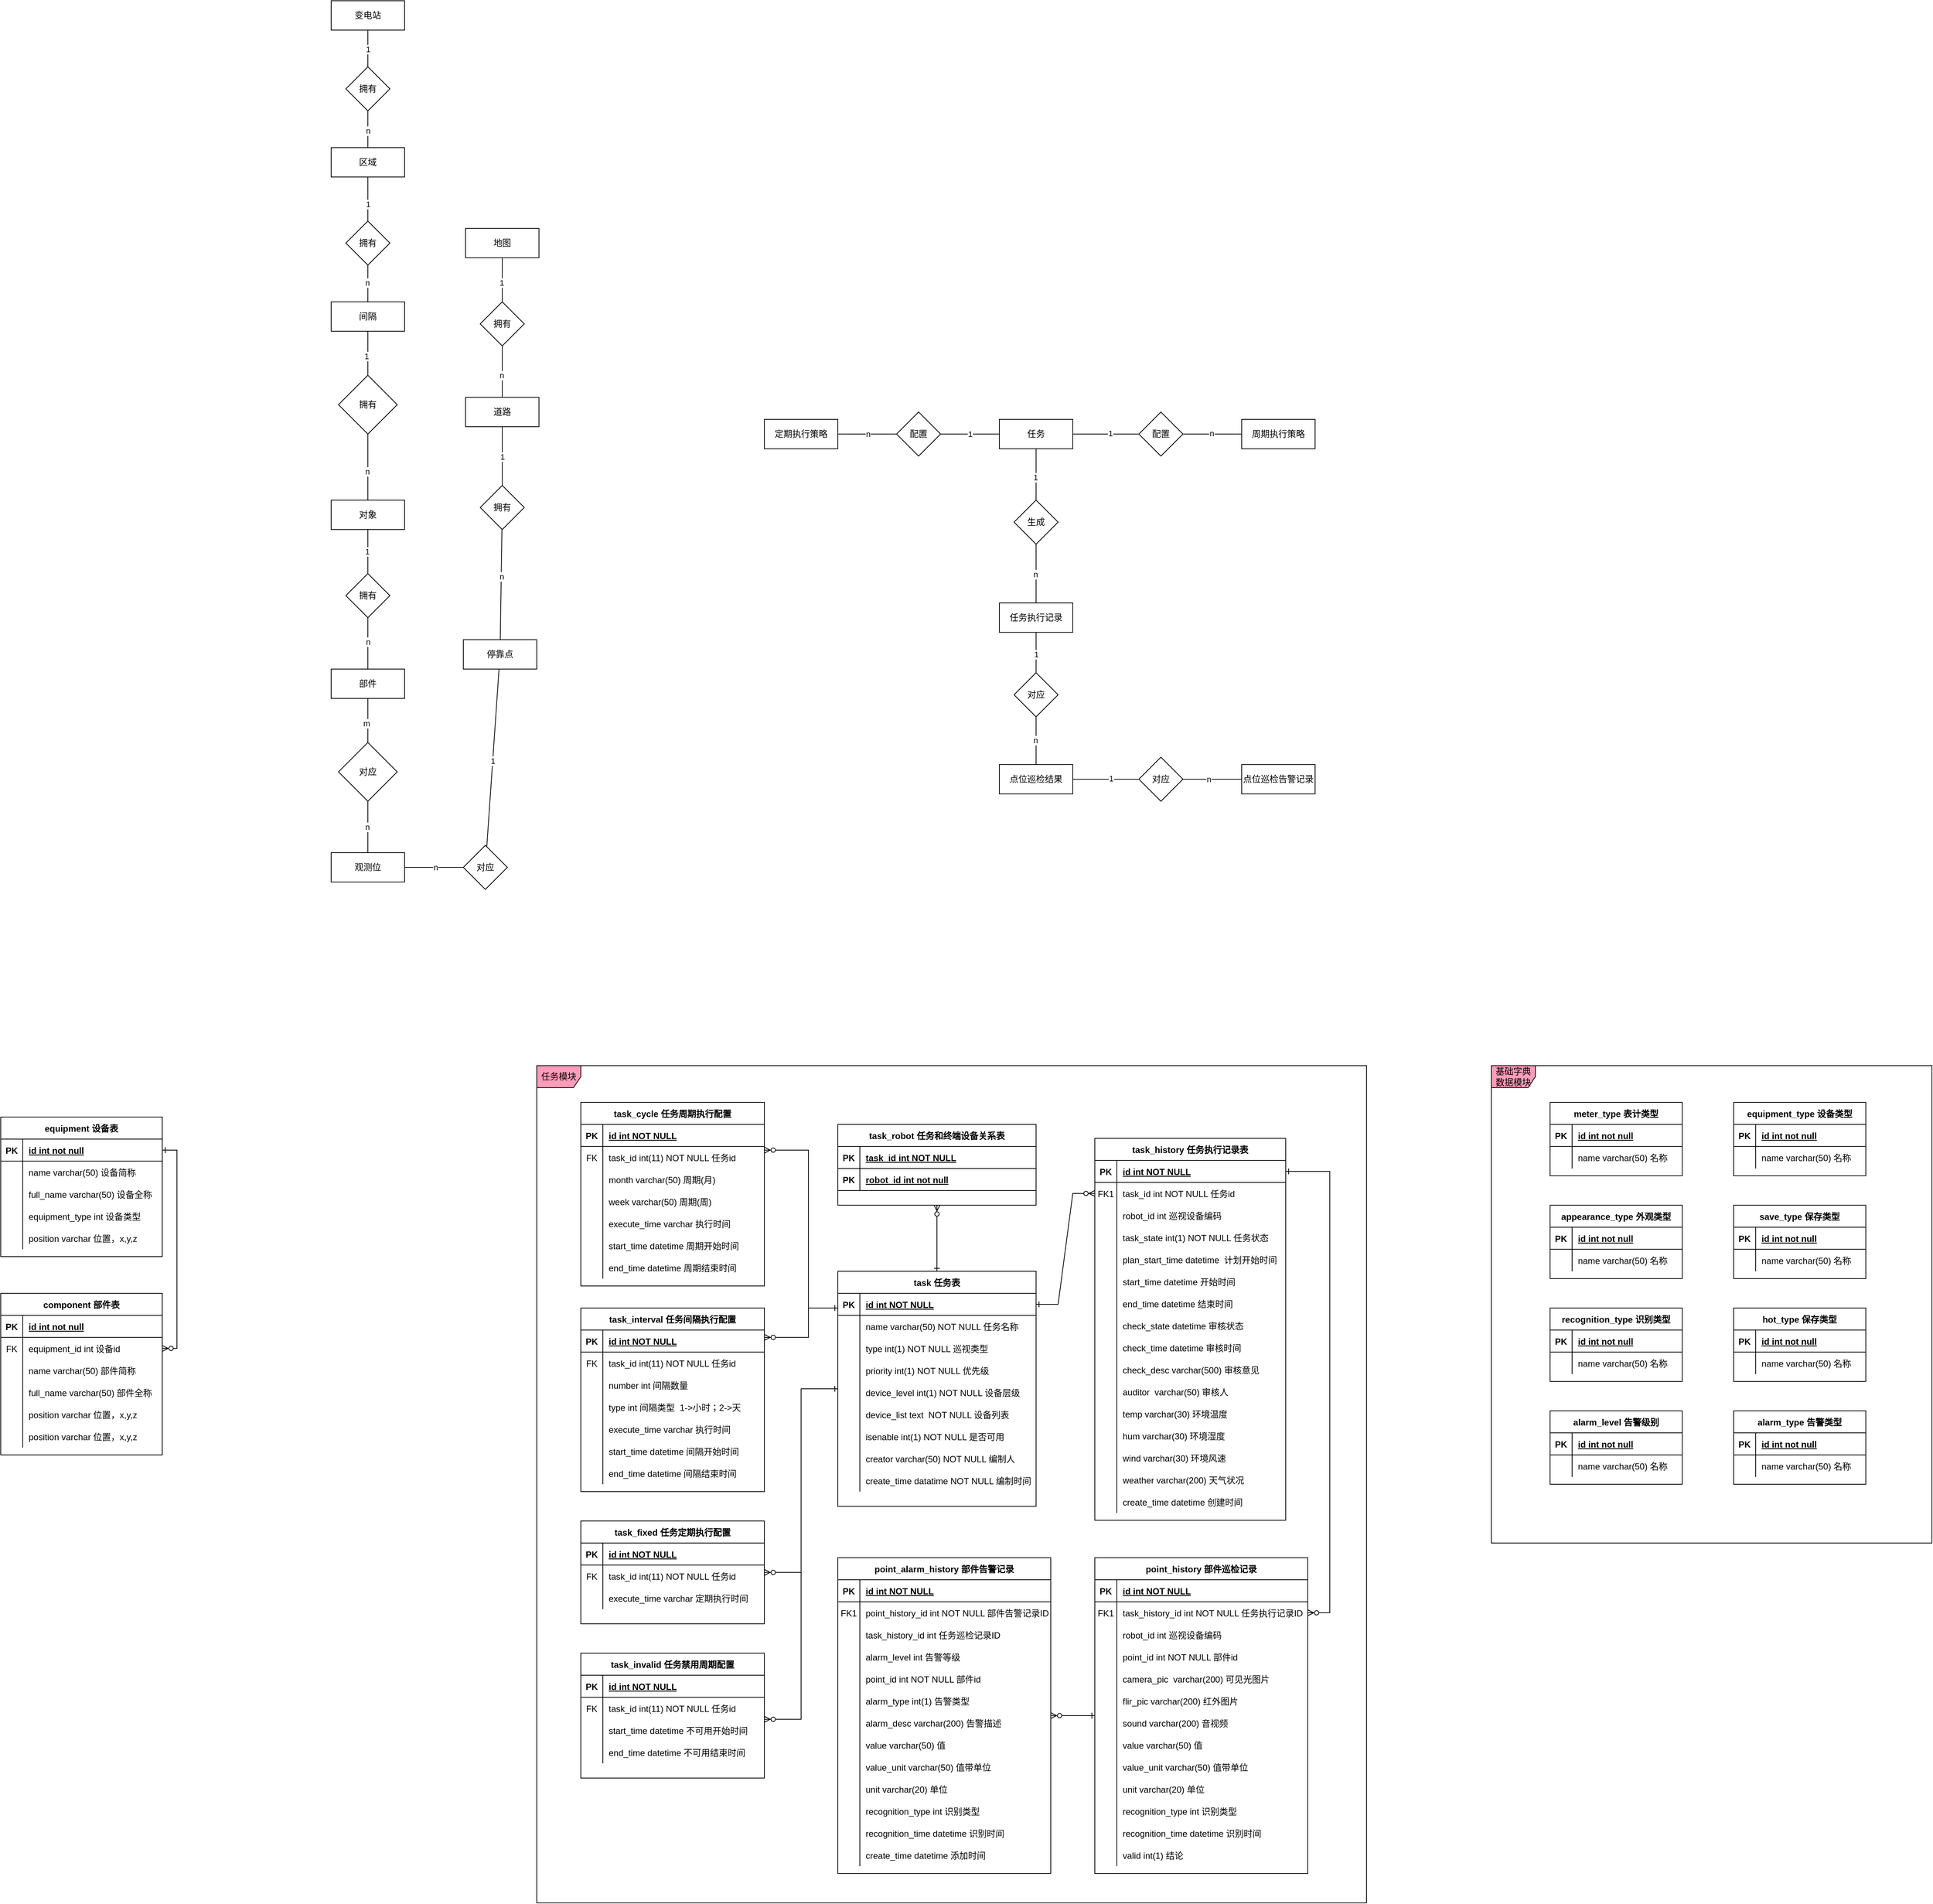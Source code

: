 <mxfile version="20.1.1" type="github">
  <diagram id="TJLz1f65jL5uEaRMiWld" name="Page-1">
    <mxGraphModel dx="3066" dy="1997" grid="1" gridSize="10" guides="1" tooltips="1" connect="1" arrows="1" fold="1" page="1" pageScale="1" pageWidth="827" pageHeight="1169" math="0" shadow="0">
      <root>
        <mxCell id="0" />
        <mxCell id="1" parent="0" />
        <mxCell id="shvKlPf7iVwfEgHjK1fd-391" value="基础字典数据模块" style="shape=umlFrame;whiteSpace=wrap;html=1;fillColor=#FF9CB9;" vertex="1" parent="1">
          <mxGeometry x="780" y="1070" width="600" height="650" as="geometry" />
        </mxCell>
        <mxCell id="su3u-CIVc6lrLzEyy7IQ-83" value="" style="edgeStyle=none;rounded=0;orthogonalLoop=1;jettySize=auto;html=1;startArrow=none;startFill=0;endArrow=none;endFill=0;" parent="1" source="su3u-CIVc6lrLzEyy7IQ-81" target="su3u-CIVc6lrLzEyy7IQ-82" edge="1">
          <mxGeometry relative="1" as="geometry" />
        </mxCell>
        <mxCell id="su3u-CIVc6lrLzEyy7IQ-86" value="1" style="edgeLabel;html=1;align=center;verticalAlign=middle;resizable=0;points=[];" parent="su3u-CIVc6lrLzEyy7IQ-83" vertex="1" connectable="0">
          <mxGeometry x="0.1" y="-1" relative="1" as="geometry">
            <mxPoint as="offset" />
          </mxGeometry>
        </mxCell>
        <mxCell id="su3u-CIVc6lrLzEyy7IQ-89" value="" style="edgeStyle=none;rounded=0;orthogonalLoop=1;jettySize=auto;html=1;startArrow=none;startFill=0;endArrow=none;endFill=0;" parent="1" source="su3u-CIVc6lrLzEyy7IQ-81" target="su3u-CIVc6lrLzEyy7IQ-88" edge="1">
          <mxGeometry relative="1" as="geometry" />
        </mxCell>
        <mxCell id="su3u-CIVc6lrLzEyy7IQ-92" value="1" style="edgeLabel;html=1;align=center;verticalAlign=middle;resizable=0;points=[];" parent="su3u-CIVc6lrLzEyy7IQ-89" vertex="1" connectable="0">
          <mxGeometry x="0.133" y="1" relative="1" as="geometry">
            <mxPoint as="offset" />
          </mxGeometry>
        </mxCell>
        <mxCell id="su3u-CIVc6lrLzEyy7IQ-95" value="" style="edgeStyle=none;rounded=0;orthogonalLoop=1;jettySize=auto;html=1;startArrow=none;startFill=0;endArrow=none;endFill=0;" parent="1" source="su3u-CIVc6lrLzEyy7IQ-81" target="su3u-CIVc6lrLzEyy7IQ-94" edge="1">
          <mxGeometry relative="1" as="geometry" />
        </mxCell>
        <mxCell id="su3u-CIVc6lrLzEyy7IQ-98" value="1" style="edgeLabel;html=1;align=center;verticalAlign=middle;resizable=0;points=[];" parent="su3u-CIVc6lrLzEyy7IQ-95" vertex="1" connectable="0">
          <mxGeometry relative="1" as="geometry">
            <mxPoint as="offset" />
          </mxGeometry>
        </mxCell>
        <mxCell id="su3u-CIVc6lrLzEyy7IQ-81" value="任务" style="whiteSpace=wrap;html=1;align=center;" parent="1" vertex="1">
          <mxGeometry x="110" y="190" width="100" height="40" as="geometry" />
        </mxCell>
        <mxCell id="su3u-CIVc6lrLzEyy7IQ-85" value="" style="edgeStyle=none;rounded=0;orthogonalLoop=1;jettySize=auto;html=1;startArrow=none;startFill=0;endArrow=none;endFill=0;" parent="1" source="su3u-CIVc6lrLzEyy7IQ-82" target="su3u-CIVc6lrLzEyy7IQ-84" edge="1">
          <mxGeometry relative="1" as="geometry" />
        </mxCell>
        <mxCell id="su3u-CIVc6lrLzEyy7IQ-87" value="n" style="edgeLabel;html=1;align=center;verticalAlign=middle;resizable=0;points=[];" parent="su3u-CIVc6lrLzEyy7IQ-85" vertex="1" connectable="0">
          <mxGeometry x="0.029" y="-1" relative="1" as="geometry">
            <mxPoint as="offset" />
          </mxGeometry>
        </mxCell>
        <mxCell id="su3u-CIVc6lrLzEyy7IQ-82" value="生成" style="rhombus;whiteSpace=wrap;html=1;" parent="1" vertex="1">
          <mxGeometry x="130" y="300" width="60" height="60" as="geometry" />
        </mxCell>
        <mxCell id="su3u-CIVc6lrLzEyy7IQ-101" value="" style="edgeStyle=none;rounded=0;orthogonalLoop=1;jettySize=auto;html=1;startArrow=none;startFill=0;endArrow=none;endFill=0;" parent="1" source="su3u-CIVc6lrLzEyy7IQ-84" target="su3u-CIVc6lrLzEyy7IQ-100" edge="1">
          <mxGeometry relative="1" as="geometry" />
        </mxCell>
        <mxCell id="su3u-CIVc6lrLzEyy7IQ-104" value="1" style="edgeLabel;html=1;align=center;verticalAlign=middle;resizable=0;points=[];" parent="su3u-CIVc6lrLzEyy7IQ-101" vertex="1" connectable="0">
          <mxGeometry x="0.091" relative="1" as="geometry">
            <mxPoint as="offset" />
          </mxGeometry>
        </mxCell>
        <mxCell id="su3u-CIVc6lrLzEyy7IQ-84" value="任务执行记录" style="whiteSpace=wrap;html=1;" parent="1" vertex="1">
          <mxGeometry x="110" y="440" width="100" height="40" as="geometry" />
        </mxCell>
        <mxCell id="su3u-CIVc6lrLzEyy7IQ-91" value="" style="edgeStyle=none;rounded=0;orthogonalLoop=1;jettySize=auto;html=1;startArrow=none;startFill=0;endArrow=none;endFill=0;" parent="1" source="su3u-CIVc6lrLzEyy7IQ-88" target="su3u-CIVc6lrLzEyy7IQ-90" edge="1">
          <mxGeometry relative="1" as="geometry" />
        </mxCell>
        <mxCell id="su3u-CIVc6lrLzEyy7IQ-93" value="n" style="edgeLabel;html=1;align=center;verticalAlign=middle;resizable=0;points=[];" parent="su3u-CIVc6lrLzEyy7IQ-91" vertex="1" connectable="0">
          <mxGeometry x="-0.033" y="-2" relative="1" as="geometry">
            <mxPoint y="-3" as="offset" />
          </mxGeometry>
        </mxCell>
        <mxCell id="su3u-CIVc6lrLzEyy7IQ-88" value="配置" style="rhombus;whiteSpace=wrap;html=1;" parent="1" vertex="1">
          <mxGeometry x="300" y="180" width="60" height="60" as="geometry" />
        </mxCell>
        <mxCell id="su3u-CIVc6lrLzEyy7IQ-90" value="周期执行策略" style="whiteSpace=wrap;html=1;" parent="1" vertex="1">
          <mxGeometry x="440" y="190" width="100" height="40" as="geometry" />
        </mxCell>
        <mxCell id="su3u-CIVc6lrLzEyy7IQ-97" value="" style="edgeStyle=none;rounded=0;orthogonalLoop=1;jettySize=auto;html=1;startArrow=none;startFill=0;endArrow=none;endFill=0;" parent="1" source="su3u-CIVc6lrLzEyy7IQ-94" target="su3u-CIVc6lrLzEyy7IQ-96" edge="1">
          <mxGeometry relative="1" as="geometry" />
        </mxCell>
        <mxCell id="su3u-CIVc6lrLzEyy7IQ-99" value="n" style="edgeLabel;html=1;align=center;verticalAlign=middle;resizable=0;points=[];" parent="su3u-CIVc6lrLzEyy7IQ-97" vertex="1" connectable="0">
          <mxGeometry x="-0.025" relative="1" as="geometry">
            <mxPoint as="offset" />
          </mxGeometry>
        </mxCell>
        <mxCell id="su3u-CIVc6lrLzEyy7IQ-94" value="配置" style="rhombus;whiteSpace=wrap;html=1;" parent="1" vertex="1">
          <mxGeometry x="-30" y="180" width="60" height="60" as="geometry" />
        </mxCell>
        <mxCell id="su3u-CIVc6lrLzEyy7IQ-96" value="定期执行策略" style="whiteSpace=wrap;html=1;" parent="1" vertex="1">
          <mxGeometry x="-210" y="190" width="100" height="40" as="geometry" />
        </mxCell>
        <mxCell id="su3u-CIVc6lrLzEyy7IQ-103" value="" style="edgeStyle=none;rounded=0;orthogonalLoop=1;jettySize=auto;html=1;startArrow=none;startFill=0;endArrow=none;endFill=0;" parent="1" source="su3u-CIVc6lrLzEyy7IQ-100" target="su3u-CIVc6lrLzEyy7IQ-102" edge="1">
          <mxGeometry relative="1" as="geometry" />
        </mxCell>
        <mxCell id="su3u-CIVc6lrLzEyy7IQ-105" value="n" style="edgeLabel;html=1;align=center;verticalAlign=middle;resizable=0;points=[];" parent="su3u-CIVc6lrLzEyy7IQ-103" vertex="1" connectable="0">
          <mxGeometry x="-0.015" y="-1" relative="1" as="geometry">
            <mxPoint as="offset" />
          </mxGeometry>
        </mxCell>
        <mxCell id="su3u-CIVc6lrLzEyy7IQ-100" value="对应" style="rhombus;whiteSpace=wrap;html=1;" parent="1" vertex="1">
          <mxGeometry x="130" y="535" width="60" height="60" as="geometry" />
        </mxCell>
        <mxCell id="su3u-CIVc6lrLzEyy7IQ-107" value="" style="edgeStyle=none;rounded=0;orthogonalLoop=1;jettySize=auto;html=1;startArrow=none;startFill=0;endArrow=none;endFill=0;" parent="1" source="su3u-CIVc6lrLzEyy7IQ-102" target="su3u-CIVc6lrLzEyy7IQ-106" edge="1">
          <mxGeometry relative="1" as="geometry" />
        </mxCell>
        <mxCell id="su3u-CIVc6lrLzEyy7IQ-110" value="1" style="edgeLabel;html=1;align=center;verticalAlign=middle;resizable=0;points=[];" parent="su3u-CIVc6lrLzEyy7IQ-107" vertex="1" connectable="0">
          <mxGeometry x="0.156" y="1" relative="1" as="geometry">
            <mxPoint as="offset" />
          </mxGeometry>
        </mxCell>
        <mxCell id="su3u-CIVc6lrLzEyy7IQ-102" value="点位巡检结果" style="whiteSpace=wrap;html=1;" parent="1" vertex="1">
          <mxGeometry x="110" y="660" width="100" height="40" as="geometry" />
        </mxCell>
        <mxCell id="su3u-CIVc6lrLzEyy7IQ-109" value="" style="edgeStyle=none;rounded=0;orthogonalLoop=1;jettySize=auto;html=1;startArrow=none;startFill=0;endArrow=none;endFill=0;" parent="1" source="su3u-CIVc6lrLzEyy7IQ-106" target="su3u-CIVc6lrLzEyy7IQ-108" edge="1">
          <mxGeometry relative="1" as="geometry" />
        </mxCell>
        <mxCell id="su3u-CIVc6lrLzEyy7IQ-111" value="n" style="edgeLabel;html=1;align=center;verticalAlign=middle;resizable=0;points=[];" parent="su3u-CIVc6lrLzEyy7IQ-109" vertex="1" connectable="0">
          <mxGeometry x="-0.133" relative="1" as="geometry">
            <mxPoint as="offset" />
          </mxGeometry>
        </mxCell>
        <mxCell id="su3u-CIVc6lrLzEyy7IQ-106" value="对应" style="rhombus;whiteSpace=wrap;html=1;" parent="1" vertex="1">
          <mxGeometry x="300" y="650" width="60" height="60" as="geometry" />
        </mxCell>
        <mxCell id="su3u-CIVc6lrLzEyy7IQ-108" value="点位巡检告警记录" style="whiteSpace=wrap;html=1;" parent="1" vertex="1">
          <mxGeometry x="440" y="660" width="100" height="40" as="geometry" />
        </mxCell>
        <mxCell id="su3u-CIVc6lrLzEyy7IQ-115" value="" style="edgeStyle=none;rounded=0;orthogonalLoop=1;jettySize=auto;html=1;startArrow=none;startFill=0;endArrow=none;endFill=0;" parent="1" source="su3u-CIVc6lrLzEyy7IQ-113" target="su3u-CIVc6lrLzEyy7IQ-114" edge="1">
          <mxGeometry relative="1" as="geometry" />
        </mxCell>
        <mxCell id="su3u-CIVc6lrLzEyy7IQ-118" value="1" style="edgeLabel;html=1;align=center;verticalAlign=middle;resizable=0;points=[];" parent="su3u-CIVc6lrLzEyy7IQ-115" vertex="1" connectable="0">
          <mxGeometry y="-1" relative="1" as="geometry">
            <mxPoint as="offset" />
          </mxGeometry>
        </mxCell>
        <mxCell id="su3u-CIVc6lrLzEyy7IQ-113" value="对象" style="whiteSpace=wrap;html=1;align=center;" parent="1" vertex="1">
          <mxGeometry x="-800" y="300" width="100" height="40" as="geometry" />
        </mxCell>
        <mxCell id="su3u-CIVc6lrLzEyy7IQ-117" value="" style="edgeStyle=none;rounded=0;orthogonalLoop=1;jettySize=auto;html=1;startArrow=none;startFill=0;endArrow=none;endFill=0;" parent="1" source="su3u-CIVc6lrLzEyy7IQ-114" target="su3u-CIVc6lrLzEyy7IQ-116" edge="1">
          <mxGeometry relative="1" as="geometry" />
        </mxCell>
        <mxCell id="su3u-CIVc6lrLzEyy7IQ-119" value="n" style="edgeLabel;html=1;align=center;verticalAlign=middle;resizable=0;points=[];" parent="su3u-CIVc6lrLzEyy7IQ-117" vertex="1" connectable="0">
          <mxGeometry x="-0.057" relative="1" as="geometry">
            <mxPoint as="offset" />
          </mxGeometry>
        </mxCell>
        <mxCell id="su3u-CIVc6lrLzEyy7IQ-114" value="拥有" style="rhombus;whiteSpace=wrap;html=1;" parent="1" vertex="1">
          <mxGeometry x="-780" y="400" width="60" height="60" as="geometry" />
        </mxCell>
        <mxCell id="su3u-CIVc6lrLzEyy7IQ-126" value="" style="edgeStyle=none;rounded=0;orthogonalLoop=1;jettySize=auto;html=1;startArrow=none;startFill=0;endArrow=none;endFill=0;" parent="1" source="su3u-CIVc6lrLzEyy7IQ-116" target="su3u-CIVc6lrLzEyy7IQ-125" edge="1">
          <mxGeometry relative="1" as="geometry" />
        </mxCell>
        <mxCell id="su3u-CIVc6lrLzEyy7IQ-129" value="m" style="edgeLabel;html=1;align=center;verticalAlign=middle;resizable=0;points=[];" parent="su3u-CIVc6lrLzEyy7IQ-126" vertex="1" connectable="0">
          <mxGeometry x="0.133" y="-2" relative="1" as="geometry">
            <mxPoint as="offset" />
          </mxGeometry>
        </mxCell>
        <mxCell id="su3u-CIVc6lrLzEyy7IQ-116" value="部件" style="whiteSpace=wrap;html=1;" parent="1" vertex="1">
          <mxGeometry x="-800" y="530" width="100" height="40" as="geometry" />
        </mxCell>
        <mxCell id="su3u-CIVc6lrLzEyy7IQ-128" value="" style="edgeStyle=none;rounded=0;orthogonalLoop=1;jettySize=auto;html=1;startArrow=none;startFill=0;endArrow=none;endFill=0;" parent="1" source="su3u-CIVc6lrLzEyy7IQ-125" target="su3u-CIVc6lrLzEyy7IQ-127" edge="1">
          <mxGeometry relative="1" as="geometry" />
        </mxCell>
        <mxCell id="su3u-CIVc6lrLzEyy7IQ-130" value="n" style="edgeLabel;html=1;align=center;verticalAlign=middle;resizable=0;points=[];" parent="su3u-CIVc6lrLzEyy7IQ-128" vertex="1" connectable="0">
          <mxGeometry y="-1" relative="1" as="geometry">
            <mxPoint as="offset" />
          </mxGeometry>
        </mxCell>
        <mxCell id="su3u-CIVc6lrLzEyy7IQ-125" value="对应" style="rhombus;whiteSpace=wrap;html=1;" parent="1" vertex="1">
          <mxGeometry x="-790" y="630" width="80" height="80" as="geometry" />
        </mxCell>
        <mxCell id="su3u-CIVc6lrLzEyy7IQ-142" style="edgeStyle=none;rounded=0;orthogonalLoop=1;jettySize=auto;html=1;exitX=1;exitY=0.5;exitDx=0;exitDy=0;entryX=0;entryY=0.5;entryDx=0;entryDy=0;startArrow=none;startFill=0;endArrow=none;endFill=0;" parent="1" source="su3u-CIVc6lrLzEyy7IQ-127" target="su3u-CIVc6lrLzEyy7IQ-140" edge="1">
          <mxGeometry relative="1" as="geometry" />
        </mxCell>
        <mxCell id="su3u-CIVc6lrLzEyy7IQ-161" value="n" style="edgeLabel;html=1;align=center;verticalAlign=middle;resizable=0;points=[];" parent="su3u-CIVc6lrLzEyy7IQ-142" vertex="1" connectable="0">
          <mxGeometry x="0.05" relative="1" as="geometry">
            <mxPoint as="offset" />
          </mxGeometry>
        </mxCell>
        <mxCell id="su3u-CIVc6lrLzEyy7IQ-127" value="观测位" style="whiteSpace=wrap;html=1;" parent="1" vertex="1">
          <mxGeometry x="-800" y="780" width="100" height="40" as="geometry" />
        </mxCell>
        <mxCell id="su3u-CIVc6lrLzEyy7IQ-133" value="" style="edgeStyle=none;rounded=0;orthogonalLoop=1;jettySize=auto;html=1;startArrow=none;startFill=0;endArrow=none;endFill=0;" parent="1" source="su3u-CIVc6lrLzEyy7IQ-131" target="su3u-CIVc6lrLzEyy7IQ-132" edge="1">
          <mxGeometry relative="1" as="geometry" />
        </mxCell>
        <mxCell id="su3u-CIVc6lrLzEyy7IQ-143" value="1" style="edgeLabel;html=1;align=center;verticalAlign=middle;resizable=0;points=[];" parent="su3u-CIVc6lrLzEyy7IQ-133" vertex="1" connectable="0">
          <mxGeometry x="0.133" y="-1" relative="1" as="geometry">
            <mxPoint as="offset" />
          </mxGeometry>
        </mxCell>
        <mxCell id="su3u-CIVc6lrLzEyy7IQ-131" value="地图" style="whiteSpace=wrap;html=1;align=center;" parent="1" vertex="1">
          <mxGeometry x="-617" y="-70" width="100" height="40" as="geometry" />
        </mxCell>
        <mxCell id="su3u-CIVc6lrLzEyy7IQ-135" value="" style="edgeStyle=none;rounded=0;orthogonalLoop=1;jettySize=auto;html=1;startArrow=none;startFill=0;endArrow=none;endFill=0;" parent="1" source="su3u-CIVc6lrLzEyy7IQ-132" target="su3u-CIVc6lrLzEyy7IQ-134" edge="1">
          <mxGeometry relative="1" as="geometry" />
        </mxCell>
        <mxCell id="su3u-CIVc6lrLzEyy7IQ-144" value="n" style="edgeLabel;html=1;align=center;verticalAlign=middle;resizable=0;points=[];" parent="su3u-CIVc6lrLzEyy7IQ-135" vertex="1" connectable="0">
          <mxGeometry x="0.143" y="-1" relative="1" as="geometry">
            <mxPoint as="offset" />
          </mxGeometry>
        </mxCell>
        <mxCell id="su3u-CIVc6lrLzEyy7IQ-132" value="拥有" style="rhombus;whiteSpace=wrap;html=1;" parent="1" vertex="1">
          <mxGeometry x="-597" y="30" width="60" height="60" as="geometry" />
        </mxCell>
        <mxCell id="su3u-CIVc6lrLzEyy7IQ-137" value="" style="edgeStyle=none;rounded=0;orthogonalLoop=1;jettySize=auto;html=1;startArrow=none;startFill=0;endArrow=none;endFill=0;" parent="1" source="su3u-CIVc6lrLzEyy7IQ-134" target="su3u-CIVc6lrLzEyy7IQ-136" edge="1">
          <mxGeometry relative="1" as="geometry" />
        </mxCell>
        <mxCell id="su3u-CIVc6lrLzEyy7IQ-145" value="1" style="edgeLabel;html=1;align=center;verticalAlign=middle;resizable=0;points=[];" parent="su3u-CIVc6lrLzEyy7IQ-137" vertex="1" connectable="0">
          <mxGeometry x="0.029" relative="1" as="geometry">
            <mxPoint as="offset" />
          </mxGeometry>
        </mxCell>
        <mxCell id="su3u-CIVc6lrLzEyy7IQ-134" value="道路" style="whiteSpace=wrap;html=1;" parent="1" vertex="1">
          <mxGeometry x="-617" y="160" width="100" height="40" as="geometry" />
        </mxCell>
        <mxCell id="su3u-CIVc6lrLzEyy7IQ-139" value="" style="edgeStyle=none;rounded=0;orthogonalLoop=1;jettySize=auto;html=1;startArrow=none;startFill=0;endArrow=none;endFill=0;" parent="1" source="su3u-CIVc6lrLzEyy7IQ-136" target="su3u-CIVc6lrLzEyy7IQ-138" edge="1">
          <mxGeometry relative="1" as="geometry" />
        </mxCell>
        <mxCell id="su3u-CIVc6lrLzEyy7IQ-146" value="n" style="edgeLabel;html=1;align=center;verticalAlign=middle;resizable=0;points=[];" parent="su3u-CIVc6lrLzEyy7IQ-139" vertex="1" connectable="0">
          <mxGeometry x="-0.15" relative="1" as="geometry">
            <mxPoint as="offset" />
          </mxGeometry>
        </mxCell>
        <mxCell id="su3u-CIVc6lrLzEyy7IQ-136" value="拥有" style="rhombus;whiteSpace=wrap;html=1;" parent="1" vertex="1">
          <mxGeometry x="-597" y="280" width="60" height="60" as="geometry" />
        </mxCell>
        <mxCell id="su3u-CIVc6lrLzEyy7IQ-141" value="" style="edgeStyle=none;rounded=0;orthogonalLoop=1;jettySize=auto;html=1;startArrow=none;startFill=0;endArrow=none;endFill=0;" parent="1" source="su3u-CIVc6lrLzEyy7IQ-138" target="su3u-CIVc6lrLzEyy7IQ-140" edge="1">
          <mxGeometry relative="1" as="geometry" />
        </mxCell>
        <mxCell id="su3u-CIVc6lrLzEyy7IQ-160" value="1" style="edgeLabel;html=1;align=center;verticalAlign=middle;resizable=0;points=[];" parent="su3u-CIVc6lrLzEyy7IQ-141" vertex="1" connectable="0">
          <mxGeometry x="0.029" relative="1" as="geometry">
            <mxPoint as="offset" />
          </mxGeometry>
        </mxCell>
        <mxCell id="su3u-CIVc6lrLzEyy7IQ-138" value="停靠点" style="whiteSpace=wrap;html=1;" parent="1" vertex="1">
          <mxGeometry x="-620" y="490" width="100" height="40" as="geometry" />
        </mxCell>
        <mxCell id="su3u-CIVc6lrLzEyy7IQ-140" value="对应" style="rhombus;whiteSpace=wrap;html=1;" parent="1" vertex="1">
          <mxGeometry x="-620" y="770" width="60" height="60" as="geometry" />
        </mxCell>
        <mxCell id="su3u-CIVc6lrLzEyy7IQ-149" value="" style="edgeStyle=none;rounded=0;orthogonalLoop=1;jettySize=auto;html=1;startArrow=none;startFill=0;endArrow=none;endFill=0;" parent="1" source="su3u-CIVc6lrLzEyy7IQ-147" target="su3u-CIVc6lrLzEyy7IQ-148" edge="1">
          <mxGeometry relative="1" as="geometry" />
        </mxCell>
        <mxCell id="su3u-CIVc6lrLzEyy7IQ-154" value="1" style="edgeLabel;html=1;align=center;verticalAlign=middle;resizable=0;points=[];" parent="su3u-CIVc6lrLzEyy7IQ-149" vertex="1" connectable="0">
          <mxGeometry x="0.04" relative="1" as="geometry">
            <mxPoint as="offset" />
          </mxGeometry>
        </mxCell>
        <mxCell id="su3u-CIVc6lrLzEyy7IQ-147" value="变电站" style="whiteSpace=wrap;html=1;align=center;" parent="1" vertex="1">
          <mxGeometry x="-800" y="-380" width="100" height="40" as="geometry" />
        </mxCell>
        <mxCell id="su3u-CIVc6lrLzEyy7IQ-151" value="" style="edgeStyle=none;rounded=0;orthogonalLoop=1;jettySize=auto;html=1;startArrow=none;startFill=0;endArrow=none;endFill=0;" parent="1" source="su3u-CIVc6lrLzEyy7IQ-148" target="su3u-CIVc6lrLzEyy7IQ-150" edge="1">
          <mxGeometry relative="1" as="geometry" />
        </mxCell>
        <mxCell id="su3u-CIVc6lrLzEyy7IQ-155" value="n" style="edgeLabel;html=1;align=center;verticalAlign=middle;resizable=0;points=[];" parent="su3u-CIVc6lrLzEyy7IQ-151" vertex="1" connectable="0">
          <mxGeometry x="0.08" relative="1" as="geometry">
            <mxPoint as="offset" />
          </mxGeometry>
        </mxCell>
        <mxCell id="su3u-CIVc6lrLzEyy7IQ-148" value="拥有" style="rhombus;whiteSpace=wrap;html=1;" parent="1" vertex="1">
          <mxGeometry x="-780" y="-290" width="60" height="60" as="geometry" />
        </mxCell>
        <mxCell id="su3u-CIVc6lrLzEyy7IQ-153" value="" style="edgeStyle=none;rounded=0;orthogonalLoop=1;jettySize=auto;html=1;startArrow=none;startFill=0;endArrow=none;endFill=0;" parent="1" source="su3u-CIVc6lrLzEyy7IQ-150" target="su3u-CIVc6lrLzEyy7IQ-152" edge="1">
          <mxGeometry relative="1" as="geometry" />
        </mxCell>
        <mxCell id="su3u-CIVc6lrLzEyy7IQ-156" value="1" style="edgeLabel;html=1;align=center;verticalAlign=middle;resizable=0;points=[];" parent="su3u-CIVc6lrLzEyy7IQ-153" vertex="1" connectable="0">
          <mxGeometry x="0.233" relative="1" as="geometry">
            <mxPoint as="offset" />
          </mxGeometry>
        </mxCell>
        <mxCell id="su3u-CIVc6lrLzEyy7IQ-150" value="区域" style="whiteSpace=wrap;html=1;" parent="1" vertex="1">
          <mxGeometry x="-800" y="-180" width="100" height="40" as="geometry" />
        </mxCell>
        <mxCell id="su3u-CIVc6lrLzEyy7IQ-158" value="" style="edgeStyle=none;rounded=0;orthogonalLoop=1;jettySize=auto;html=1;startArrow=none;startFill=0;endArrow=none;endFill=0;" parent="1" source="su3u-CIVc6lrLzEyy7IQ-152" target="su3u-CIVc6lrLzEyy7IQ-157" edge="1">
          <mxGeometry relative="1" as="geometry" />
        </mxCell>
        <mxCell id="su3u-CIVc6lrLzEyy7IQ-159" value="n" style="edgeLabel;html=1;align=center;verticalAlign=middle;resizable=0;points=[];" parent="su3u-CIVc6lrLzEyy7IQ-158" vertex="1" connectable="0">
          <mxGeometry x="-0.054" y="-1" relative="1" as="geometry">
            <mxPoint as="offset" />
          </mxGeometry>
        </mxCell>
        <mxCell id="su3u-CIVc6lrLzEyy7IQ-152" value="拥有" style="rhombus;whiteSpace=wrap;html=1;" parent="1" vertex="1">
          <mxGeometry x="-780" y="-80" width="60" height="60" as="geometry" />
        </mxCell>
        <mxCell id="su3u-CIVc6lrLzEyy7IQ-163" value="" style="edgeStyle=none;rounded=0;orthogonalLoop=1;jettySize=auto;html=1;startArrow=none;startFill=0;endArrow=none;endFill=0;" parent="1" source="su3u-CIVc6lrLzEyy7IQ-157" target="su3u-CIVc6lrLzEyy7IQ-162" edge="1">
          <mxGeometry relative="1" as="geometry" />
        </mxCell>
        <mxCell id="su3u-CIVc6lrLzEyy7IQ-165" value="1" style="edgeLabel;html=1;align=center;verticalAlign=middle;resizable=0;points=[];" parent="su3u-CIVc6lrLzEyy7IQ-163" vertex="1" connectable="0">
          <mxGeometry x="0.133" y="-2" relative="1" as="geometry">
            <mxPoint as="offset" />
          </mxGeometry>
        </mxCell>
        <mxCell id="su3u-CIVc6lrLzEyy7IQ-157" value="间隔" style="whiteSpace=wrap;html=1;" parent="1" vertex="1">
          <mxGeometry x="-800" y="30" width="100" height="40" as="geometry" />
        </mxCell>
        <mxCell id="su3u-CIVc6lrLzEyy7IQ-164" style="edgeStyle=none;rounded=0;orthogonalLoop=1;jettySize=auto;html=1;exitX=0.5;exitY=1;exitDx=0;exitDy=0;startArrow=none;startFill=0;endArrow=none;endFill=0;" parent="1" source="su3u-CIVc6lrLzEyy7IQ-162" target="su3u-CIVc6lrLzEyy7IQ-113" edge="1">
          <mxGeometry relative="1" as="geometry" />
        </mxCell>
        <mxCell id="su3u-CIVc6lrLzEyy7IQ-166" value="n" style="edgeLabel;html=1;align=center;verticalAlign=middle;resizable=0;points=[];" parent="su3u-CIVc6lrLzEyy7IQ-164" vertex="1" connectable="0">
          <mxGeometry x="0.133" y="-1" relative="1" as="geometry">
            <mxPoint as="offset" />
          </mxGeometry>
        </mxCell>
        <mxCell id="su3u-CIVc6lrLzEyy7IQ-162" value="拥有" style="rhombus;whiteSpace=wrap;html=1;" parent="1" vertex="1">
          <mxGeometry x="-790" y="130" width="80" height="80" as="geometry" />
        </mxCell>
        <mxCell id="shvKlPf7iVwfEgHjK1fd-1" value="" style="edgeStyle=entityRelationEdgeStyle;endArrow=ERzeroToMany;startArrow=ERone;endFill=1;startFill=0;rounded=0;" edge="1" parent="1" source="shvKlPf7iVwfEgHjK1fd-24" target="shvKlPf7iVwfEgHjK1fd-7">
          <mxGeometry width="100" height="100" relative="1" as="geometry">
            <mxPoint x="110" y="1950" as="sourcePoint" />
            <mxPoint x="210" y="1850" as="targetPoint" />
          </mxGeometry>
        </mxCell>
        <mxCell id="shvKlPf7iVwfEgHjK1fd-2" value="" style="edgeStyle=entityRelationEdgeStyle;endArrow=ERzeroToMany;startArrow=ERone;endFill=1;startFill=0;rounded=0;" edge="1" parent="1" source="shvKlPf7iVwfEgHjK1fd-4" target="shvKlPf7iVwfEgHjK1fd-17">
          <mxGeometry width="100" height="100" relative="1" as="geometry">
            <mxPoint x="170" y="1410" as="sourcePoint" />
            <mxPoint x="230" y="1435" as="targetPoint" />
          </mxGeometry>
        </mxCell>
        <mxCell id="shvKlPf7iVwfEgHjK1fd-3" value="task_history 任务执行记录表" style="shape=table;startSize=30;container=1;collapsible=1;childLayout=tableLayout;fixedRows=1;rowLines=0;fontStyle=1;align=center;resizeLast=1;" vertex="1" parent="1">
          <mxGeometry x="240" y="1169" width="260" height="520" as="geometry" />
        </mxCell>
        <mxCell id="shvKlPf7iVwfEgHjK1fd-4" value="" style="shape=partialRectangle;collapsible=0;dropTarget=0;pointerEvents=0;fillColor=none;points=[[0,0.5],[1,0.5]];portConstraint=eastwest;top=0;left=0;right=0;bottom=1;" vertex="1" parent="shvKlPf7iVwfEgHjK1fd-3">
          <mxGeometry y="30" width="260" height="30" as="geometry" />
        </mxCell>
        <mxCell id="shvKlPf7iVwfEgHjK1fd-5" value="PK" style="shape=partialRectangle;overflow=hidden;connectable=0;fillColor=none;top=0;left=0;bottom=0;right=0;fontStyle=1;" vertex="1" parent="shvKlPf7iVwfEgHjK1fd-4">
          <mxGeometry width="30" height="30" as="geometry">
            <mxRectangle width="30" height="30" as="alternateBounds" />
          </mxGeometry>
        </mxCell>
        <mxCell id="shvKlPf7iVwfEgHjK1fd-6" value="id int NOT NULL " style="shape=partialRectangle;overflow=hidden;connectable=0;fillColor=none;top=0;left=0;bottom=0;right=0;align=left;spacingLeft=6;fontStyle=5;" vertex="1" parent="shvKlPf7iVwfEgHjK1fd-4">
          <mxGeometry x="30" width="230" height="30" as="geometry">
            <mxRectangle width="230" height="30" as="alternateBounds" />
          </mxGeometry>
        </mxCell>
        <mxCell id="shvKlPf7iVwfEgHjK1fd-7" value="" style="shape=partialRectangle;collapsible=0;dropTarget=0;pointerEvents=0;fillColor=none;points=[[0,0.5],[1,0.5]];portConstraint=eastwest;top=0;left=0;right=0;bottom=0;" vertex="1" parent="shvKlPf7iVwfEgHjK1fd-3">
          <mxGeometry y="60" width="260" height="30" as="geometry" />
        </mxCell>
        <mxCell id="shvKlPf7iVwfEgHjK1fd-8" value="FK1" style="shape=partialRectangle;overflow=hidden;connectable=0;fillColor=none;top=0;left=0;bottom=0;right=0;" vertex="1" parent="shvKlPf7iVwfEgHjK1fd-7">
          <mxGeometry width="30" height="30" as="geometry">
            <mxRectangle width="30" height="30" as="alternateBounds" />
          </mxGeometry>
        </mxCell>
        <mxCell id="shvKlPf7iVwfEgHjK1fd-9" value="task_id int NOT NULL 任务id" style="shape=partialRectangle;overflow=hidden;connectable=0;fillColor=none;top=0;left=0;bottom=0;right=0;align=left;spacingLeft=6;" vertex="1" parent="shvKlPf7iVwfEgHjK1fd-7">
          <mxGeometry x="30" width="230" height="30" as="geometry">
            <mxRectangle width="230" height="30" as="alternateBounds" />
          </mxGeometry>
        </mxCell>
        <mxCell id="shvKlPf7iVwfEgHjK1fd-140" value="" style="shape=tableRow;horizontal=0;startSize=0;swimlaneHead=0;swimlaneBody=0;fillColor=none;collapsible=0;dropTarget=0;points=[[0,0.5],[1,0.5]];portConstraint=eastwest;top=0;left=0;right=0;bottom=0;" vertex="1" parent="shvKlPf7iVwfEgHjK1fd-3">
          <mxGeometry y="90" width="260" height="30" as="geometry" />
        </mxCell>
        <mxCell id="shvKlPf7iVwfEgHjK1fd-141" value="" style="shape=partialRectangle;connectable=0;fillColor=none;top=0;left=0;bottom=0;right=0;editable=1;overflow=hidden;" vertex="1" parent="shvKlPf7iVwfEgHjK1fd-140">
          <mxGeometry width="30" height="30" as="geometry">
            <mxRectangle width="30" height="30" as="alternateBounds" />
          </mxGeometry>
        </mxCell>
        <mxCell id="shvKlPf7iVwfEgHjK1fd-142" value="robot_id int 巡视设备编码" style="shape=partialRectangle;connectable=0;fillColor=none;top=0;left=0;bottom=0;right=0;align=left;spacingLeft=6;overflow=hidden;" vertex="1" parent="shvKlPf7iVwfEgHjK1fd-140">
          <mxGeometry x="30" width="230" height="30" as="geometry">
            <mxRectangle width="230" height="30" as="alternateBounds" />
          </mxGeometry>
        </mxCell>
        <mxCell id="shvKlPf7iVwfEgHjK1fd-10" value="" style="shape=partialRectangle;collapsible=0;dropTarget=0;pointerEvents=0;fillColor=none;points=[[0,0.5],[1,0.5]];portConstraint=eastwest;top=0;left=0;right=0;bottom=0;" vertex="1" parent="shvKlPf7iVwfEgHjK1fd-3">
          <mxGeometry y="120" width="260" height="30" as="geometry" />
        </mxCell>
        <mxCell id="shvKlPf7iVwfEgHjK1fd-11" value="" style="shape=partialRectangle;overflow=hidden;connectable=0;fillColor=none;top=0;left=0;bottom=0;right=0;" vertex="1" parent="shvKlPf7iVwfEgHjK1fd-10">
          <mxGeometry width="30" height="30" as="geometry">
            <mxRectangle width="30" height="30" as="alternateBounds" />
          </mxGeometry>
        </mxCell>
        <mxCell id="shvKlPf7iVwfEgHjK1fd-12" value="task_state int(1) NOT NULL 任务状态" style="shape=partialRectangle;overflow=hidden;connectable=0;fillColor=none;top=0;left=0;bottom=0;right=0;align=left;spacingLeft=6;" vertex="1" parent="shvKlPf7iVwfEgHjK1fd-10">
          <mxGeometry x="30" width="230" height="30" as="geometry">
            <mxRectangle width="230" height="30" as="alternateBounds" />
          </mxGeometry>
        </mxCell>
        <mxCell id="shvKlPf7iVwfEgHjK1fd-77" value="" style="shape=tableRow;horizontal=0;startSize=0;swimlaneHead=0;swimlaneBody=0;fillColor=none;collapsible=0;dropTarget=0;points=[[0,0.5],[1,0.5]];portConstraint=eastwest;top=0;left=0;right=0;bottom=0;" vertex="1" parent="shvKlPf7iVwfEgHjK1fd-3">
          <mxGeometry y="150" width="260" height="30" as="geometry" />
        </mxCell>
        <mxCell id="shvKlPf7iVwfEgHjK1fd-78" value="" style="shape=partialRectangle;connectable=0;fillColor=none;top=0;left=0;bottom=0;right=0;editable=1;overflow=hidden;" vertex="1" parent="shvKlPf7iVwfEgHjK1fd-77">
          <mxGeometry width="30" height="30" as="geometry">
            <mxRectangle width="30" height="30" as="alternateBounds" />
          </mxGeometry>
        </mxCell>
        <mxCell id="shvKlPf7iVwfEgHjK1fd-79" value="plan_start_time datetime  计划开始时间" style="shape=partialRectangle;connectable=0;fillColor=none;top=0;left=0;bottom=0;right=0;align=left;spacingLeft=6;overflow=hidden;" vertex="1" parent="shvKlPf7iVwfEgHjK1fd-77">
          <mxGeometry x="30" width="230" height="30" as="geometry">
            <mxRectangle width="230" height="30" as="alternateBounds" />
          </mxGeometry>
        </mxCell>
        <mxCell id="shvKlPf7iVwfEgHjK1fd-80" value="" style="shape=tableRow;horizontal=0;startSize=0;swimlaneHead=0;swimlaneBody=0;fillColor=none;collapsible=0;dropTarget=0;points=[[0,0.5],[1,0.5]];portConstraint=eastwest;top=0;left=0;right=0;bottom=0;" vertex="1" parent="shvKlPf7iVwfEgHjK1fd-3">
          <mxGeometry y="180" width="260" height="30" as="geometry" />
        </mxCell>
        <mxCell id="shvKlPf7iVwfEgHjK1fd-81" value="" style="shape=partialRectangle;connectable=0;fillColor=none;top=0;left=0;bottom=0;right=0;editable=1;overflow=hidden;" vertex="1" parent="shvKlPf7iVwfEgHjK1fd-80">
          <mxGeometry width="30" height="30" as="geometry">
            <mxRectangle width="30" height="30" as="alternateBounds" />
          </mxGeometry>
        </mxCell>
        <mxCell id="shvKlPf7iVwfEgHjK1fd-82" value="start_time datetime 开始时间" style="shape=partialRectangle;connectable=0;fillColor=none;top=0;left=0;bottom=0;right=0;align=left;spacingLeft=6;overflow=hidden;" vertex="1" parent="shvKlPf7iVwfEgHjK1fd-80">
          <mxGeometry x="30" width="230" height="30" as="geometry">
            <mxRectangle width="230" height="30" as="alternateBounds" />
          </mxGeometry>
        </mxCell>
        <mxCell id="shvKlPf7iVwfEgHjK1fd-83" value="" style="shape=tableRow;horizontal=0;startSize=0;swimlaneHead=0;swimlaneBody=0;fillColor=none;collapsible=0;dropTarget=0;points=[[0,0.5],[1,0.5]];portConstraint=eastwest;top=0;left=0;right=0;bottom=0;" vertex="1" parent="shvKlPf7iVwfEgHjK1fd-3">
          <mxGeometry y="210" width="260" height="30" as="geometry" />
        </mxCell>
        <mxCell id="shvKlPf7iVwfEgHjK1fd-84" value="" style="shape=partialRectangle;connectable=0;fillColor=none;top=0;left=0;bottom=0;right=0;editable=1;overflow=hidden;" vertex="1" parent="shvKlPf7iVwfEgHjK1fd-83">
          <mxGeometry width="30" height="30" as="geometry">
            <mxRectangle width="30" height="30" as="alternateBounds" />
          </mxGeometry>
        </mxCell>
        <mxCell id="shvKlPf7iVwfEgHjK1fd-85" value="end_time datetime 结束时间" style="shape=partialRectangle;connectable=0;fillColor=none;top=0;left=0;bottom=0;right=0;align=left;spacingLeft=6;overflow=hidden;" vertex="1" parent="shvKlPf7iVwfEgHjK1fd-83">
          <mxGeometry x="30" width="230" height="30" as="geometry">
            <mxRectangle width="230" height="30" as="alternateBounds" />
          </mxGeometry>
        </mxCell>
        <mxCell id="shvKlPf7iVwfEgHjK1fd-89" value="" style="shape=tableRow;horizontal=0;startSize=0;swimlaneHead=0;swimlaneBody=0;fillColor=none;collapsible=0;dropTarget=0;points=[[0,0.5],[1,0.5]];portConstraint=eastwest;top=0;left=0;right=0;bottom=0;" vertex="1" parent="shvKlPf7iVwfEgHjK1fd-3">
          <mxGeometry y="240" width="260" height="30" as="geometry" />
        </mxCell>
        <mxCell id="shvKlPf7iVwfEgHjK1fd-90" value="" style="shape=partialRectangle;connectable=0;fillColor=none;top=0;left=0;bottom=0;right=0;editable=1;overflow=hidden;" vertex="1" parent="shvKlPf7iVwfEgHjK1fd-89">
          <mxGeometry width="30" height="30" as="geometry">
            <mxRectangle width="30" height="30" as="alternateBounds" />
          </mxGeometry>
        </mxCell>
        <mxCell id="shvKlPf7iVwfEgHjK1fd-91" value="check_state datetime 审核状态" style="shape=partialRectangle;connectable=0;fillColor=none;top=0;left=0;bottom=0;right=0;align=left;spacingLeft=6;overflow=hidden;" vertex="1" parent="shvKlPf7iVwfEgHjK1fd-89">
          <mxGeometry x="30" width="230" height="30" as="geometry">
            <mxRectangle width="230" height="30" as="alternateBounds" />
          </mxGeometry>
        </mxCell>
        <mxCell id="shvKlPf7iVwfEgHjK1fd-86" value="" style="shape=tableRow;horizontal=0;startSize=0;swimlaneHead=0;swimlaneBody=0;fillColor=none;collapsible=0;dropTarget=0;points=[[0,0.5],[1,0.5]];portConstraint=eastwest;top=0;left=0;right=0;bottom=0;" vertex="1" parent="shvKlPf7iVwfEgHjK1fd-3">
          <mxGeometry y="270" width="260" height="30" as="geometry" />
        </mxCell>
        <mxCell id="shvKlPf7iVwfEgHjK1fd-87" value="" style="shape=partialRectangle;connectable=0;fillColor=none;top=0;left=0;bottom=0;right=0;editable=1;overflow=hidden;" vertex="1" parent="shvKlPf7iVwfEgHjK1fd-86">
          <mxGeometry width="30" height="30" as="geometry">
            <mxRectangle width="30" height="30" as="alternateBounds" />
          </mxGeometry>
        </mxCell>
        <mxCell id="shvKlPf7iVwfEgHjK1fd-88" value="check_time datetime 审核时间" style="shape=partialRectangle;connectable=0;fillColor=none;top=0;left=0;bottom=0;right=0;align=left;spacingLeft=6;overflow=hidden;" vertex="1" parent="shvKlPf7iVwfEgHjK1fd-86">
          <mxGeometry x="30" width="230" height="30" as="geometry">
            <mxRectangle width="230" height="30" as="alternateBounds" />
          </mxGeometry>
        </mxCell>
        <mxCell id="shvKlPf7iVwfEgHjK1fd-110" value="" style="shape=tableRow;horizontal=0;startSize=0;swimlaneHead=0;swimlaneBody=0;fillColor=none;collapsible=0;dropTarget=0;points=[[0,0.5],[1,0.5]];portConstraint=eastwest;top=0;left=0;right=0;bottom=0;" vertex="1" parent="shvKlPf7iVwfEgHjK1fd-3">
          <mxGeometry y="300" width="260" height="30" as="geometry" />
        </mxCell>
        <mxCell id="shvKlPf7iVwfEgHjK1fd-111" value="" style="shape=partialRectangle;connectable=0;fillColor=none;top=0;left=0;bottom=0;right=0;editable=1;overflow=hidden;" vertex="1" parent="shvKlPf7iVwfEgHjK1fd-110">
          <mxGeometry width="30" height="30" as="geometry">
            <mxRectangle width="30" height="30" as="alternateBounds" />
          </mxGeometry>
        </mxCell>
        <mxCell id="shvKlPf7iVwfEgHjK1fd-112" value="check_desc varchar(500) 审核意见" style="shape=partialRectangle;connectable=0;fillColor=none;top=0;left=0;bottom=0;right=0;align=left;spacingLeft=6;overflow=hidden;" vertex="1" parent="shvKlPf7iVwfEgHjK1fd-110">
          <mxGeometry x="30" width="230" height="30" as="geometry">
            <mxRectangle width="230" height="30" as="alternateBounds" />
          </mxGeometry>
        </mxCell>
        <mxCell id="shvKlPf7iVwfEgHjK1fd-92" value="" style="shape=tableRow;horizontal=0;startSize=0;swimlaneHead=0;swimlaneBody=0;fillColor=none;collapsible=0;dropTarget=0;points=[[0,0.5],[1,0.5]];portConstraint=eastwest;top=0;left=0;right=0;bottom=0;" vertex="1" parent="shvKlPf7iVwfEgHjK1fd-3">
          <mxGeometry y="330" width="260" height="30" as="geometry" />
        </mxCell>
        <mxCell id="shvKlPf7iVwfEgHjK1fd-93" value="" style="shape=partialRectangle;connectable=0;fillColor=none;top=0;left=0;bottom=0;right=0;editable=1;overflow=hidden;" vertex="1" parent="shvKlPf7iVwfEgHjK1fd-92">
          <mxGeometry width="30" height="30" as="geometry">
            <mxRectangle width="30" height="30" as="alternateBounds" />
          </mxGeometry>
        </mxCell>
        <mxCell id="shvKlPf7iVwfEgHjK1fd-94" value="auditor  varchar(50) 审核人" style="shape=partialRectangle;connectable=0;fillColor=none;top=0;left=0;bottom=0;right=0;align=left;spacingLeft=6;overflow=hidden;" vertex="1" parent="shvKlPf7iVwfEgHjK1fd-92">
          <mxGeometry x="30" width="230" height="30" as="geometry">
            <mxRectangle width="230" height="30" as="alternateBounds" />
          </mxGeometry>
        </mxCell>
        <mxCell id="shvKlPf7iVwfEgHjK1fd-95" value="" style="shape=tableRow;horizontal=0;startSize=0;swimlaneHead=0;swimlaneBody=0;fillColor=none;collapsible=0;dropTarget=0;points=[[0,0.5],[1,0.5]];portConstraint=eastwest;top=0;left=0;right=0;bottom=0;" vertex="1" parent="shvKlPf7iVwfEgHjK1fd-3">
          <mxGeometry y="360" width="260" height="30" as="geometry" />
        </mxCell>
        <mxCell id="shvKlPf7iVwfEgHjK1fd-96" value="" style="shape=partialRectangle;connectable=0;fillColor=none;top=0;left=0;bottom=0;right=0;editable=1;overflow=hidden;" vertex="1" parent="shvKlPf7iVwfEgHjK1fd-95">
          <mxGeometry width="30" height="30" as="geometry">
            <mxRectangle width="30" height="30" as="alternateBounds" />
          </mxGeometry>
        </mxCell>
        <mxCell id="shvKlPf7iVwfEgHjK1fd-97" value="temp varchar(30) 环境温度" style="shape=partialRectangle;connectable=0;fillColor=none;top=0;left=0;bottom=0;right=0;align=left;spacingLeft=6;overflow=hidden;" vertex="1" parent="shvKlPf7iVwfEgHjK1fd-95">
          <mxGeometry x="30" width="230" height="30" as="geometry">
            <mxRectangle width="230" height="30" as="alternateBounds" />
          </mxGeometry>
        </mxCell>
        <mxCell id="shvKlPf7iVwfEgHjK1fd-98" value="" style="shape=tableRow;horizontal=0;startSize=0;swimlaneHead=0;swimlaneBody=0;fillColor=none;collapsible=0;dropTarget=0;points=[[0,0.5],[1,0.5]];portConstraint=eastwest;top=0;left=0;right=0;bottom=0;" vertex="1" parent="shvKlPf7iVwfEgHjK1fd-3">
          <mxGeometry y="390" width="260" height="30" as="geometry" />
        </mxCell>
        <mxCell id="shvKlPf7iVwfEgHjK1fd-99" value="" style="shape=partialRectangle;connectable=0;fillColor=none;top=0;left=0;bottom=0;right=0;editable=1;overflow=hidden;" vertex="1" parent="shvKlPf7iVwfEgHjK1fd-98">
          <mxGeometry width="30" height="30" as="geometry">
            <mxRectangle width="30" height="30" as="alternateBounds" />
          </mxGeometry>
        </mxCell>
        <mxCell id="shvKlPf7iVwfEgHjK1fd-100" value="hum varchar(30) 环境湿度" style="shape=partialRectangle;connectable=0;fillColor=none;top=0;left=0;bottom=0;right=0;align=left;spacingLeft=6;overflow=hidden;" vertex="1" parent="shvKlPf7iVwfEgHjK1fd-98">
          <mxGeometry x="30" width="230" height="30" as="geometry">
            <mxRectangle width="230" height="30" as="alternateBounds" />
          </mxGeometry>
        </mxCell>
        <mxCell id="shvKlPf7iVwfEgHjK1fd-101" value="" style="shape=tableRow;horizontal=0;startSize=0;swimlaneHead=0;swimlaneBody=0;fillColor=none;collapsible=0;dropTarget=0;points=[[0,0.5],[1,0.5]];portConstraint=eastwest;top=0;left=0;right=0;bottom=0;" vertex="1" parent="shvKlPf7iVwfEgHjK1fd-3">
          <mxGeometry y="420" width="260" height="30" as="geometry" />
        </mxCell>
        <mxCell id="shvKlPf7iVwfEgHjK1fd-102" value="" style="shape=partialRectangle;connectable=0;fillColor=none;top=0;left=0;bottom=0;right=0;editable=1;overflow=hidden;" vertex="1" parent="shvKlPf7iVwfEgHjK1fd-101">
          <mxGeometry width="30" height="30" as="geometry">
            <mxRectangle width="30" height="30" as="alternateBounds" />
          </mxGeometry>
        </mxCell>
        <mxCell id="shvKlPf7iVwfEgHjK1fd-103" value="wind varchar(30) 环境风速" style="shape=partialRectangle;connectable=0;fillColor=none;top=0;left=0;bottom=0;right=0;align=left;spacingLeft=6;overflow=hidden;" vertex="1" parent="shvKlPf7iVwfEgHjK1fd-101">
          <mxGeometry x="30" width="230" height="30" as="geometry">
            <mxRectangle width="230" height="30" as="alternateBounds" />
          </mxGeometry>
        </mxCell>
        <mxCell id="shvKlPf7iVwfEgHjK1fd-104" value="" style="shape=tableRow;horizontal=0;startSize=0;swimlaneHead=0;swimlaneBody=0;fillColor=none;collapsible=0;dropTarget=0;points=[[0,0.5],[1,0.5]];portConstraint=eastwest;top=0;left=0;right=0;bottom=0;" vertex="1" parent="shvKlPf7iVwfEgHjK1fd-3">
          <mxGeometry y="450" width="260" height="30" as="geometry" />
        </mxCell>
        <mxCell id="shvKlPf7iVwfEgHjK1fd-105" value="" style="shape=partialRectangle;connectable=0;fillColor=none;top=0;left=0;bottom=0;right=0;editable=1;overflow=hidden;" vertex="1" parent="shvKlPf7iVwfEgHjK1fd-104">
          <mxGeometry width="30" height="30" as="geometry">
            <mxRectangle width="30" height="30" as="alternateBounds" />
          </mxGeometry>
        </mxCell>
        <mxCell id="shvKlPf7iVwfEgHjK1fd-106" value="weather varchar(200) 天气状况" style="shape=partialRectangle;connectable=0;fillColor=none;top=0;left=0;bottom=0;right=0;align=left;spacingLeft=6;overflow=hidden;" vertex="1" parent="shvKlPf7iVwfEgHjK1fd-104">
          <mxGeometry x="30" width="230" height="30" as="geometry">
            <mxRectangle width="230" height="30" as="alternateBounds" />
          </mxGeometry>
        </mxCell>
        <mxCell id="shvKlPf7iVwfEgHjK1fd-107" value="" style="shape=tableRow;horizontal=0;startSize=0;swimlaneHead=0;swimlaneBody=0;fillColor=none;collapsible=0;dropTarget=0;points=[[0,0.5],[1,0.5]];portConstraint=eastwest;top=0;left=0;right=0;bottom=0;" vertex="1" parent="shvKlPf7iVwfEgHjK1fd-3">
          <mxGeometry y="480" width="260" height="30" as="geometry" />
        </mxCell>
        <mxCell id="shvKlPf7iVwfEgHjK1fd-108" value="" style="shape=partialRectangle;connectable=0;fillColor=none;top=0;left=0;bottom=0;right=0;editable=1;overflow=hidden;" vertex="1" parent="shvKlPf7iVwfEgHjK1fd-107">
          <mxGeometry width="30" height="30" as="geometry">
            <mxRectangle width="30" height="30" as="alternateBounds" />
          </mxGeometry>
        </mxCell>
        <mxCell id="shvKlPf7iVwfEgHjK1fd-109" value="create_time datetime 创建时间" style="shape=partialRectangle;connectable=0;fillColor=none;top=0;left=0;bottom=0;right=0;align=left;spacingLeft=6;overflow=hidden;" vertex="1" parent="shvKlPf7iVwfEgHjK1fd-107">
          <mxGeometry x="30" width="230" height="30" as="geometry">
            <mxRectangle width="230" height="30" as="alternateBounds" />
          </mxGeometry>
        </mxCell>
        <mxCell id="shvKlPf7iVwfEgHjK1fd-186" value="" style="edgeStyle=orthogonalEdgeStyle;rounded=0;orthogonalLoop=1;jettySize=auto;html=1;startArrow=ERone;startFill=0;endArrow=ERzeroToMany;endFill=0;" edge="1" parent="1" source="shvKlPf7iVwfEgHjK1fd-13" target="shvKlPf7iVwfEgHjK1fd-146">
          <mxGeometry relative="1" as="geometry" />
        </mxCell>
        <mxCell id="shvKlPf7iVwfEgHjK1fd-13" value="point_history 部件巡检记录" style="shape=table;startSize=30;container=1;collapsible=1;childLayout=tableLayout;fixedRows=1;rowLines=0;fontStyle=1;align=center;resizeLast=1;" vertex="1" parent="1">
          <mxGeometry x="240" y="1740" width="290" height="430" as="geometry" />
        </mxCell>
        <mxCell id="shvKlPf7iVwfEgHjK1fd-14" value="" style="shape=partialRectangle;collapsible=0;dropTarget=0;pointerEvents=0;fillColor=none;points=[[0,0.5],[1,0.5]];portConstraint=eastwest;top=0;left=0;right=0;bottom=1;" vertex="1" parent="shvKlPf7iVwfEgHjK1fd-13">
          <mxGeometry y="30" width="290" height="30" as="geometry" />
        </mxCell>
        <mxCell id="shvKlPf7iVwfEgHjK1fd-15" value="PK" style="shape=partialRectangle;overflow=hidden;connectable=0;fillColor=none;top=0;left=0;bottom=0;right=0;fontStyle=1;" vertex="1" parent="shvKlPf7iVwfEgHjK1fd-14">
          <mxGeometry width="30" height="30" as="geometry">
            <mxRectangle width="30" height="30" as="alternateBounds" />
          </mxGeometry>
        </mxCell>
        <mxCell id="shvKlPf7iVwfEgHjK1fd-16" value="id int NOT NULL " style="shape=partialRectangle;overflow=hidden;connectable=0;fillColor=none;top=0;left=0;bottom=0;right=0;align=left;spacingLeft=6;fontStyle=5;" vertex="1" parent="shvKlPf7iVwfEgHjK1fd-14">
          <mxGeometry x="30" width="260" height="30" as="geometry">
            <mxRectangle width="260" height="30" as="alternateBounds" />
          </mxGeometry>
        </mxCell>
        <mxCell id="shvKlPf7iVwfEgHjK1fd-17" value="" style="shape=partialRectangle;collapsible=0;dropTarget=0;pointerEvents=0;fillColor=none;points=[[0,0.5],[1,0.5]];portConstraint=eastwest;top=0;left=0;right=0;bottom=0;" vertex="1" parent="shvKlPf7iVwfEgHjK1fd-13">
          <mxGeometry y="60" width="290" height="30" as="geometry" />
        </mxCell>
        <mxCell id="shvKlPf7iVwfEgHjK1fd-18" value="FK1" style="shape=partialRectangle;overflow=hidden;connectable=0;fillColor=none;top=0;left=0;bottom=0;right=0;" vertex="1" parent="shvKlPf7iVwfEgHjK1fd-17">
          <mxGeometry width="30" height="30" as="geometry">
            <mxRectangle width="30" height="30" as="alternateBounds" />
          </mxGeometry>
        </mxCell>
        <mxCell id="shvKlPf7iVwfEgHjK1fd-19" value="task_history_id int NOT NULL 任务执行记录ID" style="shape=partialRectangle;overflow=hidden;connectable=0;fillColor=none;top=0;left=0;bottom=0;right=0;align=left;spacingLeft=6;" vertex="1" parent="shvKlPf7iVwfEgHjK1fd-17">
          <mxGeometry x="30" width="260" height="30" as="geometry">
            <mxRectangle width="260" height="30" as="alternateBounds" />
          </mxGeometry>
        </mxCell>
        <mxCell id="shvKlPf7iVwfEgHjK1fd-128" value="" style="shape=tableRow;horizontal=0;startSize=0;swimlaneHead=0;swimlaneBody=0;fillColor=none;collapsible=0;dropTarget=0;points=[[0,0.5],[1,0.5]];portConstraint=eastwest;top=0;left=0;right=0;bottom=0;" vertex="1" parent="shvKlPf7iVwfEgHjK1fd-13">
          <mxGeometry y="90" width="290" height="30" as="geometry" />
        </mxCell>
        <mxCell id="shvKlPf7iVwfEgHjK1fd-129" value="" style="shape=partialRectangle;connectable=0;fillColor=none;top=0;left=0;bottom=0;right=0;editable=1;overflow=hidden;" vertex="1" parent="shvKlPf7iVwfEgHjK1fd-128">
          <mxGeometry width="30" height="30" as="geometry">
            <mxRectangle width="30" height="30" as="alternateBounds" />
          </mxGeometry>
        </mxCell>
        <mxCell id="shvKlPf7iVwfEgHjK1fd-130" value="robot_id int 巡视设备编码" style="shape=partialRectangle;connectable=0;fillColor=none;top=0;left=0;bottom=0;right=0;align=left;spacingLeft=6;overflow=hidden;" vertex="1" parent="shvKlPf7iVwfEgHjK1fd-128">
          <mxGeometry x="30" width="260" height="30" as="geometry">
            <mxRectangle width="260" height="30" as="alternateBounds" />
          </mxGeometry>
        </mxCell>
        <mxCell id="shvKlPf7iVwfEgHjK1fd-20" value="" style="shape=partialRectangle;collapsible=0;dropTarget=0;pointerEvents=0;fillColor=none;points=[[0,0.5],[1,0.5]];portConstraint=eastwest;top=0;left=0;right=0;bottom=0;" vertex="1" parent="shvKlPf7iVwfEgHjK1fd-13">
          <mxGeometry y="120" width="290" height="30" as="geometry" />
        </mxCell>
        <mxCell id="shvKlPf7iVwfEgHjK1fd-21" value="" style="shape=partialRectangle;overflow=hidden;connectable=0;fillColor=none;top=0;left=0;bottom=0;right=0;" vertex="1" parent="shvKlPf7iVwfEgHjK1fd-20">
          <mxGeometry width="30" height="30" as="geometry">
            <mxRectangle width="30" height="30" as="alternateBounds" />
          </mxGeometry>
        </mxCell>
        <mxCell id="shvKlPf7iVwfEgHjK1fd-22" value="point_id int NOT NULL 部件id" style="shape=partialRectangle;overflow=hidden;connectable=0;fillColor=none;top=0;left=0;bottom=0;right=0;align=left;spacingLeft=6;" vertex="1" parent="shvKlPf7iVwfEgHjK1fd-20">
          <mxGeometry x="30" width="260" height="30" as="geometry">
            <mxRectangle width="260" height="30" as="alternateBounds" />
          </mxGeometry>
        </mxCell>
        <mxCell id="shvKlPf7iVwfEgHjK1fd-113" value="" style="shape=tableRow;horizontal=0;startSize=0;swimlaneHead=0;swimlaneBody=0;fillColor=none;collapsible=0;dropTarget=0;points=[[0,0.5],[1,0.5]];portConstraint=eastwest;top=0;left=0;right=0;bottom=0;" vertex="1" parent="shvKlPf7iVwfEgHjK1fd-13">
          <mxGeometry y="150" width="290" height="30" as="geometry" />
        </mxCell>
        <mxCell id="shvKlPf7iVwfEgHjK1fd-114" value="" style="shape=partialRectangle;connectable=0;fillColor=none;top=0;left=0;bottom=0;right=0;editable=1;overflow=hidden;" vertex="1" parent="shvKlPf7iVwfEgHjK1fd-113">
          <mxGeometry width="30" height="30" as="geometry">
            <mxRectangle width="30" height="30" as="alternateBounds" />
          </mxGeometry>
        </mxCell>
        <mxCell id="shvKlPf7iVwfEgHjK1fd-115" value="camera_pic  varchar(200) 可见光图片" style="shape=partialRectangle;connectable=0;fillColor=none;top=0;left=0;bottom=0;right=0;align=left;spacingLeft=6;overflow=hidden;" vertex="1" parent="shvKlPf7iVwfEgHjK1fd-113">
          <mxGeometry x="30" width="260" height="30" as="geometry">
            <mxRectangle width="260" height="30" as="alternateBounds" />
          </mxGeometry>
        </mxCell>
        <mxCell id="shvKlPf7iVwfEgHjK1fd-116" value="" style="shape=tableRow;horizontal=0;startSize=0;swimlaneHead=0;swimlaneBody=0;fillColor=none;collapsible=0;dropTarget=0;points=[[0,0.5],[1,0.5]];portConstraint=eastwest;top=0;left=0;right=0;bottom=0;" vertex="1" parent="shvKlPf7iVwfEgHjK1fd-13">
          <mxGeometry y="180" width="290" height="30" as="geometry" />
        </mxCell>
        <mxCell id="shvKlPf7iVwfEgHjK1fd-117" value="" style="shape=partialRectangle;connectable=0;fillColor=none;top=0;left=0;bottom=0;right=0;editable=1;overflow=hidden;" vertex="1" parent="shvKlPf7iVwfEgHjK1fd-116">
          <mxGeometry width="30" height="30" as="geometry">
            <mxRectangle width="30" height="30" as="alternateBounds" />
          </mxGeometry>
        </mxCell>
        <mxCell id="shvKlPf7iVwfEgHjK1fd-118" value="flir_pic varchar(200) 红外图片" style="shape=partialRectangle;connectable=0;fillColor=none;top=0;left=0;bottom=0;right=0;align=left;spacingLeft=6;overflow=hidden;" vertex="1" parent="shvKlPf7iVwfEgHjK1fd-116">
          <mxGeometry x="30" width="260" height="30" as="geometry">
            <mxRectangle width="260" height="30" as="alternateBounds" />
          </mxGeometry>
        </mxCell>
        <mxCell id="shvKlPf7iVwfEgHjK1fd-119" value="" style="shape=tableRow;horizontal=0;startSize=0;swimlaneHead=0;swimlaneBody=0;fillColor=none;collapsible=0;dropTarget=0;points=[[0,0.5],[1,0.5]];portConstraint=eastwest;top=0;left=0;right=0;bottom=0;" vertex="1" parent="shvKlPf7iVwfEgHjK1fd-13">
          <mxGeometry y="210" width="290" height="30" as="geometry" />
        </mxCell>
        <mxCell id="shvKlPf7iVwfEgHjK1fd-120" value="" style="shape=partialRectangle;connectable=0;fillColor=none;top=0;left=0;bottom=0;right=0;editable=1;overflow=hidden;" vertex="1" parent="shvKlPf7iVwfEgHjK1fd-119">
          <mxGeometry width="30" height="30" as="geometry">
            <mxRectangle width="30" height="30" as="alternateBounds" />
          </mxGeometry>
        </mxCell>
        <mxCell id="shvKlPf7iVwfEgHjK1fd-121" value="sound varchar(200) 音视频" style="shape=partialRectangle;connectable=0;fillColor=none;top=0;left=0;bottom=0;right=0;align=left;spacingLeft=6;overflow=hidden;" vertex="1" parent="shvKlPf7iVwfEgHjK1fd-119">
          <mxGeometry x="30" width="260" height="30" as="geometry">
            <mxRectangle width="260" height="30" as="alternateBounds" />
          </mxGeometry>
        </mxCell>
        <mxCell id="shvKlPf7iVwfEgHjK1fd-122" value="" style="shape=tableRow;horizontal=0;startSize=0;swimlaneHead=0;swimlaneBody=0;fillColor=none;collapsible=0;dropTarget=0;points=[[0,0.5],[1,0.5]];portConstraint=eastwest;top=0;left=0;right=0;bottom=0;" vertex="1" parent="shvKlPf7iVwfEgHjK1fd-13">
          <mxGeometry y="240" width="290" height="30" as="geometry" />
        </mxCell>
        <mxCell id="shvKlPf7iVwfEgHjK1fd-123" value="" style="shape=partialRectangle;connectable=0;fillColor=none;top=0;left=0;bottom=0;right=0;editable=1;overflow=hidden;" vertex="1" parent="shvKlPf7iVwfEgHjK1fd-122">
          <mxGeometry width="30" height="30" as="geometry">
            <mxRectangle width="30" height="30" as="alternateBounds" />
          </mxGeometry>
        </mxCell>
        <mxCell id="shvKlPf7iVwfEgHjK1fd-124" value="value varchar(50) 值" style="shape=partialRectangle;connectable=0;fillColor=none;top=0;left=0;bottom=0;right=0;align=left;spacingLeft=6;overflow=hidden;" vertex="1" parent="shvKlPf7iVwfEgHjK1fd-122">
          <mxGeometry x="30" width="260" height="30" as="geometry">
            <mxRectangle width="260" height="30" as="alternateBounds" />
          </mxGeometry>
        </mxCell>
        <mxCell id="shvKlPf7iVwfEgHjK1fd-131" value="" style="shape=tableRow;horizontal=0;startSize=0;swimlaneHead=0;swimlaneBody=0;fillColor=none;collapsible=0;dropTarget=0;points=[[0,0.5],[1,0.5]];portConstraint=eastwest;top=0;left=0;right=0;bottom=0;" vertex="1" parent="shvKlPf7iVwfEgHjK1fd-13">
          <mxGeometry y="270" width="290" height="30" as="geometry" />
        </mxCell>
        <mxCell id="shvKlPf7iVwfEgHjK1fd-132" value="" style="shape=partialRectangle;connectable=0;fillColor=none;top=0;left=0;bottom=0;right=0;editable=1;overflow=hidden;" vertex="1" parent="shvKlPf7iVwfEgHjK1fd-131">
          <mxGeometry width="30" height="30" as="geometry">
            <mxRectangle width="30" height="30" as="alternateBounds" />
          </mxGeometry>
        </mxCell>
        <mxCell id="shvKlPf7iVwfEgHjK1fd-133" value="value_unit varchar(50) 值带单位" style="shape=partialRectangle;connectable=0;fillColor=none;top=0;left=0;bottom=0;right=0;align=left;spacingLeft=6;overflow=hidden;" vertex="1" parent="shvKlPf7iVwfEgHjK1fd-131">
          <mxGeometry x="30" width="260" height="30" as="geometry">
            <mxRectangle width="260" height="30" as="alternateBounds" />
          </mxGeometry>
        </mxCell>
        <mxCell id="shvKlPf7iVwfEgHjK1fd-134" value="" style="shape=tableRow;horizontal=0;startSize=0;swimlaneHead=0;swimlaneBody=0;fillColor=none;collapsible=0;dropTarget=0;points=[[0,0.5],[1,0.5]];portConstraint=eastwest;top=0;left=0;right=0;bottom=0;" vertex="1" parent="shvKlPf7iVwfEgHjK1fd-13">
          <mxGeometry y="300" width="290" height="30" as="geometry" />
        </mxCell>
        <mxCell id="shvKlPf7iVwfEgHjK1fd-135" value="" style="shape=partialRectangle;connectable=0;fillColor=none;top=0;left=0;bottom=0;right=0;editable=1;overflow=hidden;" vertex="1" parent="shvKlPf7iVwfEgHjK1fd-134">
          <mxGeometry width="30" height="30" as="geometry">
            <mxRectangle width="30" height="30" as="alternateBounds" />
          </mxGeometry>
        </mxCell>
        <mxCell id="shvKlPf7iVwfEgHjK1fd-136" value="unit varchar(20) 单位" style="shape=partialRectangle;connectable=0;fillColor=none;top=0;left=0;bottom=0;right=0;align=left;spacingLeft=6;overflow=hidden;" vertex="1" parent="shvKlPf7iVwfEgHjK1fd-134">
          <mxGeometry x="30" width="260" height="30" as="geometry">
            <mxRectangle width="260" height="30" as="alternateBounds" />
          </mxGeometry>
        </mxCell>
        <mxCell id="shvKlPf7iVwfEgHjK1fd-143" value="" style="shape=tableRow;horizontal=0;startSize=0;swimlaneHead=0;swimlaneBody=0;fillColor=none;collapsible=0;dropTarget=0;points=[[0,0.5],[1,0.5]];portConstraint=eastwest;top=0;left=0;right=0;bottom=0;" vertex="1" parent="shvKlPf7iVwfEgHjK1fd-13">
          <mxGeometry y="330" width="290" height="30" as="geometry" />
        </mxCell>
        <mxCell id="shvKlPf7iVwfEgHjK1fd-144" value="" style="shape=partialRectangle;connectable=0;fillColor=none;top=0;left=0;bottom=0;right=0;editable=1;overflow=hidden;" vertex="1" parent="shvKlPf7iVwfEgHjK1fd-143">
          <mxGeometry width="30" height="30" as="geometry">
            <mxRectangle width="30" height="30" as="alternateBounds" />
          </mxGeometry>
        </mxCell>
        <mxCell id="shvKlPf7iVwfEgHjK1fd-145" value="recognition_type int 识别类型" style="shape=partialRectangle;connectable=0;fillColor=none;top=0;left=0;bottom=0;right=0;align=left;spacingLeft=6;overflow=hidden;" vertex="1" parent="shvKlPf7iVwfEgHjK1fd-143">
          <mxGeometry x="30" width="260" height="30" as="geometry">
            <mxRectangle width="260" height="30" as="alternateBounds" />
          </mxGeometry>
        </mxCell>
        <mxCell id="shvKlPf7iVwfEgHjK1fd-125" value="" style="shape=tableRow;horizontal=0;startSize=0;swimlaneHead=0;swimlaneBody=0;fillColor=none;collapsible=0;dropTarget=0;points=[[0,0.5],[1,0.5]];portConstraint=eastwest;top=0;left=0;right=0;bottom=0;" vertex="1" parent="shvKlPf7iVwfEgHjK1fd-13">
          <mxGeometry y="360" width="290" height="30" as="geometry" />
        </mxCell>
        <mxCell id="shvKlPf7iVwfEgHjK1fd-126" value="" style="shape=partialRectangle;connectable=0;fillColor=none;top=0;left=0;bottom=0;right=0;editable=1;overflow=hidden;" vertex="1" parent="shvKlPf7iVwfEgHjK1fd-125">
          <mxGeometry width="30" height="30" as="geometry">
            <mxRectangle width="30" height="30" as="alternateBounds" />
          </mxGeometry>
        </mxCell>
        <mxCell id="shvKlPf7iVwfEgHjK1fd-127" value="recognition_time datetime 识别时间" style="shape=partialRectangle;connectable=0;fillColor=none;top=0;left=0;bottom=0;right=0;align=left;spacingLeft=6;overflow=hidden;" vertex="1" parent="shvKlPf7iVwfEgHjK1fd-125">
          <mxGeometry x="30" width="260" height="30" as="geometry">
            <mxRectangle width="260" height="30" as="alternateBounds" />
          </mxGeometry>
        </mxCell>
        <mxCell id="shvKlPf7iVwfEgHjK1fd-137" value="" style="shape=tableRow;horizontal=0;startSize=0;swimlaneHead=0;swimlaneBody=0;fillColor=none;collapsible=0;dropTarget=0;points=[[0,0.5],[1,0.5]];portConstraint=eastwest;top=0;left=0;right=0;bottom=0;" vertex="1" parent="shvKlPf7iVwfEgHjK1fd-13">
          <mxGeometry y="390" width="290" height="30" as="geometry" />
        </mxCell>
        <mxCell id="shvKlPf7iVwfEgHjK1fd-138" value="" style="shape=partialRectangle;connectable=0;fillColor=none;top=0;left=0;bottom=0;right=0;editable=1;overflow=hidden;" vertex="1" parent="shvKlPf7iVwfEgHjK1fd-137">
          <mxGeometry width="30" height="30" as="geometry">
            <mxRectangle width="30" height="30" as="alternateBounds" />
          </mxGeometry>
        </mxCell>
        <mxCell id="shvKlPf7iVwfEgHjK1fd-139" value="valid int(1) 结论" style="shape=partialRectangle;connectable=0;fillColor=none;top=0;left=0;bottom=0;right=0;align=left;spacingLeft=6;overflow=hidden;" vertex="1" parent="shvKlPf7iVwfEgHjK1fd-137">
          <mxGeometry x="30" width="260" height="30" as="geometry">
            <mxRectangle width="260" height="30" as="alternateBounds" />
          </mxGeometry>
        </mxCell>
        <mxCell id="shvKlPf7iVwfEgHjK1fd-37" value="" style="edgeStyle=orthogonalEdgeStyle;rounded=0;orthogonalLoop=1;jettySize=auto;html=1;startArrow=ERone;startFill=0;endArrow=ERzeroToMany;endFill=0;" edge="1" parent="1" source="shvKlPf7iVwfEgHjK1fd-23" target="shvKlPf7iVwfEgHjK1fd-30">
          <mxGeometry relative="1" as="geometry">
            <Array as="points">
              <mxPoint x="-150" y="1400" />
              <mxPoint x="-150" y="1185" />
            </Array>
          </mxGeometry>
        </mxCell>
        <mxCell id="shvKlPf7iVwfEgHjK1fd-45" value="" style="edgeStyle=orthogonalEdgeStyle;rounded=0;orthogonalLoop=1;jettySize=auto;html=1;endArrow=ERzeroToMany;endFill=0;" edge="1" parent="1" source="shvKlPf7iVwfEgHjK1fd-23" target="shvKlPf7iVwfEgHjK1fd-38">
          <mxGeometry relative="1" as="geometry">
            <Array as="points">
              <mxPoint x="-150" y="1400" />
              <mxPoint x="-150" y="1440" />
            </Array>
          </mxGeometry>
        </mxCell>
        <mxCell id="shvKlPf7iVwfEgHjK1fd-221" value="" style="edgeStyle=orthogonalEdgeStyle;rounded=0;orthogonalLoop=1;jettySize=auto;html=1;startArrow=ERone;startFill=0;endArrow=ERzeroToMany;endFill=0;" edge="1" parent="1" source="shvKlPf7iVwfEgHjK1fd-23" target="shvKlPf7iVwfEgHjK1fd-193">
          <mxGeometry relative="1" as="geometry">
            <Array as="points">
              <mxPoint x="-160" y="1510" />
              <mxPoint x="-160" y="1760" />
            </Array>
          </mxGeometry>
        </mxCell>
        <mxCell id="shvKlPf7iVwfEgHjK1fd-250" value="" style="edgeStyle=orthogonalEdgeStyle;rounded=0;orthogonalLoop=1;jettySize=auto;html=1;startArrow=ERone;startFill=0;endArrow=ERzeroToMany;endFill=0;" edge="1" parent="1" source="shvKlPf7iVwfEgHjK1fd-23" target="shvKlPf7iVwfEgHjK1fd-222">
          <mxGeometry relative="1" as="geometry">
            <Array as="points">
              <mxPoint x="-160" y="1510" />
              <mxPoint x="-160" y="1960" />
            </Array>
          </mxGeometry>
        </mxCell>
        <mxCell id="shvKlPf7iVwfEgHjK1fd-309" value="" style="edgeStyle=orthogonalEdgeStyle;rounded=0;orthogonalLoop=1;jettySize=auto;html=1;startArrow=ERone;startFill=0;endArrow=ERzeroToMany;endFill=0;" edge="1" parent="1" source="shvKlPf7iVwfEgHjK1fd-23" target="shvKlPf7iVwfEgHjK1fd-281">
          <mxGeometry relative="1" as="geometry" />
        </mxCell>
        <mxCell id="shvKlPf7iVwfEgHjK1fd-23" value="task 任务表" style="shape=table;startSize=30;container=1;collapsible=1;childLayout=tableLayout;fixedRows=1;rowLines=0;fontStyle=1;align=center;resizeLast=1;" vertex="1" parent="1">
          <mxGeometry x="-110" y="1350" width="270" height="320" as="geometry" />
        </mxCell>
        <mxCell id="shvKlPf7iVwfEgHjK1fd-24" value="" style="shape=partialRectangle;collapsible=0;dropTarget=0;pointerEvents=0;fillColor=none;points=[[0,0.5],[1,0.5]];portConstraint=eastwest;top=0;left=0;right=0;bottom=1;" vertex="1" parent="shvKlPf7iVwfEgHjK1fd-23">
          <mxGeometry y="30" width="270" height="30" as="geometry" />
        </mxCell>
        <mxCell id="shvKlPf7iVwfEgHjK1fd-25" value="PK" style="shape=partialRectangle;overflow=hidden;connectable=0;fillColor=none;top=0;left=0;bottom=0;right=0;fontStyle=1;" vertex="1" parent="shvKlPf7iVwfEgHjK1fd-24">
          <mxGeometry width="30" height="30" as="geometry">
            <mxRectangle width="30" height="30" as="alternateBounds" />
          </mxGeometry>
        </mxCell>
        <mxCell id="shvKlPf7iVwfEgHjK1fd-26" value="id int NOT NULL " style="shape=partialRectangle;overflow=hidden;connectable=0;fillColor=none;top=0;left=0;bottom=0;right=0;align=left;spacingLeft=6;fontStyle=5;" vertex="1" parent="shvKlPf7iVwfEgHjK1fd-24">
          <mxGeometry x="30" width="240" height="30" as="geometry">
            <mxRectangle width="240" height="30" as="alternateBounds" />
          </mxGeometry>
        </mxCell>
        <mxCell id="shvKlPf7iVwfEgHjK1fd-27" value="" style="shape=partialRectangle;collapsible=0;dropTarget=0;pointerEvents=0;fillColor=none;points=[[0,0.5],[1,0.5]];portConstraint=eastwest;top=0;left=0;right=0;bottom=0;" vertex="1" parent="shvKlPf7iVwfEgHjK1fd-23">
          <mxGeometry y="60" width="270" height="30" as="geometry" />
        </mxCell>
        <mxCell id="shvKlPf7iVwfEgHjK1fd-28" value="" style="shape=partialRectangle;overflow=hidden;connectable=0;fillColor=none;top=0;left=0;bottom=0;right=0;" vertex="1" parent="shvKlPf7iVwfEgHjK1fd-27">
          <mxGeometry width="30" height="30" as="geometry">
            <mxRectangle width="30" height="30" as="alternateBounds" />
          </mxGeometry>
        </mxCell>
        <mxCell id="shvKlPf7iVwfEgHjK1fd-29" value="name varchar(50) NOT NULL 任务名称" style="shape=partialRectangle;overflow=hidden;connectable=0;fillColor=none;top=0;left=0;bottom=0;right=0;align=left;spacingLeft=6;" vertex="1" parent="shvKlPf7iVwfEgHjK1fd-27">
          <mxGeometry x="30" width="240" height="30" as="geometry">
            <mxRectangle width="240" height="30" as="alternateBounds" />
          </mxGeometry>
        </mxCell>
        <mxCell id="shvKlPf7iVwfEgHjK1fd-53" value="" style="shape=tableRow;horizontal=0;startSize=0;swimlaneHead=0;swimlaneBody=0;fillColor=none;collapsible=0;dropTarget=0;points=[[0,0.5],[1,0.5]];portConstraint=eastwest;top=0;left=0;right=0;bottom=0;" vertex="1" parent="shvKlPf7iVwfEgHjK1fd-23">
          <mxGeometry y="90" width="270" height="30" as="geometry" />
        </mxCell>
        <mxCell id="shvKlPf7iVwfEgHjK1fd-54" value="" style="shape=partialRectangle;connectable=0;fillColor=none;top=0;left=0;bottom=0;right=0;editable=1;overflow=hidden;" vertex="1" parent="shvKlPf7iVwfEgHjK1fd-53">
          <mxGeometry width="30" height="30" as="geometry">
            <mxRectangle width="30" height="30" as="alternateBounds" />
          </mxGeometry>
        </mxCell>
        <mxCell id="shvKlPf7iVwfEgHjK1fd-55" value="type int(1) NOT NULL 巡视类型" style="shape=partialRectangle;connectable=0;fillColor=none;top=0;left=0;bottom=0;right=0;align=left;spacingLeft=6;overflow=hidden;" vertex="1" parent="shvKlPf7iVwfEgHjK1fd-53">
          <mxGeometry x="30" width="240" height="30" as="geometry">
            <mxRectangle width="240" height="30" as="alternateBounds" />
          </mxGeometry>
        </mxCell>
        <mxCell id="shvKlPf7iVwfEgHjK1fd-56" value="" style="shape=tableRow;horizontal=0;startSize=0;swimlaneHead=0;swimlaneBody=0;fillColor=none;collapsible=0;dropTarget=0;points=[[0,0.5],[1,0.5]];portConstraint=eastwest;top=0;left=0;right=0;bottom=0;" vertex="1" parent="shvKlPf7iVwfEgHjK1fd-23">
          <mxGeometry y="120" width="270" height="30" as="geometry" />
        </mxCell>
        <mxCell id="shvKlPf7iVwfEgHjK1fd-57" value="" style="shape=partialRectangle;connectable=0;fillColor=none;top=0;left=0;bottom=0;right=0;editable=1;overflow=hidden;" vertex="1" parent="shvKlPf7iVwfEgHjK1fd-56">
          <mxGeometry width="30" height="30" as="geometry">
            <mxRectangle width="30" height="30" as="alternateBounds" />
          </mxGeometry>
        </mxCell>
        <mxCell id="shvKlPf7iVwfEgHjK1fd-58" value="priority int(1) NOT NULL 优先级" style="shape=partialRectangle;connectable=0;fillColor=none;top=0;left=0;bottom=0;right=0;align=left;spacingLeft=6;overflow=hidden;" vertex="1" parent="shvKlPf7iVwfEgHjK1fd-56">
          <mxGeometry x="30" width="240" height="30" as="geometry">
            <mxRectangle width="240" height="30" as="alternateBounds" />
          </mxGeometry>
        </mxCell>
        <mxCell id="shvKlPf7iVwfEgHjK1fd-59" value="" style="shape=tableRow;horizontal=0;startSize=0;swimlaneHead=0;swimlaneBody=0;fillColor=none;collapsible=0;dropTarget=0;points=[[0,0.5],[1,0.5]];portConstraint=eastwest;top=0;left=0;right=0;bottom=0;" vertex="1" parent="shvKlPf7iVwfEgHjK1fd-23">
          <mxGeometry y="150" width="270" height="30" as="geometry" />
        </mxCell>
        <mxCell id="shvKlPf7iVwfEgHjK1fd-60" value="" style="shape=partialRectangle;connectable=0;fillColor=none;top=0;left=0;bottom=0;right=0;editable=1;overflow=hidden;" vertex="1" parent="shvKlPf7iVwfEgHjK1fd-59">
          <mxGeometry width="30" height="30" as="geometry">
            <mxRectangle width="30" height="30" as="alternateBounds" />
          </mxGeometry>
        </mxCell>
        <mxCell id="shvKlPf7iVwfEgHjK1fd-61" value="device_level int(1) NOT NULL 设备层级" style="shape=partialRectangle;connectable=0;fillColor=none;top=0;left=0;bottom=0;right=0;align=left;spacingLeft=6;overflow=hidden;" vertex="1" parent="shvKlPf7iVwfEgHjK1fd-59">
          <mxGeometry x="30" width="240" height="30" as="geometry">
            <mxRectangle width="240" height="30" as="alternateBounds" />
          </mxGeometry>
        </mxCell>
        <mxCell id="shvKlPf7iVwfEgHjK1fd-62" value="" style="shape=tableRow;horizontal=0;startSize=0;swimlaneHead=0;swimlaneBody=0;fillColor=none;collapsible=0;dropTarget=0;points=[[0,0.5],[1,0.5]];portConstraint=eastwest;top=0;left=0;right=0;bottom=0;" vertex="1" parent="shvKlPf7iVwfEgHjK1fd-23">
          <mxGeometry y="180" width="270" height="30" as="geometry" />
        </mxCell>
        <mxCell id="shvKlPf7iVwfEgHjK1fd-63" value="" style="shape=partialRectangle;connectable=0;fillColor=none;top=0;left=0;bottom=0;right=0;editable=1;overflow=hidden;" vertex="1" parent="shvKlPf7iVwfEgHjK1fd-62">
          <mxGeometry width="30" height="30" as="geometry">
            <mxRectangle width="30" height="30" as="alternateBounds" />
          </mxGeometry>
        </mxCell>
        <mxCell id="shvKlPf7iVwfEgHjK1fd-64" value="device_list text  NOT NULL 设备列表" style="shape=partialRectangle;connectable=0;fillColor=none;top=0;left=0;bottom=0;right=0;align=left;spacingLeft=6;overflow=hidden;" vertex="1" parent="shvKlPf7iVwfEgHjK1fd-62">
          <mxGeometry x="30" width="240" height="30" as="geometry">
            <mxRectangle width="240" height="30" as="alternateBounds" />
          </mxGeometry>
        </mxCell>
        <mxCell id="shvKlPf7iVwfEgHjK1fd-65" value="" style="shape=tableRow;horizontal=0;startSize=0;swimlaneHead=0;swimlaneBody=0;fillColor=none;collapsible=0;dropTarget=0;points=[[0,0.5],[1,0.5]];portConstraint=eastwest;top=0;left=0;right=0;bottom=0;" vertex="1" parent="shvKlPf7iVwfEgHjK1fd-23">
          <mxGeometry y="210" width="270" height="30" as="geometry" />
        </mxCell>
        <mxCell id="shvKlPf7iVwfEgHjK1fd-66" value="" style="shape=partialRectangle;connectable=0;fillColor=none;top=0;left=0;bottom=0;right=0;editable=1;overflow=hidden;" vertex="1" parent="shvKlPf7iVwfEgHjK1fd-65">
          <mxGeometry width="30" height="30" as="geometry">
            <mxRectangle width="30" height="30" as="alternateBounds" />
          </mxGeometry>
        </mxCell>
        <mxCell id="shvKlPf7iVwfEgHjK1fd-67" value="isenable int(1) NOT NULL 是否可用" style="shape=partialRectangle;connectable=0;fillColor=none;top=0;left=0;bottom=0;right=0;align=left;spacingLeft=6;overflow=hidden;" vertex="1" parent="shvKlPf7iVwfEgHjK1fd-65">
          <mxGeometry x="30" width="240" height="30" as="geometry">
            <mxRectangle width="240" height="30" as="alternateBounds" />
          </mxGeometry>
        </mxCell>
        <mxCell id="shvKlPf7iVwfEgHjK1fd-68" value="" style="shape=tableRow;horizontal=0;startSize=0;swimlaneHead=0;swimlaneBody=0;fillColor=none;collapsible=0;dropTarget=0;points=[[0,0.5],[1,0.5]];portConstraint=eastwest;top=0;left=0;right=0;bottom=0;" vertex="1" parent="shvKlPf7iVwfEgHjK1fd-23">
          <mxGeometry y="240" width="270" height="30" as="geometry" />
        </mxCell>
        <mxCell id="shvKlPf7iVwfEgHjK1fd-69" value="" style="shape=partialRectangle;connectable=0;fillColor=none;top=0;left=0;bottom=0;right=0;editable=1;overflow=hidden;" vertex="1" parent="shvKlPf7iVwfEgHjK1fd-68">
          <mxGeometry width="30" height="30" as="geometry">
            <mxRectangle width="30" height="30" as="alternateBounds" />
          </mxGeometry>
        </mxCell>
        <mxCell id="shvKlPf7iVwfEgHjK1fd-70" value="creator varchar(50) NOT NULL 编制人" style="shape=partialRectangle;connectable=0;fillColor=none;top=0;left=0;bottom=0;right=0;align=left;spacingLeft=6;overflow=hidden;" vertex="1" parent="shvKlPf7iVwfEgHjK1fd-68">
          <mxGeometry x="30" width="240" height="30" as="geometry">
            <mxRectangle width="240" height="30" as="alternateBounds" />
          </mxGeometry>
        </mxCell>
        <mxCell id="shvKlPf7iVwfEgHjK1fd-71" value="" style="shape=tableRow;horizontal=0;startSize=0;swimlaneHead=0;swimlaneBody=0;fillColor=none;collapsible=0;dropTarget=0;points=[[0,0.5],[1,0.5]];portConstraint=eastwest;top=0;left=0;right=0;bottom=0;" vertex="1" parent="shvKlPf7iVwfEgHjK1fd-23">
          <mxGeometry y="270" width="270" height="30" as="geometry" />
        </mxCell>
        <mxCell id="shvKlPf7iVwfEgHjK1fd-72" value="" style="shape=partialRectangle;connectable=0;fillColor=none;top=0;left=0;bottom=0;right=0;editable=1;overflow=hidden;" vertex="1" parent="shvKlPf7iVwfEgHjK1fd-71">
          <mxGeometry width="30" height="30" as="geometry">
            <mxRectangle width="30" height="30" as="alternateBounds" />
          </mxGeometry>
        </mxCell>
        <mxCell id="shvKlPf7iVwfEgHjK1fd-73" value="create_time datatime NOT NULL 编制时间" style="shape=partialRectangle;connectable=0;fillColor=none;top=0;left=0;bottom=0;right=0;align=left;spacingLeft=6;overflow=hidden;" vertex="1" parent="shvKlPf7iVwfEgHjK1fd-71">
          <mxGeometry x="30" width="240" height="30" as="geometry">
            <mxRectangle width="240" height="30" as="alternateBounds" />
          </mxGeometry>
        </mxCell>
        <mxCell id="shvKlPf7iVwfEgHjK1fd-30" value="task_cycle 任务周期执行配置" style="shape=table;startSize=30;container=1;collapsible=1;childLayout=tableLayout;fixedRows=1;rowLines=0;fontStyle=1;align=center;resizeLast=1;" vertex="1" parent="1">
          <mxGeometry x="-460" y="1120" width="250" height="250" as="geometry" />
        </mxCell>
        <mxCell id="shvKlPf7iVwfEgHjK1fd-31" value="" style="shape=partialRectangle;collapsible=0;dropTarget=0;pointerEvents=0;fillColor=none;points=[[0,0.5],[1,0.5]];portConstraint=eastwest;top=0;left=0;right=0;bottom=1;" vertex="1" parent="shvKlPf7iVwfEgHjK1fd-30">
          <mxGeometry y="30" width="250" height="30" as="geometry" />
        </mxCell>
        <mxCell id="shvKlPf7iVwfEgHjK1fd-32" value="PK" style="shape=partialRectangle;overflow=hidden;connectable=0;fillColor=none;top=0;left=0;bottom=0;right=0;fontStyle=1;" vertex="1" parent="shvKlPf7iVwfEgHjK1fd-31">
          <mxGeometry width="30" height="30" as="geometry">
            <mxRectangle width="30" height="30" as="alternateBounds" />
          </mxGeometry>
        </mxCell>
        <mxCell id="shvKlPf7iVwfEgHjK1fd-33" value="id int NOT NULL " style="shape=partialRectangle;overflow=hidden;connectable=0;fillColor=none;top=0;left=0;bottom=0;right=0;align=left;spacingLeft=6;fontStyle=5;" vertex="1" parent="shvKlPf7iVwfEgHjK1fd-31">
          <mxGeometry x="30" width="220" height="30" as="geometry">
            <mxRectangle width="220" height="30" as="alternateBounds" />
          </mxGeometry>
        </mxCell>
        <mxCell id="shvKlPf7iVwfEgHjK1fd-310" value="" style="shape=tableRow;horizontal=0;startSize=0;swimlaneHead=0;swimlaneBody=0;fillColor=none;collapsible=0;dropTarget=0;points=[[0,0.5],[1,0.5]];portConstraint=eastwest;top=0;left=0;right=0;bottom=0;" vertex="1" parent="shvKlPf7iVwfEgHjK1fd-30">
          <mxGeometry y="60" width="250" height="30" as="geometry" />
        </mxCell>
        <mxCell id="shvKlPf7iVwfEgHjK1fd-311" value="FK" style="shape=partialRectangle;connectable=0;fillColor=none;top=0;left=0;bottom=0;right=0;fontStyle=0;overflow=hidden;" vertex="1" parent="shvKlPf7iVwfEgHjK1fd-310">
          <mxGeometry width="30" height="30" as="geometry">
            <mxRectangle width="30" height="30" as="alternateBounds" />
          </mxGeometry>
        </mxCell>
        <mxCell id="shvKlPf7iVwfEgHjK1fd-312" value="task_id int(11) NOT NULL 任务id" style="shape=partialRectangle;connectable=0;fillColor=none;top=0;left=0;bottom=0;right=0;align=left;spacingLeft=6;fontStyle=0;overflow=hidden;" vertex="1" parent="shvKlPf7iVwfEgHjK1fd-310">
          <mxGeometry x="30" width="220" height="30" as="geometry">
            <mxRectangle width="220" height="30" as="alternateBounds" />
          </mxGeometry>
        </mxCell>
        <mxCell id="shvKlPf7iVwfEgHjK1fd-251" value="" style="shape=tableRow;horizontal=0;startSize=0;swimlaneHead=0;swimlaneBody=0;fillColor=none;collapsible=0;dropTarget=0;points=[[0,0.5],[1,0.5]];portConstraint=eastwest;top=0;left=0;right=0;bottom=0;" vertex="1" parent="shvKlPf7iVwfEgHjK1fd-30">
          <mxGeometry y="90" width="250" height="30" as="geometry" />
        </mxCell>
        <mxCell id="shvKlPf7iVwfEgHjK1fd-252" value="" style="shape=partialRectangle;connectable=0;fillColor=none;top=0;left=0;bottom=0;right=0;editable=1;overflow=hidden;" vertex="1" parent="shvKlPf7iVwfEgHjK1fd-251">
          <mxGeometry width="30" height="30" as="geometry">
            <mxRectangle width="30" height="30" as="alternateBounds" />
          </mxGeometry>
        </mxCell>
        <mxCell id="shvKlPf7iVwfEgHjK1fd-253" value="month varchar(50) 周期(月)" style="shape=partialRectangle;connectable=0;fillColor=none;top=0;left=0;bottom=0;right=0;align=left;spacingLeft=6;overflow=hidden;" vertex="1" parent="shvKlPf7iVwfEgHjK1fd-251">
          <mxGeometry x="30" width="220" height="30" as="geometry">
            <mxRectangle width="220" height="30" as="alternateBounds" />
          </mxGeometry>
        </mxCell>
        <mxCell id="shvKlPf7iVwfEgHjK1fd-254" value="" style="shape=tableRow;horizontal=0;startSize=0;swimlaneHead=0;swimlaneBody=0;fillColor=none;collapsible=0;dropTarget=0;points=[[0,0.5],[1,0.5]];portConstraint=eastwest;top=0;left=0;right=0;bottom=0;" vertex="1" parent="shvKlPf7iVwfEgHjK1fd-30">
          <mxGeometry y="120" width="250" height="30" as="geometry" />
        </mxCell>
        <mxCell id="shvKlPf7iVwfEgHjK1fd-255" value="" style="shape=partialRectangle;connectable=0;fillColor=none;top=0;left=0;bottom=0;right=0;editable=1;overflow=hidden;" vertex="1" parent="shvKlPf7iVwfEgHjK1fd-254">
          <mxGeometry width="30" height="30" as="geometry">
            <mxRectangle width="30" height="30" as="alternateBounds" />
          </mxGeometry>
        </mxCell>
        <mxCell id="shvKlPf7iVwfEgHjK1fd-256" value="week varchar(50) 周期(周)" style="shape=partialRectangle;connectable=0;fillColor=none;top=0;left=0;bottom=0;right=0;align=left;spacingLeft=6;overflow=hidden;" vertex="1" parent="shvKlPf7iVwfEgHjK1fd-254">
          <mxGeometry x="30" width="220" height="30" as="geometry">
            <mxRectangle width="220" height="30" as="alternateBounds" />
          </mxGeometry>
        </mxCell>
        <mxCell id="shvKlPf7iVwfEgHjK1fd-257" value="" style="shape=tableRow;horizontal=0;startSize=0;swimlaneHead=0;swimlaneBody=0;fillColor=none;collapsible=0;dropTarget=0;points=[[0,0.5],[1,0.5]];portConstraint=eastwest;top=0;left=0;right=0;bottom=0;" vertex="1" parent="shvKlPf7iVwfEgHjK1fd-30">
          <mxGeometry y="150" width="250" height="30" as="geometry" />
        </mxCell>
        <mxCell id="shvKlPf7iVwfEgHjK1fd-258" value="" style="shape=partialRectangle;connectable=0;fillColor=none;top=0;left=0;bottom=0;right=0;editable=1;overflow=hidden;" vertex="1" parent="shvKlPf7iVwfEgHjK1fd-257">
          <mxGeometry width="30" height="30" as="geometry">
            <mxRectangle width="30" height="30" as="alternateBounds" />
          </mxGeometry>
        </mxCell>
        <mxCell id="shvKlPf7iVwfEgHjK1fd-259" value="execute_time varchar 执行时间" style="shape=partialRectangle;connectable=0;fillColor=none;top=0;left=0;bottom=0;right=0;align=left;spacingLeft=6;overflow=hidden;" vertex="1" parent="shvKlPf7iVwfEgHjK1fd-257">
          <mxGeometry x="30" width="220" height="30" as="geometry">
            <mxRectangle width="220" height="30" as="alternateBounds" />
          </mxGeometry>
        </mxCell>
        <mxCell id="shvKlPf7iVwfEgHjK1fd-260" value="" style="shape=tableRow;horizontal=0;startSize=0;swimlaneHead=0;swimlaneBody=0;fillColor=none;collapsible=0;dropTarget=0;points=[[0,0.5],[1,0.5]];portConstraint=eastwest;top=0;left=0;right=0;bottom=0;" vertex="1" parent="shvKlPf7iVwfEgHjK1fd-30">
          <mxGeometry y="180" width="250" height="30" as="geometry" />
        </mxCell>
        <mxCell id="shvKlPf7iVwfEgHjK1fd-261" value="" style="shape=partialRectangle;connectable=0;fillColor=none;top=0;left=0;bottom=0;right=0;editable=1;overflow=hidden;" vertex="1" parent="shvKlPf7iVwfEgHjK1fd-260">
          <mxGeometry width="30" height="30" as="geometry">
            <mxRectangle width="30" height="30" as="alternateBounds" />
          </mxGeometry>
        </mxCell>
        <mxCell id="shvKlPf7iVwfEgHjK1fd-262" value="start_time datetime 周期开始时间" style="shape=partialRectangle;connectable=0;fillColor=none;top=0;left=0;bottom=0;right=0;align=left;spacingLeft=6;overflow=hidden;" vertex="1" parent="shvKlPf7iVwfEgHjK1fd-260">
          <mxGeometry x="30" width="220" height="30" as="geometry">
            <mxRectangle width="220" height="30" as="alternateBounds" />
          </mxGeometry>
        </mxCell>
        <mxCell id="shvKlPf7iVwfEgHjK1fd-263" value="" style="shape=tableRow;horizontal=0;startSize=0;swimlaneHead=0;swimlaneBody=0;fillColor=none;collapsible=0;dropTarget=0;points=[[0,0.5],[1,0.5]];portConstraint=eastwest;top=0;left=0;right=0;bottom=0;" vertex="1" parent="shvKlPf7iVwfEgHjK1fd-30">
          <mxGeometry y="210" width="250" height="30" as="geometry" />
        </mxCell>
        <mxCell id="shvKlPf7iVwfEgHjK1fd-264" value="" style="shape=partialRectangle;connectable=0;fillColor=none;top=0;left=0;bottom=0;right=0;editable=1;overflow=hidden;" vertex="1" parent="shvKlPf7iVwfEgHjK1fd-263">
          <mxGeometry width="30" height="30" as="geometry">
            <mxRectangle width="30" height="30" as="alternateBounds" />
          </mxGeometry>
        </mxCell>
        <mxCell id="shvKlPf7iVwfEgHjK1fd-265" value="end_time datetime 周期结束时间" style="shape=partialRectangle;connectable=0;fillColor=none;top=0;left=0;bottom=0;right=0;align=left;spacingLeft=6;overflow=hidden;" vertex="1" parent="shvKlPf7iVwfEgHjK1fd-263">
          <mxGeometry x="30" width="220" height="30" as="geometry">
            <mxRectangle width="220" height="30" as="alternateBounds" />
          </mxGeometry>
        </mxCell>
        <mxCell id="shvKlPf7iVwfEgHjK1fd-38" value="task_interval 任务间隔执行配置" style="shape=table;startSize=30;container=1;collapsible=1;childLayout=tableLayout;fixedRows=1;rowLines=0;fontStyle=1;align=center;resizeLast=1;" vertex="1" parent="1">
          <mxGeometry x="-460" y="1400" width="250" height="250" as="geometry" />
        </mxCell>
        <mxCell id="shvKlPf7iVwfEgHjK1fd-39" value="" style="shape=partialRectangle;collapsible=0;dropTarget=0;pointerEvents=0;fillColor=none;points=[[0,0.5],[1,0.5]];portConstraint=eastwest;top=0;left=0;right=0;bottom=1;" vertex="1" parent="shvKlPf7iVwfEgHjK1fd-38">
          <mxGeometry y="30" width="250" height="30" as="geometry" />
        </mxCell>
        <mxCell id="shvKlPf7iVwfEgHjK1fd-40" value="PK" style="shape=partialRectangle;overflow=hidden;connectable=0;fillColor=none;top=0;left=0;bottom=0;right=0;fontStyle=1;" vertex="1" parent="shvKlPf7iVwfEgHjK1fd-39">
          <mxGeometry width="30" height="30" as="geometry">
            <mxRectangle width="30" height="30" as="alternateBounds" />
          </mxGeometry>
        </mxCell>
        <mxCell id="shvKlPf7iVwfEgHjK1fd-41" value="id int NOT NULL " style="shape=partialRectangle;overflow=hidden;connectable=0;fillColor=none;top=0;left=0;bottom=0;right=0;align=left;spacingLeft=6;fontStyle=5;" vertex="1" parent="shvKlPf7iVwfEgHjK1fd-39">
          <mxGeometry x="30" width="220" height="30" as="geometry">
            <mxRectangle width="220" height="30" as="alternateBounds" />
          </mxGeometry>
        </mxCell>
        <mxCell id="shvKlPf7iVwfEgHjK1fd-313" value="" style="shape=tableRow;horizontal=0;startSize=0;swimlaneHead=0;swimlaneBody=0;fillColor=none;collapsible=0;dropTarget=0;points=[[0,0.5],[1,0.5]];portConstraint=eastwest;top=0;left=0;right=0;bottom=0;" vertex="1" parent="shvKlPf7iVwfEgHjK1fd-38">
          <mxGeometry y="60" width="250" height="30" as="geometry" />
        </mxCell>
        <mxCell id="shvKlPf7iVwfEgHjK1fd-314" value="FK" style="shape=partialRectangle;connectable=0;fillColor=none;top=0;left=0;bottom=0;right=0;fontStyle=0;overflow=hidden;" vertex="1" parent="shvKlPf7iVwfEgHjK1fd-313">
          <mxGeometry width="30" height="30" as="geometry">
            <mxRectangle width="30" height="30" as="alternateBounds" />
          </mxGeometry>
        </mxCell>
        <mxCell id="shvKlPf7iVwfEgHjK1fd-315" value="task_id int(11) NOT NULL 任务id" style="shape=partialRectangle;connectable=0;fillColor=none;top=0;left=0;bottom=0;right=0;align=left;spacingLeft=6;fontStyle=0;overflow=hidden;" vertex="1" parent="shvKlPf7iVwfEgHjK1fd-313">
          <mxGeometry x="30" width="220" height="30" as="geometry">
            <mxRectangle width="220" height="30" as="alternateBounds" />
          </mxGeometry>
        </mxCell>
        <mxCell id="shvKlPf7iVwfEgHjK1fd-266" value="" style="shape=tableRow;horizontal=0;startSize=0;swimlaneHead=0;swimlaneBody=0;fillColor=none;collapsible=0;dropTarget=0;points=[[0,0.5],[1,0.5]];portConstraint=eastwest;top=0;left=0;right=0;bottom=0;" vertex="1" parent="shvKlPf7iVwfEgHjK1fd-38">
          <mxGeometry y="90" width="250" height="30" as="geometry" />
        </mxCell>
        <mxCell id="shvKlPf7iVwfEgHjK1fd-267" value="" style="shape=partialRectangle;connectable=0;fillColor=none;top=0;left=0;bottom=0;right=0;editable=1;overflow=hidden;" vertex="1" parent="shvKlPf7iVwfEgHjK1fd-266">
          <mxGeometry width="30" height="30" as="geometry">
            <mxRectangle width="30" height="30" as="alternateBounds" />
          </mxGeometry>
        </mxCell>
        <mxCell id="shvKlPf7iVwfEgHjK1fd-268" value="number int 间隔数量" style="shape=partialRectangle;connectable=0;fillColor=none;top=0;left=0;bottom=0;right=0;align=left;spacingLeft=6;overflow=hidden;" vertex="1" parent="shvKlPf7iVwfEgHjK1fd-266">
          <mxGeometry x="30" width="220" height="30" as="geometry">
            <mxRectangle width="220" height="30" as="alternateBounds" />
          </mxGeometry>
        </mxCell>
        <mxCell id="shvKlPf7iVwfEgHjK1fd-269" value="" style="shape=tableRow;horizontal=0;startSize=0;swimlaneHead=0;swimlaneBody=0;fillColor=none;collapsible=0;dropTarget=0;points=[[0,0.5],[1,0.5]];portConstraint=eastwest;top=0;left=0;right=0;bottom=0;" vertex="1" parent="shvKlPf7iVwfEgHjK1fd-38">
          <mxGeometry y="120" width="250" height="30" as="geometry" />
        </mxCell>
        <mxCell id="shvKlPf7iVwfEgHjK1fd-270" value="" style="shape=partialRectangle;connectable=0;fillColor=none;top=0;left=0;bottom=0;right=0;editable=1;overflow=hidden;" vertex="1" parent="shvKlPf7iVwfEgHjK1fd-269">
          <mxGeometry width="30" height="30" as="geometry">
            <mxRectangle width="30" height="30" as="alternateBounds" />
          </mxGeometry>
        </mxCell>
        <mxCell id="shvKlPf7iVwfEgHjK1fd-271" value="type int 间隔类型  1-&gt;小时；2-&gt;天" style="shape=partialRectangle;connectable=0;fillColor=none;top=0;left=0;bottom=0;right=0;align=left;spacingLeft=6;overflow=hidden;" vertex="1" parent="shvKlPf7iVwfEgHjK1fd-269">
          <mxGeometry x="30" width="220" height="30" as="geometry">
            <mxRectangle width="220" height="30" as="alternateBounds" />
          </mxGeometry>
        </mxCell>
        <mxCell id="shvKlPf7iVwfEgHjK1fd-272" value="" style="shape=tableRow;horizontal=0;startSize=0;swimlaneHead=0;swimlaneBody=0;fillColor=none;collapsible=0;dropTarget=0;points=[[0,0.5],[1,0.5]];portConstraint=eastwest;top=0;left=0;right=0;bottom=0;" vertex="1" parent="shvKlPf7iVwfEgHjK1fd-38">
          <mxGeometry y="150" width="250" height="30" as="geometry" />
        </mxCell>
        <mxCell id="shvKlPf7iVwfEgHjK1fd-273" value="" style="shape=partialRectangle;connectable=0;fillColor=none;top=0;left=0;bottom=0;right=0;editable=1;overflow=hidden;" vertex="1" parent="shvKlPf7iVwfEgHjK1fd-272">
          <mxGeometry width="30" height="30" as="geometry">
            <mxRectangle width="30" height="30" as="alternateBounds" />
          </mxGeometry>
        </mxCell>
        <mxCell id="shvKlPf7iVwfEgHjK1fd-274" value="execute_time varchar 执行时间" style="shape=partialRectangle;connectable=0;fillColor=none;top=0;left=0;bottom=0;right=0;align=left;spacingLeft=6;overflow=hidden;" vertex="1" parent="shvKlPf7iVwfEgHjK1fd-272">
          <mxGeometry x="30" width="220" height="30" as="geometry">
            <mxRectangle width="220" height="30" as="alternateBounds" />
          </mxGeometry>
        </mxCell>
        <mxCell id="shvKlPf7iVwfEgHjK1fd-275" value="" style="shape=tableRow;horizontal=0;startSize=0;swimlaneHead=0;swimlaneBody=0;fillColor=none;collapsible=0;dropTarget=0;points=[[0,0.5],[1,0.5]];portConstraint=eastwest;top=0;left=0;right=0;bottom=0;" vertex="1" parent="shvKlPf7iVwfEgHjK1fd-38">
          <mxGeometry y="180" width="250" height="30" as="geometry" />
        </mxCell>
        <mxCell id="shvKlPf7iVwfEgHjK1fd-276" value="" style="shape=partialRectangle;connectable=0;fillColor=none;top=0;left=0;bottom=0;right=0;editable=1;overflow=hidden;" vertex="1" parent="shvKlPf7iVwfEgHjK1fd-275">
          <mxGeometry width="30" height="30" as="geometry">
            <mxRectangle width="30" height="30" as="alternateBounds" />
          </mxGeometry>
        </mxCell>
        <mxCell id="shvKlPf7iVwfEgHjK1fd-277" value="start_time datetime 间隔开始时间" style="shape=partialRectangle;connectable=0;fillColor=none;top=0;left=0;bottom=0;right=0;align=left;spacingLeft=6;overflow=hidden;" vertex="1" parent="shvKlPf7iVwfEgHjK1fd-275">
          <mxGeometry x="30" width="220" height="30" as="geometry">
            <mxRectangle width="220" height="30" as="alternateBounds" />
          </mxGeometry>
        </mxCell>
        <mxCell id="shvKlPf7iVwfEgHjK1fd-278" value="" style="shape=tableRow;horizontal=0;startSize=0;swimlaneHead=0;swimlaneBody=0;fillColor=none;collapsible=0;dropTarget=0;points=[[0,0.5],[1,0.5]];portConstraint=eastwest;top=0;left=0;right=0;bottom=0;" vertex="1" parent="shvKlPf7iVwfEgHjK1fd-38">
          <mxGeometry y="210" width="250" height="30" as="geometry" />
        </mxCell>
        <mxCell id="shvKlPf7iVwfEgHjK1fd-279" value="" style="shape=partialRectangle;connectable=0;fillColor=none;top=0;left=0;bottom=0;right=0;editable=1;overflow=hidden;" vertex="1" parent="shvKlPf7iVwfEgHjK1fd-278">
          <mxGeometry width="30" height="30" as="geometry">
            <mxRectangle width="30" height="30" as="alternateBounds" />
          </mxGeometry>
        </mxCell>
        <mxCell id="shvKlPf7iVwfEgHjK1fd-280" value="end_time datetime 间隔结束时间" style="shape=partialRectangle;connectable=0;fillColor=none;top=0;left=0;bottom=0;right=0;align=left;spacingLeft=6;overflow=hidden;" vertex="1" parent="shvKlPf7iVwfEgHjK1fd-278">
          <mxGeometry x="30" width="220" height="30" as="geometry">
            <mxRectangle width="220" height="30" as="alternateBounds" />
          </mxGeometry>
        </mxCell>
        <mxCell id="shvKlPf7iVwfEgHjK1fd-146" value="point_alarm_history 部件告警记录" style="shape=table;startSize=30;container=1;collapsible=1;childLayout=tableLayout;fixedRows=1;rowLines=0;fontStyle=1;align=center;resizeLast=1;" vertex="1" parent="1">
          <mxGeometry x="-110" y="1740" width="290" height="430" as="geometry" />
        </mxCell>
        <mxCell id="shvKlPf7iVwfEgHjK1fd-147" value="" style="shape=partialRectangle;collapsible=0;dropTarget=0;pointerEvents=0;fillColor=none;points=[[0,0.5],[1,0.5]];portConstraint=eastwest;top=0;left=0;right=0;bottom=1;" vertex="1" parent="shvKlPf7iVwfEgHjK1fd-146">
          <mxGeometry y="30" width="290" height="30" as="geometry" />
        </mxCell>
        <mxCell id="shvKlPf7iVwfEgHjK1fd-148" value="PK" style="shape=partialRectangle;overflow=hidden;connectable=0;fillColor=none;top=0;left=0;bottom=0;right=0;fontStyle=1;" vertex="1" parent="shvKlPf7iVwfEgHjK1fd-147">
          <mxGeometry width="30" height="30" as="geometry">
            <mxRectangle width="30" height="30" as="alternateBounds" />
          </mxGeometry>
        </mxCell>
        <mxCell id="shvKlPf7iVwfEgHjK1fd-149" value="id int NOT NULL " style="shape=partialRectangle;overflow=hidden;connectable=0;fillColor=none;top=0;left=0;bottom=0;right=0;align=left;spacingLeft=6;fontStyle=5;" vertex="1" parent="shvKlPf7iVwfEgHjK1fd-147">
          <mxGeometry x="30" width="260" height="30" as="geometry">
            <mxRectangle width="260" height="30" as="alternateBounds" />
          </mxGeometry>
        </mxCell>
        <mxCell id="shvKlPf7iVwfEgHjK1fd-150" value="" style="shape=partialRectangle;collapsible=0;dropTarget=0;pointerEvents=0;fillColor=none;points=[[0,0.5],[1,0.5]];portConstraint=eastwest;top=0;left=0;right=0;bottom=0;" vertex="1" parent="shvKlPf7iVwfEgHjK1fd-146">
          <mxGeometry y="60" width="290" height="30" as="geometry" />
        </mxCell>
        <mxCell id="shvKlPf7iVwfEgHjK1fd-151" value="FK1" style="shape=partialRectangle;overflow=hidden;connectable=0;fillColor=none;top=0;left=0;bottom=0;right=0;" vertex="1" parent="shvKlPf7iVwfEgHjK1fd-150">
          <mxGeometry width="30" height="30" as="geometry">
            <mxRectangle width="30" height="30" as="alternateBounds" />
          </mxGeometry>
        </mxCell>
        <mxCell id="shvKlPf7iVwfEgHjK1fd-152" value="point_history_id int NOT NULL 部件告警记录ID" style="shape=partialRectangle;overflow=hidden;connectable=0;fillColor=none;top=0;left=0;bottom=0;right=0;align=left;spacingLeft=6;" vertex="1" parent="shvKlPf7iVwfEgHjK1fd-150">
          <mxGeometry x="30" width="260" height="30" as="geometry">
            <mxRectangle width="260" height="30" as="alternateBounds" />
          </mxGeometry>
        </mxCell>
        <mxCell id="shvKlPf7iVwfEgHjK1fd-187" value="" style="shape=tableRow;horizontal=0;startSize=0;swimlaneHead=0;swimlaneBody=0;fillColor=none;collapsible=0;dropTarget=0;points=[[0,0.5],[1,0.5]];portConstraint=eastwest;top=0;left=0;right=0;bottom=0;" vertex="1" parent="shvKlPf7iVwfEgHjK1fd-146">
          <mxGeometry y="90" width="290" height="30" as="geometry" />
        </mxCell>
        <mxCell id="shvKlPf7iVwfEgHjK1fd-188" value="" style="shape=partialRectangle;connectable=0;fillColor=none;top=0;left=0;bottom=0;right=0;editable=1;overflow=hidden;" vertex="1" parent="shvKlPf7iVwfEgHjK1fd-187">
          <mxGeometry width="30" height="30" as="geometry">
            <mxRectangle width="30" height="30" as="alternateBounds" />
          </mxGeometry>
        </mxCell>
        <mxCell id="shvKlPf7iVwfEgHjK1fd-189" value="task_history_id int 任务巡检记录ID" style="shape=partialRectangle;connectable=0;fillColor=none;top=0;left=0;bottom=0;right=0;align=left;spacingLeft=6;overflow=hidden;" vertex="1" parent="shvKlPf7iVwfEgHjK1fd-187">
          <mxGeometry x="30" width="260" height="30" as="geometry">
            <mxRectangle width="260" height="30" as="alternateBounds" />
          </mxGeometry>
        </mxCell>
        <mxCell id="shvKlPf7iVwfEgHjK1fd-153" value="" style="shape=tableRow;horizontal=0;startSize=0;swimlaneHead=0;swimlaneBody=0;fillColor=none;collapsible=0;dropTarget=0;points=[[0,0.5],[1,0.5]];portConstraint=eastwest;top=0;left=0;right=0;bottom=0;" vertex="1" parent="shvKlPf7iVwfEgHjK1fd-146">
          <mxGeometry y="120" width="290" height="30" as="geometry" />
        </mxCell>
        <mxCell id="shvKlPf7iVwfEgHjK1fd-154" value="" style="shape=partialRectangle;connectable=0;fillColor=none;top=0;left=0;bottom=0;right=0;editable=1;overflow=hidden;" vertex="1" parent="shvKlPf7iVwfEgHjK1fd-153">
          <mxGeometry width="30" height="30" as="geometry">
            <mxRectangle width="30" height="30" as="alternateBounds" />
          </mxGeometry>
        </mxCell>
        <mxCell id="shvKlPf7iVwfEgHjK1fd-155" value="alarm_level int 告警等级" style="shape=partialRectangle;connectable=0;fillColor=none;top=0;left=0;bottom=0;right=0;align=left;spacingLeft=6;overflow=hidden;" vertex="1" parent="shvKlPf7iVwfEgHjK1fd-153">
          <mxGeometry x="30" width="260" height="30" as="geometry">
            <mxRectangle width="260" height="30" as="alternateBounds" />
          </mxGeometry>
        </mxCell>
        <mxCell id="shvKlPf7iVwfEgHjK1fd-156" value="" style="shape=partialRectangle;collapsible=0;dropTarget=0;pointerEvents=0;fillColor=none;points=[[0,0.5],[1,0.5]];portConstraint=eastwest;top=0;left=0;right=0;bottom=0;" vertex="1" parent="shvKlPf7iVwfEgHjK1fd-146">
          <mxGeometry y="150" width="290" height="30" as="geometry" />
        </mxCell>
        <mxCell id="shvKlPf7iVwfEgHjK1fd-157" value="" style="shape=partialRectangle;overflow=hidden;connectable=0;fillColor=none;top=0;left=0;bottom=0;right=0;" vertex="1" parent="shvKlPf7iVwfEgHjK1fd-156">
          <mxGeometry width="30" height="30" as="geometry">
            <mxRectangle width="30" height="30" as="alternateBounds" />
          </mxGeometry>
        </mxCell>
        <mxCell id="shvKlPf7iVwfEgHjK1fd-158" value="point_id int NOT NULL 部件id" style="shape=partialRectangle;overflow=hidden;connectable=0;fillColor=none;top=0;left=0;bottom=0;right=0;align=left;spacingLeft=6;" vertex="1" parent="shvKlPf7iVwfEgHjK1fd-156">
          <mxGeometry x="30" width="260" height="30" as="geometry">
            <mxRectangle width="260" height="30" as="alternateBounds" />
          </mxGeometry>
        </mxCell>
        <mxCell id="shvKlPf7iVwfEgHjK1fd-162" value="" style="shape=tableRow;horizontal=0;startSize=0;swimlaneHead=0;swimlaneBody=0;fillColor=none;collapsible=0;dropTarget=0;points=[[0,0.5],[1,0.5]];portConstraint=eastwest;top=0;left=0;right=0;bottom=0;" vertex="1" parent="shvKlPf7iVwfEgHjK1fd-146">
          <mxGeometry y="180" width="290" height="30" as="geometry" />
        </mxCell>
        <mxCell id="shvKlPf7iVwfEgHjK1fd-163" value="" style="shape=partialRectangle;connectable=0;fillColor=none;top=0;left=0;bottom=0;right=0;editable=1;overflow=hidden;" vertex="1" parent="shvKlPf7iVwfEgHjK1fd-162">
          <mxGeometry width="30" height="30" as="geometry">
            <mxRectangle width="30" height="30" as="alternateBounds" />
          </mxGeometry>
        </mxCell>
        <mxCell id="shvKlPf7iVwfEgHjK1fd-164" value="alarm_type int(1) 告警类型" style="shape=partialRectangle;connectable=0;fillColor=none;top=0;left=0;bottom=0;right=0;align=left;spacingLeft=6;overflow=hidden;" vertex="1" parent="shvKlPf7iVwfEgHjK1fd-162">
          <mxGeometry x="30" width="260" height="30" as="geometry">
            <mxRectangle width="260" height="30" as="alternateBounds" />
          </mxGeometry>
        </mxCell>
        <mxCell id="shvKlPf7iVwfEgHjK1fd-165" value="" style="shape=tableRow;horizontal=0;startSize=0;swimlaneHead=0;swimlaneBody=0;fillColor=none;collapsible=0;dropTarget=0;points=[[0,0.5],[1,0.5]];portConstraint=eastwest;top=0;left=0;right=0;bottom=0;" vertex="1" parent="shvKlPf7iVwfEgHjK1fd-146">
          <mxGeometry y="210" width="290" height="30" as="geometry" />
        </mxCell>
        <mxCell id="shvKlPf7iVwfEgHjK1fd-166" value="" style="shape=partialRectangle;connectable=0;fillColor=none;top=0;left=0;bottom=0;right=0;editable=1;overflow=hidden;" vertex="1" parent="shvKlPf7iVwfEgHjK1fd-165">
          <mxGeometry width="30" height="30" as="geometry">
            <mxRectangle width="30" height="30" as="alternateBounds" />
          </mxGeometry>
        </mxCell>
        <mxCell id="shvKlPf7iVwfEgHjK1fd-167" value="alarm_desc varchar(200) 告警描述" style="shape=partialRectangle;connectable=0;fillColor=none;top=0;left=0;bottom=0;right=0;align=left;spacingLeft=6;overflow=hidden;" vertex="1" parent="shvKlPf7iVwfEgHjK1fd-165">
          <mxGeometry x="30" width="260" height="30" as="geometry">
            <mxRectangle width="260" height="30" as="alternateBounds" />
          </mxGeometry>
        </mxCell>
        <mxCell id="shvKlPf7iVwfEgHjK1fd-168" value="" style="shape=tableRow;horizontal=0;startSize=0;swimlaneHead=0;swimlaneBody=0;fillColor=none;collapsible=0;dropTarget=0;points=[[0,0.5],[1,0.5]];portConstraint=eastwest;top=0;left=0;right=0;bottom=0;" vertex="1" parent="shvKlPf7iVwfEgHjK1fd-146">
          <mxGeometry y="240" width="290" height="30" as="geometry" />
        </mxCell>
        <mxCell id="shvKlPf7iVwfEgHjK1fd-169" value="" style="shape=partialRectangle;connectable=0;fillColor=none;top=0;left=0;bottom=0;right=0;editable=1;overflow=hidden;" vertex="1" parent="shvKlPf7iVwfEgHjK1fd-168">
          <mxGeometry width="30" height="30" as="geometry">
            <mxRectangle width="30" height="30" as="alternateBounds" />
          </mxGeometry>
        </mxCell>
        <mxCell id="shvKlPf7iVwfEgHjK1fd-170" value="value varchar(50) 值" style="shape=partialRectangle;connectable=0;fillColor=none;top=0;left=0;bottom=0;right=0;align=left;spacingLeft=6;overflow=hidden;" vertex="1" parent="shvKlPf7iVwfEgHjK1fd-168">
          <mxGeometry x="30" width="260" height="30" as="geometry">
            <mxRectangle width="260" height="30" as="alternateBounds" />
          </mxGeometry>
        </mxCell>
        <mxCell id="shvKlPf7iVwfEgHjK1fd-171" value="" style="shape=tableRow;horizontal=0;startSize=0;swimlaneHead=0;swimlaneBody=0;fillColor=none;collapsible=0;dropTarget=0;points=[[0,0.5],[1,0.5]];portConstraint=eastwest;top=0;left=0;right=0;bottom=0;" vertex="1" parent="shvKlPf7iVwfEgHjK1fd-146">
          <mxGeometry y="270" width="290" height="30" as="geometry" />
        </mxCell>
        <mxCell id="shvKlPf7iVwfEgHjK1fd-172" value="" style="shape=partialRectangle;connectable=0;fillColor=none;top=0;left=0;bottom=0;right=0;editable=1;overflow=hidden;" vertex="1" parent="shvKlPf7iVwfEgHjK1fd-171">
          <mxGeometry width="30" height="30" as="geometry">
            <mxRectangle width="30" height="30" as="alternateBounds" />
          </mxGeometry>
        </mxCell>
        <mxCell id="shvKlPf7iVwfEgHjK1fd-173" value="value_unit varchar(50) 值带单位" style="shape=partialRectangle;connectable=0;fillColor=none;top=0;left=0;bottom=0;right=0;align=left;spacingLeft=6;overflow=hidden;" vertex="1" parent="shvKlPf7iVwfEgHjK1fd-171">
          <mxGeometry x="30" width="260" height="30" as="geometry">
            <mxRectangle width="260" height="30" as="alternateBounds" />
          </mxGeometry>
        </mxCell>
        <mxCell id="shvKlPf7iVwfEgHjK1fd-174" value="" style="shape=tableRow;horizontal=0;startSize=0;swimlaneHead=0;swimlaneBody=0;fillColor=none;collapsible=0;dropTarget=0;points=[[0,0.5],[1,0.5]];portConstraint=eastwest;top=0;left=0;right=0;bottom=0;" vertex="1" parent="shvKlPf7iVwfEgHjK1fd-146">
          <mxGeometry y="300" width="290" height="30" as="geometry" />
        </mxCell>
        <mxCell id="shvKlPf7iVwfEgHjK1fd-175" value="" style="shape=partialRectangle;connectable=0;fillColor=none;top=0;left=0;bottom=0;right=0;editable=1;overflow=hidden;" vertex="1" parent="shvKlPf7iVwfEgHjK1fd-174">
          <mxGeometry width="30" height="30" as="geometry">
            <mxRectangle width="30" height="30" as="alternateBounds" />
          </mxGeometry>
        </mxCell>
        <mxCell id="shvKlPf7iVwfEgHjK1fd-176" value="unit varchar(20) 单位" style="shape=partialRectangle;connectable=0;fillColor=none;top=0;left=0;bottom=0;right=0;align=left;spacingLeft=6;overflow=hidden;" vertex="1" parent="shvKlPf7iVwfEgHjK1fd-174">
          <mxGeometry x="30" width="260" height="30" as="geometry">
            <mxRectangle width="260" height="30" as="alternateBounds" />
          </mxGeometry>
        </mxCell>
        <mxCell id="shvKlPf7iVwfEgHjK1fd-177" value="" style="shape=tableRow;horizontal=0;startSize=0;swimlaneHead=0;swimlaneBody=0;fillColor=none;collapsible=0;dropTarget=0;points=[[0,0.5],[1,0.5]];portConstraint=eastwest;top=0;left=0;right=0;bottom=0;" vertex="1" parent="shvKlPf7iVwfEgHjK1fd-146">
          <mxGeometry y="330" width="290" height="30" as="geometry" />
        </mxCell>
        <mxCell id="shvKlPf7iVwfEgHjK1fd-178" value="" style="shape=partialRectangle;connectable=0;fillColor=none;top=0;left=0;bottom=0;right=0;editable=1;overflow=hidden;" vertex="1" parent="shvKlPf7iVwfEgHjK1fd-177">
          <mxGeometry width="30" height="30" as="geometry">
            <mxRectangle width="30" height="30" as="alternateBounds" />
          </mxGeometry>
        </mxCell>
        <mxCell id="shvKlPf7iVwfEgHjK1fd-179" value="recognition_type int 识别类型" style="shape=partialRectangle;connectable=0;fillColor=none;top=0;left=0;bottom=0;right=0;align=left;spacingLeft=6;overflow=hidden;" vertex="1" parent="shvKlPf7iVwfEgHjK1fd-177">
          <mxGeometry x="30" width="260" height="30" as="geometry">
            <mxRectangle width="260" height="30" as="alternateBounds" />
          </mxGeometry>
        </mxCell>
        <mxCell id="shvKlPf7iVwfEgHjK1fd-180" value="" style="shape=tableRow;horizontal=0;startSize=0;swimlaneHead=0;swimlaneBody=0;fillColor=none;collapsible=0;dropTarget=0;points=[[0,0.5],[1,0.5]];portConstraint=eastwest;top=0;left=0;right=0;bottom=0;" vertex="1" parent="shvKlPf7iVwfEgHjK1fd-146">
          <mxGeometry y="360" width="290" height="30" as="geometry" />
        </mxCell>
        <mxCell id="shvKlPf7iVwfEgHjK1fd-181" value="" style="shape=partialRectangle;connectable=0;fillColor=none;top=0;left=0;bottom=0;right=0;editable=1;overflow=hidden;" vertex="1" parent="shvKlPf7iVwfEgHjK1fd-180">
          <mxGeometry width="30" height="30" as="geometry">
            <mxRectangle width="30" height="30" as="alternateBounds" />
          </mxGeometry>
        </mxCell>
        <mxCell id="shvKlPf7iVwfEgHjK1fd-182" value="recognition_time datetime 识别时间" style="shape=partialRectangle;connectable=0;fillColor=none;top=0;left=0;bottom=0;right=0;align=left;spacingLeft=6;overflow=hidden;" vertex="1" parent="shvKlPf7iVwfEgHjK1fd-180">
          <mxGeometry x="30" width="260" height="30" as="geometry">
            <mxRectangle width="260" height="30" as="alternateBounds" />
          </mxGeometry>
        </mxCell>
        <mxCell id="shvKlPf7iVwfEgHjK1fd-190" value="" style="shape=tableRow;horizontal=0;startSize=0;swimlaneHead=0;swimlaneBody=0;fillColor=none;collapsible=0;dropTarget=0;points=[[0,0.5],[1,0.5]];portConstraint=eastwest;top=0;left=0;right=0;bottom=0;" vertex="1" parent="shvKlPf7iVwfEgHjK1fd-146">
          <mxGeometry y="390" width="290" height="30" as="geometry" />
        </mxCell>
        <mxCell id="shvKlPf7iVwfEgHjK1fd-191" value="" style="shape=partialRectangle;connectable=0;fillColor=none;top=0;left=0;bottom=0;right=0;editable=1;overflow=hidden;" vertex="1" parent="shvKlPf7iVwfEgHjK1fd-190">
          <mxGeometry width="30" height="30" as="geometry">
            <mxRectangle width="30" height="30" as="alternateBounds" />
          </mxGeometry>
        </mxCell>
        <mxCell id="shvKlPf7iVwfEgHjK1fd-192" value="create_time datetime 添加时间" style="shape=partialRectangle;connectable=0;fillColor=none;top=0;left=0;bottom=0;right=0;align=left;spacingLeft=6;overflow=hidden;" vertex="1" parent="shvKlPf7iVwfEgHjK1fd-190">
          <mxGeometry x="30" width="260" height="30" as="geometry">
            <mxRectangle width="260" height="30" as="alternateBounds" />
          </mxGeometry>
        </mxCell>
        <mxCell id="shvKlPf7iVwfEgHjK1fd-193" value="task_fixed 任务定期执行配置" style="shape=table;startSize=30;container=1;collapsible=1;childLayout=tableLayout;fixedRows=1;rowLines=0;fontStyle=1;align=center;resizeLast=1;" vertex="1" parent="1">
          <mxGeometry x="-460" y="1690" width="250" height="140" as="geometry" />
        </mxCell>
        <mxCell id="shvKlPf7iVwfEgHjK1fd-194" value="" style="shape=partialRectangle;collapsible=0;dropTarget=0;pointerEvents=0;fillColor=none;points=[[0,0.5],[1,0.5]];portConstraint=eastwest;top=0;left=0;right=0;bottom=1;" vertex="1" parent="shvKlPf7iVwfEgHjK1fd-193">
          <mxGeometry y="30" width="250" height="30" as="geometry" />
        </mxCell>
        <mxCell id="shvKlPf7iVwfEgHjK1fd-195" value="PK" style="shape=partialRectangle;overflow=hidden;connectable=0;fillColor=none;top=0;left=0;bottom=0;right=0;fontStyle=1;" vertex="1" parent="shvKlPf7iVwfEgHjK1fd-194">
          <mxGeometry width="30" height="30" as="geometry">
            <mxRectangle width="30" height="30" as="alternateBounds" />
          </mxGeometry>
        </mxCell>
        <mxCell id="shvKlPf7iVwfEgHjK1fd-196" value="id int NOT NULL " style="shape=partialRectangle;overflow=hidden;connectable=0;fillColor=none;top=0;left=0;bottom=0;right=0;align=left;spacingLeft=6;fontStyle=5;" vertex="1" parent="shvKlPf7iVwfEgHjK1fd-194">
          <mxGeometry x="30" width="220" height="30" as="geometry">
            <mxRectangle width="220" height="30" as="alternateBounds" />
          </mxGeometry>
        </mxCell>
        <mxCell id="shvKlPf7iVwfEgHjK1fd-319" value="" style="shape=tableRow;horizontal=0;startSize=0;swimlaneHead=0;swimlaneBody=0;fillColor=none;collapsible=0;dropTarget=0;points=[[0,0.5],[1,0.5]];portConstraint=eastwest;top=0;left=0;right=0;bottom=0;" vertex="1" parent="shvKlPf7iVwfEgHjK1fd-193">
          <mxGeometry y="60" width="250" height="30" as="geometry" />
        </mxCell>
        <mxCell id="shvKlPf7iVwfEgHjK1fd-320" value="FK" style="shape=partialRectangle;connectable=0;fillColor=none;top=0;left=0;bottom=0;right=0;fontStyle=0;overflow=hidden;" vertex="1" parent="shvKlPf7iVwfEgHjK1fd-319">
          <mxGeometry width="30" height="30" as="geometry">
            <mxRectangle width="30" height="30" as="alternateBounds" />
          </mxGeometry>
        </mxCell>
        <mxCell id="shvKlPf7iVwfEgHjK1fd-321" value="task_id int(11) NOT NULL 任务id" style="shape=partialRectangle;connectable=0;fillColor=none;top=0;left=0;bottom=0;right=0;align=left;spacingLeft=6;fontStyle=0;overflow=hidden;" vertex="1" parent="shvKlPf7iVwfEgHjK1fd-319">
          <mxGeometry x="30" width="220" height="30" as="geometry">
            <mxRectangle width="220" height="30" as="alternateBounds" />
          </mxGeometry>
        </mxCell>
        <mxCell id="shvKlPf7iVwfEgHjK1fd-218" value="" style="shape=tableRow;horizontal=0;startSize=0;swimlaneHead=0;swimlaneBody=0;fillColor=none;collapsible=0;dropTarget=0;points=[[0,0.5],[1,0.5]];portConstraint=eastwest;top=0;left=0;right=0;bottom=0;" vertex="1" parent="shvKlPf7iVwfEgHjK1fd-193">
          <mxGeometry y="90" width="250" height="30" as="geometry" />
        </mxCell>
        <mxCell id="shvKlPf7iVwfEgHjK1fd-219" value="" style="shape=partialRectangle;connectable=0;fillColor=none;top=0;left=0;bottom=0;right=0;editable=1;overflow=hidden;" vertex="1" parent="shvKlPf7iVwfEgHjK1fd-218">
          <mxGeometry width="30" height="30" as="geometry">
            <mxRectangle width="30" height="30" as="alternateBounds" />
          </mxGeometry>
        </mxCell>
        <mxCell id="shvKlPf7iVwfEgHjK1fd-220" value="execute_time varchar 定期执行时间" style="shape=partialRectangle;connectable=0;fillColor=none;top=0;left=0;bottom=0;right=0;align=left;spacingLeft=6;overflow=hidden;" vertex="1" parent="shvKlPf7iVwfEgHjK1fd-218">
          <mxGeometry x="30" width="220" height="30" as="geometry">
            <mxRectangle width="220" height="30" as="alternateBounds" />
          </mxGeometry>
        </mxCell>
        <mxCell id="shvKlPf7iVwfEgHjK1fd-222" value="task_invalid 任务禁用周期配置" style="shape=table;startSize=30;container=1;collapsible=1;childLayout=tableLayout;fixedRows=1;rowLines=0;fontStyle=1;align=center;resizeLast=1;" vertex="1" parent="1">
          <mxGeometry x="-460" y="1870" width="250" height="170" as="geometry" />
        </mxCell>
        <mxCell id="shvKlPf7iVwfEgHjK1fd-223" value="" style="shape=partialRectangle;collapsible=0;dropTarget=0;pointerEvents=0;fillColor=none;points=[[0,0.5],[1,0.5]];portConstraint=eastwest;top=0;left=0;right=0;bottom=1;" vertex="1" parent="shvKlPf7iVwfEgHjK1fd-222">
          <mxGeometry y="30" width="250" height="30" as="geometry" />
        </mxCell>
        <mxCell id="shvKlPf7iVwfEgHjK1fd-224" value="PK" style="shape=partialRectangle;overflow=hidden;connectable=0;fillColor=none;top=0;left=0;bottom=0;right=0;fontStyle=1;" vertex="1" parent="shvKlPf7iVwfEgHjK1fd-223">
          <mxGeometry width="30" height="30" as="geometry">
            <mxRectangle width="30" height="30" as="alternateBounds" />
          </mxGeometry>
        </mxCell>
        <mxCell id="shvKlPf7iVwfEgHjK1fd-225" value="id int NOT NULL " style="shape=partialRectangle;overflow=hidden;connectable=0;fillColor=none;top=0;left=0;bottom=0;right=0;align=left;spacingLeft=6;fontStyle=5;" vertex="1" parent="shvKlPf7iVwfEgHjK1fd-223">
          <mxGeometry x="30" width="220" height="30" as="geometry">
            <mxRectangle width="220" height="30" as="alternateBounds" />
          </mxGeometry>
        </mxCell>
        <mxCell id="shvKlPf7iVwfEgHjK1fd-322" value="" style="shape=tableRow;horizontal=0;startSize=0;swimlaneHead=0;swimlaneBody=0;fillColor=none;collapsible=0;dropTarget=0;points=[[0,0.5],[1,0.5]];portConstraint=eastwest;top=0;left=0;right=0;bottom=0;" vertex="1" parent="shvKlPf7iVwfEgHjK1fd-222">
          <mxGeometry y="60" width="250" height="30" as="geometry" />
        </mxCell>
        <mxCell id="shvKlPf7iVwfEgHjK1fd-323" value="FK" style="shape=partialRectangle;connectable=0;fillColor=none;top=0;left=0;bottom=0;right=0;fontStyle=0;overflow=hidden;" vertex="1" parent="shvKlPf7iVwfEgHjK1fd-322">
          <mxGeometry width="30" height="30" as="geometry">
            <mxRectangle width="30" height="30" as="alternateBounds" />
          </mxGeometry>
        </mxCell>
        <mxCell id="shvKlPf7iVwfEgHjK1fd-324" value="task_id int(11) NOT NULL 任务id" style="shape=partialRectangle;connectable=0;fillColor=none;top=0;left=0;bottom=0;right=0;align=left;spacingLeft=6;fontStyle=0;overflow=hidden;" vertex="1" parent="shvKlPf7iVwfEgHjK1fd-322">
          <mxGeometry x="30" width="220" height="30" as="geometry">
            <mxRectangle width="220" height="30" as="alternateBounds" />
          </mxGeometry>
        </mxCell>
        <mxCell id="shvKlPf7iVwfEgHjK1fd-229" value="" style="shape=tableRow;horizontal=0;startSize=0;swimlaneHead=0;swimlaneBody=0;fillColor=none;collapsible=0;dropTarget=0;points=[[0,0.5],[1,0.5]];portConstraint=eastwest;top=0;left=0;right=0;bottom=0;" vertex="1" parent="shvKlPf7iVwfEgHjK1fd-222">
          <mxGeometry y="90" width="250" height="30" as="geometry" />
        </mxCell>
        <mxCell id="shvKlPf7iVwfEgHjK1fd-230" value="" style="shape=partialRectangle;connectable=0;fillColor=none;top=0;left=0;bottom=0;right=0;editable=1;overflow=hidden;" vertex="1" parent="shvKlPf7iVwfEgHjK1fd-229">
          <mxGeometry width="30" height="30" as="geometry">
            <mxRectangle width="30" height="30" as="alternateBounds" />
          </mxGeometry>
        </mxCell>
        <mxCell id="shvKlPf7iVwfEgHjK1fd-231" value="start_time datetime 不可用开始时间" style="shape=partialRectangle;connectable=0;fillColor=none;top=0;left=0;bottom=0;right=0;align=left;spacingLeft=6;overflow=hidden;" vertex="1" parent="shvKlPf7iVwfEgHjK1fd-229">
          <mxGeometry x="30" width="220" height="30" as="geometry">
            <mxRectangle width="220" height="30" as="alternateBounds" />
          </mxGeometry>
        </mxCell>
        <mxCell id="shvKlPf7iVwfEgHjK1fd-232" value="" style="shape=tableRow;horizontal=0;startSize=0;swimlaneHead=0;swimlaneBody=0;fillColor=none;collapsible=0;dropTarget=0;points=[[0,0.5],[1,0.5]];portConstraint=eastwest;top=0;left=0;right=0;bottom=0;" vertex="1" parent="shvKlPf7iVwfEgHjK1fd-222">
          <mxGeometry y="120" width="250" height="30" as="geometry" />
        </mxCell>
        <mxCell id="shvKlPf7iVwfEgHjK1fd-233" value="" style="shape=partialRectangle;connectable=0;fillColor=none;top=0;left=0;bottom=0;right=0;editable=1;overflow=hidden;" vertex="1" parent="shvKlPf7iVwfEgHjK1fd-232">
          <mxGeometry width="30" height="30" as="geometry">
            <mxRectangle width="30" height="30" as="alternateBounds" />
          </mxGeometry>
        </mxCell>
        <mxCell id="shvKlPf7iVwfEgHjK1fd-234" value="end_time datetime 不可用结束时间" style="shape=partialRectangle;connectable=0;fillColor=none;top=0;left=0;bottom=0;right=0;align=left;spacingLeft=6;overflow=hidden;" vertex="1" parent="shvKlPf7iVwfEgHjK1fd-232">
          <mxGeometry x="30" width="220" height="30" as="geometry">
            <mxRectangle width="220" height="30" as="alternateBounds" />
          </mxGeometry>
        </mxCell>
        <mxCell id="shvKlPf7iVwfEgHjK1fd-281" value="task_robot 任务和终端设备关系表" style="shape=table;startSize=30;container=1;collapsible=1;childLayout=tableLayout;fixedRows=1;rowLines=0;fontStyle=1;align=center;resizeLast=1;" vertex="1" parent="1">
          <mxGeometry x="-110" y="1150" width="270" height="110" as="geometry" />
        </mxCell>
        <mxCell id="shvKlPf7iVwfEgHjK1fd-282" value="" style="shape=partialRectangle;collapsible=0;dropTarget=0;pointerEvents=0;fillColor=none;points=[[0,0.5],[1,0.5]];portConstraint=eastwest;top=0;left=0;right=0;bottom=1;" vertex="1" parent="shvKlPf7iVwfEgHjK1fd-281">
          <mxGeometry y="30" width="270" height="30" as="geometry" />
        </mxCell>
        <mxCell id="shvKlPf7iVwfEgHjK1fd-283" value="PK" style="shape=partialRectangle;overflow=hidden;connectable=0;fillColor=none;top=0;left=0;bottom=0;right=0;fontStyle=1;" vertex="1" parent="shvKlPf7iVwfEgHjK1fd-282">
          <mxGeometry width="30" height="30" as="geometry">
            <mxRectangle width="30" height="30" as="alternateBounds" />
          </mxGeometry>
        </mxCell>
        <mxCell id="shvKlPf7iVwfEgHjK1fd-284" value="task_id int NOT NULL " style="shape=partialRectangle;overflow=hidden;connectable=0;fillColor=none;top=0;left=0;bottom=0;right=0;align=left;spacingLeft=6;fontStyle=5;" vertex="1" parent="shvKlPf7iVwfEgHjK1fd-282">
          <mxGeometry x="30" width="240" height="30" as="geometry">
            <mxRectangle width="240" height="30" as="alternateBounds" />
          </mxGeometry>
        </mxCell>
        <mxCell id="shvKlPf7iVwfEgHjK1fd-325" value="" style="shape=tableRow;horizontal=0;startSize=0;swimlaneHead=0;swimlaneBody=0;fillColor=none;collapsible=0;dropTarget=0;points=[[0,0.5],[1,0.5]];portConstraint=eastwest;top=0;left=0;right=0;bottom=1;" vertex="1" parent="shvKlPf7iVwfEgHjK1fd-281">
          <mxGeometry y="60" width="270" height="30" as="geometry" />
        </mxCell>
        <mxCell id="shvKlPf7iVwfEgHjK1fd-326" value="PK" style="shape=partialRectangle;connectable=0;fillColor=none;top=0;left=0;bottom=0;right=0;fontStyle=1;overflow=hidden;" vertex="1" parent="shvKlPf7iVwfEgHjK1fd-325">
          <mxGeometry width="30" height="30" as="geometry">
            <mxRectangle width="30" height="30" as="alternateBounds" />
          </mxGeometry>
        </mxCell>
        <mxCell id="shvKlPf7iVwfEgHjK1fd-327" value="robot_id int not null" style="shape=partialRectangle;connectable=0;fillColor=none;top=0;left=0;bottom=0;right=0;align=left;spacingLeft=6;fontStyle=5;overflow=hidden;" vertex="1" parent="shvKlPf7iVwfEgHjK1fd-325">
          <mxGeometry x="30" width="240" height="30" as="geometry">
            <mxRectangle width="240" height="30" as="alternateBounds" />
          </mxGeometry>
        </mxCell>
        <mxCell id="shvKlPf7iVwfEgHjK1fd-328" value="任务模块" style="shape=umlFrame;whiteSpace=wrap;html=1;fillColor=#FF9CB9;" vertex="1" parent="1">
          <mxGeometry x="-520" y="1070" width="1130" height="1140" as="geometry" />
        </mxCell>
        <mxCell id="shvKlPf7iVwfEgHjK1fd-329" value="meter_type 表计类型" style="shape=table;startSize=30;container=1;collapsible=1;childLayout=tableLayout;fixedRows=1;rowLines=0;fontStyle=1;align=center;resizeLast=1;" vertex="1" parent="1">
          <mxGeometry x="860" y="1120" width="180" height="100" as="geometry" />
        </mxCell>
        <mxCell id="shvKlPf7iVwfEgHjK1fd-330" value="" style="shape=tableRow;horizontal=0;startSize=0;swimlaneHead=0;swimlaneBody=0;fillColor=none;collapsible=0;dropTarget=0;points=[[0,0.5],[1,0.5]];portConstraint=eastwest;top=0;left=0;right=0;bottom=1;" vertex="1" parent="shvKlPf7iVwfEgHjK1fd-329">
          <mxGeometry y="30" width="180" height="30" as="geometry" />
        </mxCell>
        <mxCell id="shvKlPf7iVwfEgHjK1fd-331" value="PK" style="shape=partialRectangle;connectable=0;fillColor=none;top=0;left=0;bottom=0;right=0;fontStyle=1;overflow=hidden;" vertex="1" parent="shvKlPf7iVwfEgHjK1fd-330">
          <mxGeometry width="30" height="30" as="geometry">
            <mxRectangle width="30" height="30" as="alternateBounds" />
          </mxGeometry>
        </mxCell>
        <mxCell id="shvKlPf7iVwfEgHjK1fd-332" value="id int not null" style="shape=partialRectangle;connectable=0;fillColor=none;top=0;left=0;bottom=0;right=0;align=left;spacingLeft=6;fontStyle=5;overflow=hidden;" vertex="1" parent="shvKlPf7iVwfEgHjK1fd-330">
          <mxGeometry x="30" width="150" height="30" as="geometry">
            <mxRectangle width="150" height="30" as="alternateBounds" />
          </mxGeometry>
        </mxCell>
        <mxCell id="shvKlPf7iVwfEgHjK1fd-333" value="" style="shape=tableRow;horizontal=0;startSize=0;swimlaneHead=0;swimlaneBody=0;fillColor=none;collapsible=0;dropTarget=0;points=[[0,0.5],[1,0.5]];portConstraint=eastwest;top=0;left=0;right=0;bottom=0;" vertex="1" parent="shvKlPf7iVwfEgHjK1fd-329">
          <mxGeometry y="60" width="180" height="30" as="geometry" />
        </mxCell>
        <mxCell id="shvKlPf7iVwfEgHjK1fd-334" value="" style="shape=partialRectangle;connectable=0;fillColor=none;top=0;left=0;bottom=0;right=0;editable=1;overflow=hidden;" vertex="1" parent="shvKlPf7iVwfEgHjK1fd-333">
          <mxGeometry width="30" height="30" as="geometry">
            <mxRectangle width="30" height="30" as="alternateBounds" />
          </mxGeometry>
        </mxCell>
        <mxCell id="shvKlPf7iVwfEgHjK1fd-335" value="name varchar(50) 名称" style="shape=partialRectangle;connectable=0;fillColor=none;top=0;left=0;bottom=0;right=0;align=left;spacingLeft=6;overflow=hidden;" vertex="1" parent="shvKlPf7iVwfEgHjK1fd-333">
          <mxGeometry x="30" width="150" height="30" as="geometry">
            <mxRectangle width="150" height="30" as="alternateBounds" />
          </mxGeometry>
        </mxCell>
        <mxCell id="shvKlPf7iVwfEgHjK1fd-342" value="equipment_type 设备类型" style="shape=table;startSize=30;container=1;collapsible=1;childLayout=tableLayout;fixedRows=1;rowLines=0;fontStyle=1;align=center;resizeLast=1;" vertex="1" parent="1">
          <mxGeometry x="1110" y="1120" width="180" height="100" as="geometry" />
        </mxCell>
        <mxCell id="shvKlPf7iVwfEgHjK1fd-343" value="" style="shape=tableRow;horizontal=0;startSize=0;swimlaneHead=0;swimlaneBody=0;fillColor=none;collapsible=0;dropTarget=0;points=[[0,0.5],[1,0.5]];portConstraint=eastwest;top=0;left=0;right=0;bottom=1;" vertex="1" parent="shvKlPf7iVwfEgHjK1fd-342">
          <mxGeometry y="30" width="180" height="30" as="geometry" />
        </mxCell>
        <mxCell id="shvKlPf7iVwfEgHjK1fd-344" value="PK" style="shape=partialRectangle;connectable=0;fillColor=none;top=0;left=0;bottom=0;right=0;fontStyle=1;overflow=hidden;" vertex="1" parent="shvKlPf7iVwfEgHjK1fd-343">
          <mxGeometry width="30" height="30" as="geometry">
            <mxRectangle width="30" height="30" as="alternateBounds" />
          </mxGeometry>
        </mxCell>
        <mxCell id="shvKlPf7iVwfEgHjK1fd-345" value="id int not null" style="shape=partialRectangle;connectable=0;fillColor=none;top=0;left=0;bottom=0;right=0;align=left;spacingLeft=6;fontStyle=5;overflow=hidden;" vertex="1" parent="shvKlPf7iVwfEgHjK1fd-343">
          <mxGeometry x="30" width="150" height="30" as="geometry">
            <mxRectangle width="150" height="30" as="alternateBounds" />
          </mxGeometry>
        </mxCell>
        <mxCell id="shvKlPf7iVwfEgHjK1fd-346" value="" style="shape=tableRow;horizontal=0;startSize=0;swimlaneHead=0;swimlaneBody=0;fillColor=none;collapsible=0;dropTarget=0;points=[[0,0.5],[1,0.5]];portConstraint=eastwest;top=0;left=0;right=0;bottom=0;" vertex="1" parent="shvKlPf7iVwfEgHjK1fd-342">
          <mxGeometry y="60" width="180" height="30" as="geometry" />
        </mxCell>
        <mxCell id="shvKlPf7iVwfEgHjK1fd-347" value="" style="shape=partialRectangle;connectable=0;fillColor=none;top=0;left=0;bottom=0;right=0;editable=1;overflow=hidden;" vertex="1" parent="shvKlPf7iVwfEgHjK1fd-346">
          <mxGeometry width="30" height="30" as="geometry">
            <mxRectangle width="30" height="30" as="alternateBounds" />
          </mxGeometry>
        </mxCell>
        <mxCell id="shvKlPf7iVwfEgHjK1fd-348" value="name varchar(50) 名称" style="shape=partialRectangle;connectable=0;fillColor=none;top=0;left=0;bottom=0;right=0;align=left;spacingLeft=6;overflow=hidden;" vertex="1" parent="shvKlPf7iVwfEgHjK1fd-346">
          <mxGeometry x="30" width="150" height="30" as="geometry">
            <mxRectangle width="150" height="30" as="alternateBounds" />
          </mxGeometry>
        </mxCell>
        <mxCell id="shvKlPf7iVwfEgHjK1fd-349" value="appearance_type 外观类型" style="shape=table;startSize=30;container=1;collapsible=1;childLayout=tableLayout;fixedRows=1;rowLines=0;fontStyle=1;align=center;resizeLast=1;" vertex="1" parent="1">
          <mxGeometry x="860" y="1260" width="180" height="100" as="geometry" />
        </mxCell>
        <mxCell id="shvKlPf7iVwfEgHjK1fd-350" value="" style="shape=tableRow;horizontal=0;startSize=0;swimlaneHead=0;swimlaneBody=0;fillColor=none;collapsible=0;dropTarget=0;points=[[0,0.5],[1,0.5]];portConstraint=eastwest;top=0;left=0;right=0;bottom=1;" vertex="1" parent="shvKlPf7iVwfEgHjK1fd-349">
          <mxGeometry y="30" width="180" height="30" as="geometry" />
        </mxCell>
        <mxCell id="shvKlPf7iVwfEgHjK1fd-351" value="PK" style="shape=partialRectangle;connectable=0;fillColor=none;top=0;left=0;bottom=0;right=0;fontStyle=1;overflow=hidden;" vertex="1" parent="shvKlPf7iVwfEgHjK1fd-350">
          <mxGeometry width="30" height="30" as="geometry">
            <mxRectangle width="30" height="30" as="alternateBounds" />
          </mxGeometry>
        </mxCell>
        <mxCell id="shvKlPf7iVwfEgHjK1fd-352" value="id int not null" style="shape=partialRectangle;connectable=0;fillColor=none;top=0;left=0;bottom=0;right=0;align=left;spacingLeft=6;fontStyle=5;overflow=hidden;" vertex="1" parent="shvKlPf7iVwfEgHjK1fd-350">
          <mxGeometry x="30" width="150" height="30" as="geometry">
            <mxRectangle width="150" height="30" as="alternateBounds" />
          </mxGeometry>
        </mxCell>
        <mxCell id="shvKlPf7iVwfEgHjK1fd-353" value="" style="shape=tableRow;horizontal=0;startSize=0;swimlaneHead=0;swimlaneBody=0;fillColor=none;collapsible=0;dropTarget=0;points=[[0,0.5],[1,0.5]];portConstraint=eastwest;top=0;left=0;right=0;bottom=0;" vertex="1" parent="shvKlPf7iVwfEgHjK1fd-349">
          <mxGeometry y="60" width="180" height="30" as="geometry" />
        </mxCell>
        <mxCell id="shvKlPf7iVwfEgHjK1fd-354" value="" style="shape=partialRectangle;connectable=0;fillColor=none;top=0;left=0;bottom=0;right=0;editable=1;overflow=hidden;" vertex="1" parent="shvKlPf7iVwfEgHjK1fd-353">
          <mxGeometry width="30" height="30" as="geometry">
            <mxRectangle width="30" height="30" as="alternateBounds" />
          </mxGeometry>
        </mxCell>
        <mxCell id="shvKlPf7iVwfEgHjK1fd-355" value="name varchar(50) 名称" style="shape=partialRectangle;connectable=0;fillColor=none;top=0;left=0;bottom=0;right=0;align=left;spacingLeft=6;overflow=hidden;" vertex="1" parent="shvKlPf7iVwfEgHjK1fd-353">
          <mxGeometry x="30" width="150" height="30" as="geometry">
            <mxRectangle width="150" height="30" as="alternateBounds" />
          </mxGeometry>
        </mxCell>
        <mxCell id="shvKlPf7iVwfEgHjK1fd-356" value="save_type 保存类型" style="shape=table;startSize=30;container=1;collapsible=1;childLayout=tableLayout;fixedRows=1;rowLines=0;fontStyle=1;align=center;resizeLast=1;" vertex="1" parent="1">
          <mxGeometry x="1110" y="1260" width="180" height="100" as="geometry" />
        </mxCell>
        <mxCell id="shvKlPf7iVwfEgHjK1fd-357" value="" style="shape=tableRow;horizontal=0;startSize=0;swimlaneHead=0;swimlaneBody=0;fillColor=none;collapsible=0;dropTarget=0;points=[[0,0.5],[1,0.5]];portConstraint=eastwest;top=0;left=0;right=0;bottom=1;" vertex="1" parent="shvKlPf7iVwfEgHjK1fd-356">
          <mxGeometry y="30" width="180" height="30" as="geometry" />
        </mxCell>
        <mxCell id="shvKlPf7iVwfEgHjK1fd-358" value="PK" style="shape=partialRectangle;connectable=0;fillColor=none;top=0;left=0;bottom=0;right=0;fontStyle=1;overflow=hidden;" vertex="1" parent="shvKlPf7iVwfEgHjK1fd-357">
          <mxGeometry width="30" height="30" as="geometry">
            <mxRectangle width="30" height="30" as="alternateBounds" />
          </mxGeometry>
        </mxCell>
        <mxCell id="shvKlPf7iVwfEgHjK1fd-359" value="id int not null" style="shape=partialRectangle;connectable=0;fillColor=none;top=0;left=0;bottom=0;right=0;align=left;spacingLeft=6;fontStyle=5;overflow=hidden;" vertex="1" parent="shvKlPf7iVwfEgHjK1fd-357">
          <mxGeometry x="30" width="150" height="30" as="geometry">
            <mxRectangle width="150" height="30" as="alternateBounds" />
          </mxGeometry>
        </mxCell>
        <mxCell id="shvKlPf7iVwfEgHjK1fd-360" value="" style="shape=tableRow;horizontal=0;startSize=0;swimlaneHead=0;swimlaneBody=0;fillColor=none;collapsible=0;dropTarget=0;points=[[0,0.5],[1,0.5]];portConstraint=eastwest;top=0;left=0;right=0;bottom=0;" vertex="1" parent="shvKlPf7iVwfEgHjK1fd-356">
          <mxGeometry y="60" width="180" height="30" as="geometry" />
        </mxCell>
        <mxCell id="shvKlPf7iVwfEgHjK1fd-361" value="" style="shape=partialRectangle;connectable=0;fillColor=none;top=0;left=0;bottom=0;right=0;editable=1;overflow=hidden;" vertex="1" parent="shvKlPf7iVwfEgHjK1fd-360">
          <mxGeometry width="30" height="30" as="geometry">
            <mxRectangle width="30" height="30" as="alternateBounds" />
          </mxGeometry>
        </mxCell>
        <mxCell id="shvKlPf7iVwfEgHjK1fd-362" value="name varchar(50) 名称" style="shape=partialRectangle;connectable=0;fillColor=none;top=0;left=0;bottom=0;right=0;align=left;spacingLeft=6;overflow=hidden;" vertex="1" parent="shvKlPf7iVwfEgHjK1fd-360">
          <mxGeometry x="30" width="150" height="30" as="geometry">
            <mxRectangle width="150" height="30" as="alternateBounds" />
          </mxGeometry>
        </mxCell>
        <mxCell id="shvKlPf7iVwfEgHjK1fd-363" value="recognition_type 识别类型" style="shape=table;startSize=30;container=1;collapsible=1;childLayout=tableLayout;fixedRows=1;rowLines=0;fontStyle=1;align=center;resizeLast=1;" vertex="1" parent="1">
          <mxGeometry x="860" y="1400" width="180" height="100" as="geometry" />
        </mxCell>
        <mxCell id="shvKlPf7iVwfEgHjK1fd-364" value="" style="shape=tableRow;horizontal=0;startSize=0;swimlaneHead=0;swimlaneBody=0;fillColor=none;collapsible=0;dropTarget=0;points=[[0,0.5],[1,0.5]];portConstraint=eastwest;top=0;left=0;right=0;bottom=1;" vertex="1" parent="shvKlPf7iVwfEgHjK1fd-363">
          <mxGeometry y="30" width="180" height="30" as="geometry" />
        </mxCell>
        <mxCell id="shvKlPf7iVwfEgHjK1fd-365" value="PK" style="shape=partialRectangle;connectable=0;fillColor=none;top=0;left=0;bottom=0;right=0;fontStyle=1;overflow=hidden;" vertex="1" parent="shvKlPf7iVwfEgHjK1fd-364">
          <mxGeometry width="30" height="30" as="geometry">
            <mxRectangle width="30" height="30" as="alternateBounds" />
          </mxGeometry>
        </mxCell>
        <mxCell id="shvKlPf7iVwfEgHjK1fd-366" value="id int not null" style="shape=partialRectangle;connectable=0;fillColor=none;top=0;left=0;bottom=0;right=0;align=left;spacingLeft=6;fontStyle=5;overflow=hidden;" vertex="1" parent="shvKlPf7iVwfEgHjK1fd-364">
          <mxGeometry x="30" width="150" height="30" as="geometry">
            <mxRectangle width="150" height="30" as="alternateBounds" />
          </mxGeometry>
        </mxCell>
        <mxCell id="shvKlPf7iVwfEgHjK1fd-367" value="" style="shape=tableRow;horizontal=0;startSize=0;swimlaneHead=0;swimlaneBody=0;fillColor=none;collapsible=0;dropTarget=0;points=[[0,0.5],[1,0.5]];portConstraint=eastwest;top=0;left=0;right=0;bottom=0;" vertex="1" parent="shvKlPf7iVwfEgHjK1fd-363">
          <mxGeometry y="60" width="180" height="30" as="geometry" />
        </mxCell>
        <mxCell id="shvKlPf7iVwfEgHjK1fd-368" value="" style="shape=partialRectangle;connectable=0;fillColor=none;top=0;left=0;bottom=0;right=0;editable=1;overflow=hidden;" vertex="1" parent="shvKlPf7iVwfEgHjK1fd-367">
          <mxGeometry width="30" height="30" as="geometry">
            <mxRectangle width="30" height="30" as="alternateBounds" />
          </mxGeometry>
        </mxCell>
        <mxCell id="shvKlPf7iVwfEgHjK1fd-369" value="name varchar(50) 名称" style="shape=partialRectangle;connectable=0;fillColor=none;top=0;left=0;bottom=0;right=0;align=left;spacingLeft=6;overflow=hidden;" vertex="1" parent="shvKlPf7iVwfEgHjK1fd-367">
          <mxGeometry x="30" width="150" height="30" as="geometry">
            <mxRectangle width="150" height="30" as="alternateBounds" />
          </mxGeometry>
        </mxCell>
        <mxCell id="shvKlPf7iVwfEgHjK1fd-370" value="alarm_level 告警级别" style="shape=table;startSize=30;container=1;collapsible=1;childLayout=tableLayout;fixedRows=1;rowLines=0;fontStyle=1;align=center;resizeLast=1;" vertex="1" parent="1">
          <mxGeometry x="860" y="1540" width="180" height="100" as="geometry" />
        </mxCell>
        <mxCell id="shvKlPf7iVwfEgHjK1fd-371" value="" style="shape=tableRow;horizontal=0;startSize=0;swimlaneHead=0;swimlaneBody=0;fillColor=none;collapsible=0;dropTarget=0;points=[[0,0.5],[1,0.5]];portConstraint=eastwest;top=0;left=0;right=0;bottom=1;" vertex="1" parent="shvKlPf7iVwfEgHjK1fd-370">
          <mxGeometry y="30" width="180" height="30" as="geometry" />
        </mxCell>
        <mxCell id="shvKlPf7iVwfEgHjK1fd-372" value="PK" style="shape=partialRectangle;connectable=0;fillColor=none;top=0;left=0;bottom=0;right=0;fontStyle=1;overflow=hidden;" vertex="1" parent="shvKlPf7iVwfEgHjK1fd-371">
          <mxGeometry width="30" height="30" as="geometry">
            <mxRectangle width="30" height="30" as="alternateBounds" />
          </mxGeometry>
        </mxCell>
        <mxCell id="shvKlPf7iVwfEgHjK1fd-373" value="id int not null" style="shape=partialRectangle;connectable=0;fillColor=none;top=0;left=0;bottom=0;right=0;align=left;spacingLeft=6;fontStyle=5;overflow=hidden;" vertex="1" parent="shvKlPf7iVwfEgHjK1fd-371">
          <mxGeometry x="30" width="150" height="30" as="geometry">
            <mxRectangle width="150" height="30" as="alternateBounds" />
          </mxGeometry>
        </mxCell>
        <mxCell id="shvKlPf7iVwfEgHjK1fd-374" value="" style="shape=tableRow;horizontal=0;startSize=0;swimlaneHead=0;swimlaneBody=0;fillColor=none;collapsible=0;dropTarget=0;points=[[0,0.5],[1,0.5]];portConstraint=eastwest;top=0;left=0;right=0;bottom=0;" vertex="1" parent="shvKlPf7iVwfEgHjK1fd-370">
          <mxGeometry y="60" width="180" height="30" as="geometry" />
        </mxCell>
        <mxCell id="shvKlPf7iVwfEgHjK1fd-375" value="" style="shape=partialRectangle;connectable=0;fillColor=none;top=0;left=0;bottom=0;right=0;editable=1;overflow=hidden;" vertex="1" parent="shvKlPf7iVwfEgHjK1fd-374">
          <mxGeometry width="30" height="30" as="geometry">
            <mxRectangle width="30" height="30" as="alternateBounds" />
          </mxGeometry>
        </mxCell>
        <mxCell id="shvKlPf7iVwfEgHjK1fd-376" value="name varchar(50) 名称" style="shape=partialRectangle;connectable=0;fillColor=none;top=0;left=0;bottom=0;right=0;align=left;spacingLeft=6;overflow=hidden;" vertex="1" parent="shvKlPf7iVwfEgHjK1fd-374">
          <mxGeometry x="30" width="150" height="30" as="geometry">
            <mxRectangle width="150" height="30" as="alternateBounds" />
          </mxGeometry>
        </mxCell>
        <mxCell id="shvKlPf7iVwfEgHjK1fd-377" value="hot_type 保存类型" style="shape=table;startSize=30;container=1;collapsible=1;childLayout=tableLayout;fixedRows=1;rowLines=0;fontStyle=1;align=center;resizeLast=1;" vertex="1" parent="1">
          <mxGeometry x="1110" y="1400" width="180" height="100" as="geometry" />
        </mxCell>
        <mxCell id="shvKlPf7iVwfEgHjK1fd-378" value="" style="shape=tableRow;horizontal=0;startSize=0;swimlaneHead=0;swimlaneBody=0;fillColor=none;collapsible=0;dropTarget=0;points=[[0,0.5],[1,0.5]];portConstraint=eastwest;top=0;left=0;right=0;bottom=1;" vertex="1" parent="shvKlPf7iVwfEgHjK1fd-377">
          <mxGeometry y="30" width="180" height="30" as="geometry" />
        </mxCell>
        <mxCell id="shvKlPf7iVwfEgHjK1fd-379" value="PK" style="shape=partialRectangle;connectable=0;fillColor=none;top=0;left=0;bottom=0;right=0;fontStyle=1;overflow=hidden;" vertex="1" parent="shvKlPf7iVwfEgHjK1fd-378">
          <mxGeometry width="30" height="30" as="geometry">
            <mxRectangle width="30" height="30" as="alternateBounds" />
          </mxGeometry>
        </mxCell>
        <mxCell id="shvKlPf7iVwfEgHjK1fd-380" value="id int not null" style="shape=partialRectangle;connectable=0;fillColor=none;top=0;left=0;bottom=0;right=0;align=left;spacingLeft=6;fontStyle=5;overflow=hidden;" vertex="1" parent="shvKlPf7iVwfEgHjK1fd-378">
          <mxGeometry x="30" width="150" height="30" as="geometry">
            <mxRectangle width="150" height="30" as="alternateBounds" />
          </mxGeometry>
        </mxCell>
        <mxCell id="shvKlPf7iVwfEgHjK1fd-381" value="" style="shape=tableRow;horizontal=0;startSize=0;swimlaneHead=0;swimlaneBody=0;fillColor=none;collapsible=0;dropTarget=0;points=[[0,0.5],[1,0.5]];portConstraint=eastwest;top=0;left=0;right=0;bottom=0;" vertex="1" parent="shvKlPf7iVwfEgHjK1fd-377">
          <mxGeometry y="60" width="180" height="30" as="geometry" />
        </mxCell>
        <mxCell id="shvKlPf7iVwfEgHjK1fd-382" value="" style="shape=partialRectangle;connectable=0;fillColor=none;top=0;left=0;bottom=0;right=0;editable=1;overflow=hidden;" vertex="1" parent="shvKlPf7iVwfEgHjK1fd-381">
          <mxGeometry width="30" height="30" as="geometry">
            <mxRectangle width="30" height="30" as="alternateBounds" />
          </mxGeometry>
        </mxCell>
        <mxCell id="shvKlPf7iVwfEgHjK1fd-383" value="name varchar(50) 名称" style="shape=partialRectangle;connectable=0;fillColor=none;top=0;left=0;bottom=0;right=0;align=left;spacingLeft=6;overflow=hidden;" vertex="1" parent="shvKlPf7iVwfEgHjK1fd-381">
          <mxGeometry x="30" width="150" height="30" as="geometry">
            <mxRectangle width="150" height="30" as="alternateBounds" />
          </mxGeometry>
        </mxCell>
        <mxCell id="shvKlPf7iVwfEgHjK1fd-384" value="alarm_type 告警类型" style="shape=table;startSize=30;container=1;collapsible=1;childLayout=tableLayout;fixedRows=1;rowLines=0;fontStyle=1;align=center;resizeLast=1;" vertex="1" parent="1">
          <mxGeometry x="1110" y="1540" width="180" height="100" as="geometry" />
        </mxCell>
        <mxCell id="shvKlPf7iVwfEgHjK1fd-385" value="" style="shape=tableRow;horizontal=0;startSize=0;swimlaneHead=0;swimlaneBody=0;fillColor=none;collapsible=0;dropTarget=0;points=[[0,0.5],[1,0.5]];portConstraint=eastwest;top=0;left=0;right=0;bottom=1;" vertex="1" parent="shvKlPf7iVwfEgHjK1fd-384">
          <mxGeometry y="30" width="180" height="30" as="geometry" />
        </mxCell>
        <mxCell id="shvKlPf7iVwfEgHjK1fd-386" value="PK" style="shape=partialRectangle;connectable=0;fillColor=none;top=0;left=0;bottom=0;right=0;fontStyle=1;overflow=hidden;" vertex="1" parent="shvKlPf7iVwfEgHjK1fd-385">
          <mxGeometry width="30" height="30" as="geometry">
            <mxRectangle width="30" height="30" as="alternateBounds" />
          </mxGeometry>
        </mxCell>
        <mxCell id="shvKlPf7iVwfEgHjK1fd-387" value="id int not null" style="shape=partialRectangle;connectable=0;fillColor=none;top=0;left=0;bottom=0;right=0;align=left;spacingLeft=6;fontStyle=5;overflow=hidden;" vertex="1" parent="shvKlPf7iVwfEgHjK1fd-385">
          <mxGeometry x="30" width="150" height="30" as="geometry">
            <mxRectangle width="150" height="30" as="alternateBounds" />
          </mxGeometry>
        </mxCell>
        <mxCell id="shvKlPf7iVwfEgHjK1fd-388" value="" style="shape=tableRow;horizontal=0;startSize=0;swimlaneHead=0;swimlaneBody=0;fillColor=none;collapsible=0;dropTarget=0;points=[[0,0.5],[1,0.5]];portConstraint=eastwest;top=0;left=0;right=0;bottom=0;" vertex="1" parent="shvKlPf7iVwfEgHjK1fd-384">
          <mxGeometry y="60" width="180" height="30" as="geometry" />
        </mxCell>
        <mxCell id="shvKlPf7iVwfEgHjK1fd-389" value="" style="shape=partialRectangle;connectable=0;fillColor=none;top=0;left=0;bottom=0;right=0;editable=1;overflow=hidden;" vertex="1" parent="shvKlPf7iVwfEgHjK1fd-388">
          <mxGeometry width="30" height="30" as="geometry">
            <mxRectangle width="30" height="30" as="alternateBounds" />
          </mxGeometry>
        </mxCell>
        <mxCell id="shvKlPf7iVwfEgHjK1fd-390" value="name varchar(50) 名称" style="shape=partialRectangle;connectable=0;fillColor=none;top=0;left=0;bottom=0;right=0;align=left;spacingLeft=6;overflow=hidden;" vertex="1" parent="shvKlPf7iVwfEgHjK1fd-388">
          <mxGeometry x="30" width="150" height="30" as="geometry">
            <mxRectangle width="150" height="30" as="alternateBounds" />
          </mxGeometry>
        </mxCell>
        <mxCell id="shvKlPf7iVwfEgHjK1fd-392" value="equipment 设备表" style="shape=table;startSize=30;container=1;collapsible=1;childLayout=tableLayout;fixedRows=1;rowLines=0;fontStyle=1;align=center;resizeLast=1;" vertex="1" parent="1">
          <mxGeometry x="-1250" y="1140" width="220" height="190" as="geometry" />
        </mxCell>
        <mxCell id="shvKlPf7iVwfEgHjK1fd-393" value="" style="shape=tableRow;horizontal=0;startSize=0;swimlaneHead=0;swimlaneBody=0;fillColor=none;collapsible=0;dropTarget=0;points=[[0,0.5],[1,0.5]];portConstraint=eastwest;top=0;left=0;right=0;bottom=1;" vertex="1" parent="shvKlPf7iVwfEgHjK1fd-392">
          <mxGeometry y="30" width="220" height="30" as="geometry" />
        </mxCell>
        <mxCell id="shvKlPf7iVwfEgHjK1fd-394" value="PK" style="shape=partialRectangle;connectable=0;fillColor=none;top=0;left=0;bottom=0;right=0;fontStyle=1;overflow=hidden;" vertex="1" parent="shvKlPf7iVwfEgHjK1fd-393">
          <mxGeometry width="30" height="30" as="geometry">
            <mxRectangle width="30" height="30" as="alternateBounds" />
          </mxGeometry>
        </mxCell>
        <mxCell id="shvKlPf7iVwfEgHjK1fd-395" value="id int not null" style="shape=partialRectangle;connectable=0;fillColor=none;top=0;left=0;bottom=0;right=0;align=left;spacingLeft=6;fontStyle=5;overflow=hidden;" vertex="1" parent="shvKlPf7iVwfEgHjK1fd-393">
          <mxGeometry x="30" width="190" height="30" as="geometry">
            <mxRectangle width="190" height="30" as="alternateBounds" />
          </mxGeometry>
        </mxCell>
        <mxCell id="shvKlPf7iVwfEgHjK1fd-396" value="" style="shape=tableRow;horizontal=0;startSize=0;swimlaneHead=0;swimlaneBody=0;fillColor=none;collapsible=0;dropTarget=0;points=[[0,0.5],[1,0.5]];portConstraint=eastwest;top=0;left=0;right=0;bottom=0;" vertex="1" parent="shvKlPf7iVwfEgHjK1fd-392">
          <mxGeometry y="60" width="220" height="30" as="geometry" />
        </mxCell>
        <mxCell id="shvKlPf7iVwfEgHjK1fd-397" value="" style="shape=partialRectangle;connectable=0;fillColor=none;top=0;left=0;bottom=0;right=0;editable=1;overflow=hidden;" vertex="1" parent="shvKlPf7iVwfEgHjK1fd-396">
          <mxGeometry width="30" height="30" as="geometry">
            <mxRectangle width="30" height="30" as="alternateBounds" />
          </mxGeometry>
        </mxCell>
        <mxCell id="shvKlPf7iVwfEgHjK1fd-398" value="name varchar(50) 设备简称" style="shape=partialRectangle;connectable=0;fillColor=none;top=0;left=0;bottom=0;right=0;align=left;spacingLeft=6;overflow=hidden;" vertex="1" parent="shvKlPf7iVwfEgHjK1fd-396">
          <mxGeometry x="30" width="190" height="30" as="geometry">
            <mxRectangle width="190" height="30" as="alternateBounds" />
          </mxGeometry>
        </mxCell>
        <mxCell id="shvKlPf7iVwfEgHjK1fd-399" value="" style="shape=tableRow;horizontal=0;startSize=0;swimlaneHead=0;swimlaneBody=0;fillColor=none;collapsible=0;dropTarget=0;points=[[0,0.5],[1,0.5]];portConstraint=eastwest;top=0;left=0;right=0;bottom=0;" vertex="1" parent="shvKlPf7iVwfEgHjK1fd-392">
          <mxGeometry y="90" width="220" height="30" as="geometry" />
        </mxCell>
        <mxCell id="shvKlPf7iVwfEgHjK1fd-400" value="" style="shape=partialRectangle;connectable=0;fillColor=none;top=0;left=0;bottom=0;right=0;editable=1;overflow=hidden;" vertex="1" parent="shvKlPf7iVwfEgHjK1fd-399">
          <mxGeometry width="30" height="30" as="geometry">
            <mxRectangle width="30" height="30" as="alternateBounds" />
          </mxGeometry>
        </mxCell>
        <mxCell id="shvKlPf7iVwfEgHjK1fd-401" value="full_name varchar(50) 设备全称" style="shape=partialRectangle;connectable=0;fillColor=none;top=0;left=0;bottom=0;right=0;align=left;spacingLeft=6;overflow=hidden;" vertex="1" parent="shvKlPf7iVwfEgHjK1fd-399">
          <mxGeometry x="30" width="190" height="30" as="geometry">
            <mxRectangle width="190" height="30" as="alternateBounds" />
          </mxGeometry>
        </mxCell>
        <mxCell id="shvKlPf7iVwfEgHjK1fd-402" value="" style="shape=tableRow;horizontal=0;startSize=0;swimlaneHead=0;swimlaneBody=0;fillColor=none;collapsible=0;dropTarget=0;points=[[0,0.5],[1,0.5]];portConstraint=eastwest;top=0;left=0;right=0;bottom=0;" vertex="1" parent="shvKlPf7iVwfEgHjK1fd-392">
          <mxGeometry y="120" width="220" height="30" as="geometry" />
        </mxCell>
        <mxCell id="shvKlPf7iVwfEgHjK1fd-403" value="" style="shape=partialRectangle;connectable=0;fillColor=none;top=0;left=0;bottom=0;right=0;editable=1;overflow=hidden;" vertex="1" parent="shvKlPf7iVwfEgHjK1fd-402">
          <mxGeometry width="30" height="30" as="geometry">
            <mxRectangle width="30" height="30" as="alternateBounds" />
          </mxGeometry>
        </mxCell>
        <mxCell id="shvKlPf7iVwfEgHjK1fd-404" value="equipment_type int 设备类型" style="shape=partialRectangle;connectable=0;fillColor=none;top=0;left=0;bottom=0;right=0;align=left;spacingLeft=6;overflow=hidden;" vertex="1" parent="shvKlPf7iVwfEgHjK1fd-402">
          <mxGeometry x="30" width="190" height="30" as="geometry">
            <mxRectangle width="190" height="30" as="alternateBounds" />
          </mxGeometry>
        </mxCell>
        <mxCell id="shvKlPf7iVwfEgHjK1fd-405" value="" style="shape=tableRow;horizontal=0;startSize=0;swimlaneHead=0;swimlaneBody=0;fillColor=none;collapsible=0;dropTarget=0;points=[[0,0.5],[1,0.5]];portConstraint=eastwest;top=0;left=0;right=0;bottom=0;" vertex="1" parent="shvKlPf7iVwfEgHjK1fd-392">
          <mxGeometry y="150" width="220" height="30" as="geometry" />
        </mxCell>
        <mxCell id="shvKlPf7iVwfEgHjK1fd-406" value="" style="shape=partialRectangle;connectable=0;fillColor=none;top=0;left=0;bottom=0;right=0;editable=1;overflow=hidden;" vertex="1" parent="shvKlPf7iVwfEgHjK1fd-405">
          <mxGeometry width="30" height="30" as="geometry">
            <mxRectangle width="30" height="30" as="alternateBounds" />
          </mxGeometry>
        </mxCell>
        <mxCell id="shvKlPf7iVwfEgHjK1fd-407" value="position varchar 位置，x,y,z" style="shape=partialRectangle;connectable=0;fillColor=none;top=0;left=0;bottom=0;right=0;align=left;spacingLeft=6;overflow=hidden;" vertex="1" parent="shvKlPf7iVwfEgHjK1fd-405">
          <mxGeometry x="30" width="190" height="30" as="geometry">
            <mxRectangle width="190" height="30" as="alternateBounds" />
          </mxGeometry>
        </mxCell>
        <mxCell id="shvKlPf7iVwfEgHjK1fd-408" value="component 部件表" style="shape=table;startSize=30;container=1;collapsible=1;childLayout=tableLayout;fixedRows=1;rowLines=0;fontStyle=1;align=center;resizeLast=1;" vertex="1" parent="1">
          <mxGeometry x="-1250" y="1380" width="220" height="220" as="geometry" />
        </mxCell>
        <mxCell id="shvKlPf7iVwfEgHjK1fd-409" value="" style="shape=tableRow;horizontal=0;startSize=0;swimlaneHead=0;swimlaneBody=0;fillColor=none;collapsible=0;dropTarget=0;points=[[0,0.5],[1,0.5]];portConstraint=eastwest;top=0;left=0;right=0;bottom=1;" vertex="1" parent="shvKlPf7iVwfEgHjK1fd-408">
          <mxGeometry y="30" width="220" height="30" as="geometry" />
        </mxCell>
        <mxCell id="shvKlPf7iVwfEgHjK1fd-410" value="PK" style="shape=partialRectangle;connectable=0;fillColor=none;top=0;left=0;bottom=0;right=0;fontStyle=1;overflow=hidden;" vertex="1" parent="shvKlPf7iVwfEgHjK1fd-409">
          <mxGeometry width="30" height="30" as="geometry">
            <mxRectangle width="30" height="30" as="alternateBounds" />
          </mxGeometry>
        </mxCell>
        <mxCell id="shvKlPf7iVwfEgHjK1fd-411" value="id int not null" style="shape=partialRectangle;connectable=0;fillColor=none;top=0;left=0;bottom=0;right=0;align=left;spacingLeft=6;fontStyle=5;overflow=hidden;" vertex="1" parent="shvKlPf7iVwfEgHjK1fd-409">
          <mxGeometry x="30" width="190" height="30" as="geometry">
            <mxRectangle width="190" height="30" as="alternateBounds" />
          </mxGeometry>
        </mxCell>
        <mxCell id="shvKlPf7iVwfEgHjK1fd-424" value="" style="shape=tableRow;horizontal=0;startSize=0;swimlaneHead=0;swimlaneBody=0;fillColor=none;collapsible=0;dropTarget=0;points=[[0,0.5],[1,0.5]];portConstraint=eastwest;top=0;left=0;right=0;bottom=0;" vertex="1" parent="shvKlPf7iVwfEgHjK1fd-408">
          <mxGeometry y="60" width="220" height="30" as="geometry" />
        </mxCell>
        <mxCell id="shvKlPf7iVwfEgHjK1fd-425" value="FK" style="shape=partialRectangle;connectable=0;fillColor=none;top=0;left=0;bottom=0;right=0;fontStyle=0;overflow=hidden;" vertex="1" parent="shvKlPf7iVwfEgHjK1fd-424">
          <mxGeometry width="30" height="30" as="geometry">
            <mxRectangle width="30" height="30" as="alternateBounds" />
          </mxGeometry>
        </mxCell>
        <mxCell id="shvKlPf7iVwfEgHjK1fd-426" value="equipment_id int 设备id" style="shape=partialRectangle;connectable=0;fillColor=none;top=0;left=0;bottom=0;right=0;align=left;spacingLeft=6;fontStyle=0;overflow=hidden;" vertex="1" parent="shvKlPf7iVwfEgHjK1fd-424">
          <mxGeometry x="30" width="190" height="30" as="geometry">
            <mxRectangle width="190" height="30" as="alternateBounds" />
          </mxGeometry>
        </mxCell>
        <mxCell id="shvKlPf7iVwfEgHjK1fd-412" value="" style="shape=tableRow;horizontal=0;startSize=0;swimlaneHead=0;swimlaneBody=0;fillColor=none;collapsible=0;dropTarget=0;points=[[0,0.5],[1,0.5]];portConstraint=eastwest;top=0;left=0;right=0;bottom=0;" vertex="1" parent="shvKlPf7iVwfEgHjK1fd-408">
          <mxGeometry y="90" width="220" height="30" as="geometry" />
        </mxCell>
        <mxCell id="shvKlPf7iVwfEgHjK1fd-413" value="" style="shape=partialRectangle;connectable=0;fillColor=none;top=0;left=0;bottom=0;right=0;editable=1;overflow=hidden;" vertex="1" parent="shvKlPf7iVwfEgHjK1fd-412">
          <mxGeometry width="30" height="30" as="geometry">
            <mxRectangle width="30" height="30" as="alternateBounds" />
          </mxGeometry>
        </mxCell>
        <mxCell id="shvKlPf7iVwfEgHjK1fd-414" value="name varchar(50) 部件简称" style="shape=partialRectangle;connectable=0;fillColor=none;top=0;left=0;bottom=0;right=0;align=left;spacingLeft=6;overflow=hidden;" vertex="1" parent="shvKlPf7iVwfEgHjK1fd-412">
          <mxGeometry x="30" width="190" height="30" as="geometry">
            <mxRectangle width="190" height="30" as="alternateBounds" />
          </mxGeometry>
        </mxCell>
        <mxCell id="shvKlPf7iVwfEgHjK1fd-415" value="" style="shape=tableRow;horizontal=0;startSize=0;swimlaneHead=0;swimlaneBody=0;fillColor=none;collapsible=0;dropTarget=0;points=[[0,0.5],[1,0.5]];portConstraint=eastwest;top=0;left=0;right=0;bottom=0;" vertex="1" parent="shvKlPf7iVwfEgHjK1fd-408">
          <mxGeometry y="120" width="220" height="30" as="geometry" />
        </mxCell>
        <mxCell id="shvKlPf7iVwfEgHjK1fd-416" value="" style="shape=partialRectangle;connectable=0;fillColor=none;top=0;left=0;bottom=0;right=0;editable=1;overflow=hidden;" vertex="1" parent="shvKlPf7iVwfEgHjK1fd-415">
          <mxGeometry width="30" height="30" as="geometry">
            <mxRectangle width="30" height="30" as="alternateBounds" />
          </mxGeometry>
        </mxCell>
        <mxCell id="shvKlPf7iVwfEgHjK1fd-417" value="full_name varchar(50) 部件全称" style="shape=partialRectangle;connectable=0;fillColor=none;top=0;left=0;bottom=0;right=0;align=left;spacingLeft=6;overflow=hidden;" vertex="1" parent="shvKlPf7iVwfEgHjK1fd-415">
          <mxGeometry x="30" width="190" height="30" as="geometry">
            <mxRectangle width="190" height="30" as="alternateBounds" />
          </mxGeometry>
        </mxCell>
        <mxCell id="shvKlPf7iVwfEgHjK1fd-418" value="" style="shape=tableRow;horizontal=0;startSize=0;swimlaneHead=0;swimlaneBody=0;fillColor=none;collapsible=0;dropTarget=0;points=[[0,0.5],[1,0.5]];portConstraint=eastwest;top=0;left=0;right=0;bottom=0;" vertex="1" parent="shvKlPf7iVwfEgHjK1fd-408">
          <mxGeometry y="150" width="220" height="30" as="geometry" />
        </mxCell>
        <mxCell id="shvKlPf7iVwfEgHjK1fd-419" value="" style="shape=partialRectangle;connectable=0;fillColor=none;top=0;left=0;bottom=0;right=0;editable=1;overflow=hidden;" vertex="1" parent="shvKlPf7iVwfEgHjK1fd-418">
          <mxGeometry width="30" height="30" as="geometry">
            <mxRectangle width="30" height="30" as="alternateBounds" />
          </mxGeometry>
        </mxCell>
        <mxCell id="shvKlPf7iVwfEgHjK1fd-420" value="position varchar 位置，x,y,z" style="shape=partialRectangle;connectable=0;fillColor=none;top=0;left=0;bottom=0;right=0;align=left;spacingLeft=6;overflow=hidden;" vertex="1" parent="shvKlPf7iVwfEgHjK1fd-418">
          <mxGeometry x="30" width="190" height="30" as="geometry">
            <mxRectangle width="190" height="30" as="alternateBounds" />
          </mxGeometry>
        </mxCell>
        <mxCell id="shvKlPf7iVwfEgHjK1fd-421" value="" style="shape=tableRow;horizontal=0;startSize=0;swimlaneHead=0;swimlaneBody=0;fillColor=none;collapsible=0;dropTarget=0;points=[[0,0.5],[1,0.5]];portConstraint=eastwest;top=0;left=0;right=0;bottom=0;" vertex="1" parent="shvKlPf7iVwfEgHjK1fd-408">
          <mxGeometry y="180" width="220" height="30" as="geometry" />
        </mxCell>
        <mxCell id="shvKlPf7iVwfEgHjK1fd-422" value="" style="shape=partialRectangle;connectable=0;fillColor=none;top=0;left=0;bottom=0;right=0;editable=1;overflow=hidden;" vertex="1" parent="shvKlPf7iVwfEgHjK1fd-421">
          <mxGeometry width="30" height="30" as="geometry">
            <mxRectangle width="30" height="30" as="alternateBounds" />
          </mxGeometry>
        </mxCell>
        <mxCell id="shvKlPf7iVwfEgHjK1fd-423" value="position varchar 位置，x,y,z" style="shape=partialRectangle;connectable=0;fillColor=none;top=0;left=0;bottom=0;right=0;align=left;spacingLeft=6;overflow=hidden;" vertex="1" parent="shvKlPf7iVwfEgHjK1fd-421">
          <mxGeometry x="30" width="190" height="30" as="geometry">
            <mxRectangle width="190" height="30" as="alternateBounds" />
          </mxGeometry>
        </mxCell>
        <mxCell id="shvKlPf7iVwfEgHjK1fd-427" style="edgeStyle=orthogonalEdgeStyle;rounded=0;orthogonalLoop=1;jettySize=auto;html=1;exitX=1;exitY=0.5;exitDx=0;exitDy=0;startArrow=ERone;startFill=0;endArrow=ERzeroToMany;endFill=0;" edge="1" parent="1" source="shvKlPf7iVwfEgHjK1fd-393" target="shvKlPf7iVwfEgHjK1fd-424">
          <mxGeometry relative="1" as="geometry" />
        </mxCell>
      </root>
    </mxGraphModel>
  </diagram>
</mxfile>
